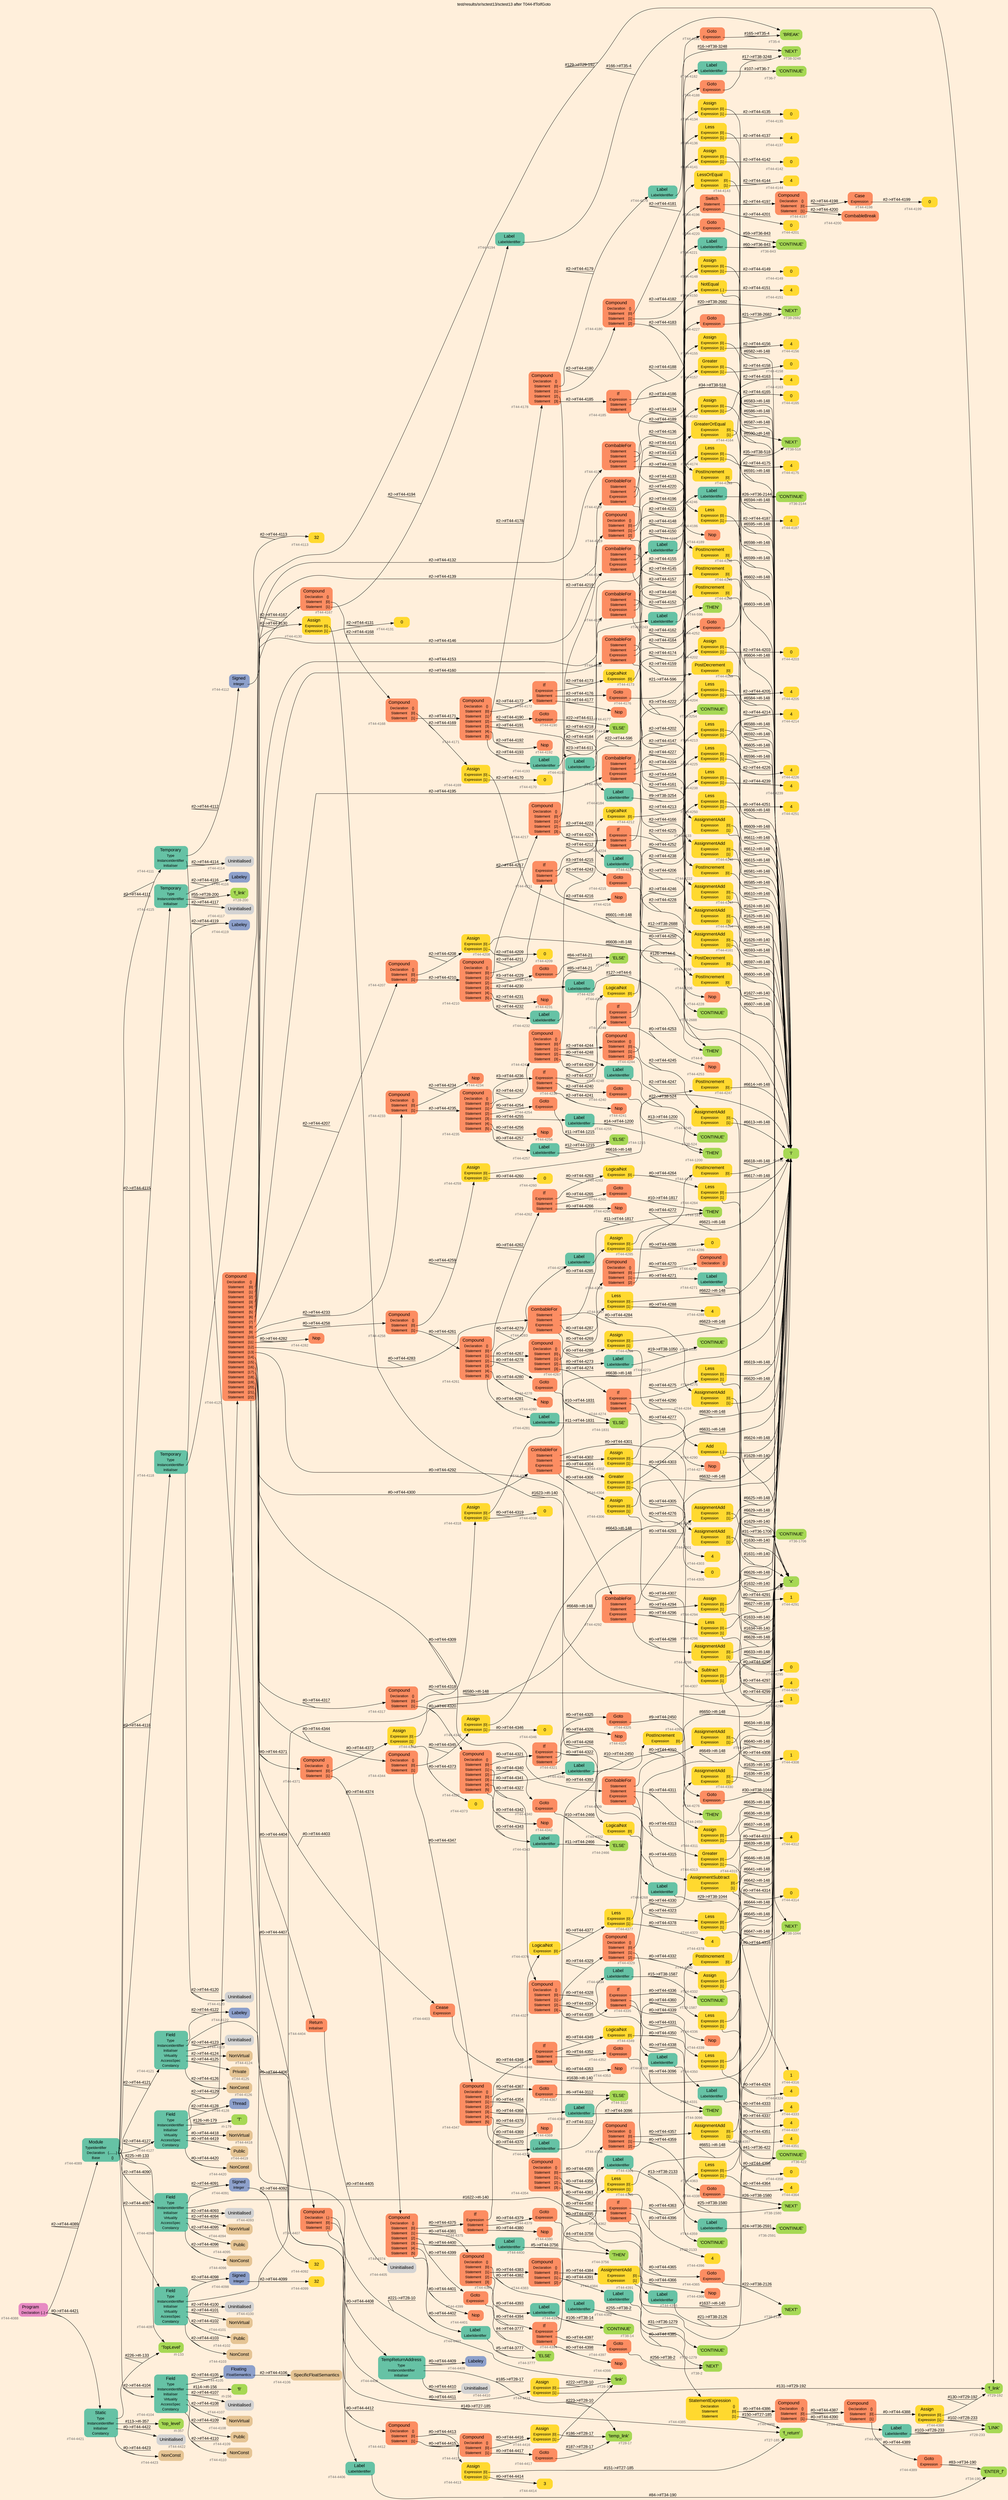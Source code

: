 digraph "test/results/sr/sctest13/sctest13 after T044-IfToIfGoto" {
label = "test/results/sr/sctest13/sctest13 after T044-IfToIfGoto"
labelloc = t
graph [
    rankdir = "LR"
    ranksep = 0.3
    bgcolor = antiquewhite1
    color = black
    fontcolor = black
    fontname = "Arial"
];
node [
    fontname = "Arial"
];
edge [
    fontname = "Arial"
];

// -------------------- node figure --------------------
// -------- block #T44-4088 ----------
"#T44-4088" [
    fillcolor = "/set28/4"
    xlabel = "#T44-4088"
    fontsize = "12"
    fontcolor = grey40
    shape = "plaintext"
    label = <<TABLE BORDER="0" CELLBORDER="0" CELLSPACING="0">
     <TR><TD><FONT COLOR="black" POINT-SIZE="15">Program</FONT></TD></TR>
     <TR><TD><FONT COLOR="black" POINT-SIZE="12">Declaration</FONT></TD><TD PORT="port0"><FONT COLOR="black" POINT-SIZE="12">{..}</FONT></TD></TR>
    </TABLE>>
    style = "rounded,filled"
];

// -------- block #T44-4089 ----------
"#T44-4089" [
    fillcolor = "/set28/1"
    xlabel = "#T44-4089"
    fontsize = "12"
    fontcolor = grey40
    shape = "plaintext"
    label = <<TABLE BORDER="0" CELLBORDER="0" CELLSPACING="0">
     <TR><TD><FONT COLOR="black" POINT-SIZE="15">Module</FONT></TD></TR>
     <TR><TD><FONT COLOR="black" POINT-SIZE="12">TypeIdentifier</FONT></TD><TD PORT="port0"></TD></TR>
     <TR><TD><FONT COLOR="black" POINT-SIZE="12">Declaration</FONT></TD><TD PORT="port1"><FONT COLOR="black" POINT-SIZE="12">{........}</FONT></TD></TR>
     <TR><TD><FONT COLOR="black" POINT-SIZE="12">Base</FONT></TD><TD PORT="port2"><FONT COLOR="black" POINT-SIZE="12">{}</FONT></TD></TR>
    </TABLE>>
    style = "rounded,filled"
];

// -------- block #I-133 ----------
"#I-133" [
    fillcolor = "/set28/5"
    xlabel = "#I-133"
    fontsize = "12"
    fontcolor = grey40
    shape = "plaintext"
    label = <<TABLE BORDER="0" CELLBORDER="0" CELLSPACING="0">
     <TR><TD><FONT COLOR="black" POINT-SIZE="15">'TopLevel'</FONT></TD></TR>
    </TABLE>>
    style = "rounded,filled"
];

// -------- block #T44-4090 ----------
"#T44-4090" [
    fillcolor = "/set28/1"
    xlabel = "#T44-4090"
    fontsize = "12"
    fontcolor = grey40
    shape = "plaintext"
    label = <<TABLE BORDER="0" CELLBORDER="0" CELLSPACING="0">
     <TR><TD><FONT COLOR="black" POINT-SIZE="15">Field</FONT></TD></TR>
     <TR><TD><FONT COLOR="black" POINT-SIZE="12">Type</FONT></TD><TD PORT="port0"></TD></TR>
     <TR><TD><FONT COLOR="black" POINT-SIZE="12">InstanceIdentifier</FONT></TD><TD PORT="port1"></TD></TR>
     <TR><TD><FONT COLOR="black" POINT-SIZE="12">Initialiser</FONT></TD><TD PORT="port2"></TD></TR>
     <TR><TD><FONT COLOR="black" POINT-SIZE="12">Virtuality</FONT></TD><TD PORT="port3"></TD></TR>
     <TR><TD><FONT COLOR="black" POINT-SIZE="12">AccessSpec</FONT></TD><TD PORT="port4"></TD></TR>
     <TR><TD><FONT COLOR="black" POINT-SIZE="12">Constancy</FONT></TD><TD PORT="port5"></TD></TR>
    </TABLE>>
    style = "rounded,filled"
];

// -------- block #T44-4091 ----------
"#T44-4091" [
    fillcolor = "/set28/3"
    xlabel = "#T44-4091"
    fontsize = "12"
    fontcolor = grey40
    shape = "plaintext"
    label = <<TABLE BORDER="0" CELLBORDER="0" CELLSPACING="0">
     <TR><TD><FONT COLOR="black" POINT-SIZE="15">Signed</FONT></TD></TR>
     <TR><TD><FONT COLOR="black" POINT-SIZE="12">Integer</FONT></TD><TD PORT="port0"></TD></TR>
    </TABLE>>
    style = "rounded,filled"
];

// -------- block #T44-4092 ----------
"#T44-4092" [
    fillcolor = "/set28/6"
    xlabel = "#T44-4092"
    fontsize = "12"
    fontcolor = grey40
    shape = "plaintext"
    label = <<TABLE BORDER="0" CELLBORDER="0" CELLSPACING="0">
     <TR><TD><FONT COLOR="black" POINT-SIZE="15">32</FONT></TD></TR>
    </TABLE>>
    style = "rounded,filled"
];

// -------- block #I-140 ----------
"#I-140" [
    fillcolor = "/set28/5"
    xlabel = "#I-140"
    fontsize = "12"
    fontcolor = grey40
    shape = "plaintext"
    label = <<TABLE BORDER="0" CELLBORDER="0" CELLSPACING="0">
     <TR><TD><FONT COLOR="black" POINT-SIZE="15">'x'</FONT></TD></TR>
    </TABLE>>
    style = "rounded,filled"
];

// -------- block #T44-4093 ----------
"#T44-4093" [
    xlabel = "#T44-4093"
    fontsize = "12"
    fontcolor = grey40
    shape = "plaintext"
    label = <<TABLE BORDER="0" CELLBORDER="0" CELLSPACING="0">
     <TR><TD><FONT COLOR="black" POINT-SIZE="15">Uninitialised</FONT></TD></TR>
    </TABLE>>
    style = "rounded,filled"
];

// -------- block #T44-4094 ----------
"#T44-4094" [
    fillcolor = "/set28/7"
    xlabel = "#T44-4094"
    fontsize = "12"
    fontcolor = grey40
    shape = "plaintext"
    label = <<TABLE BORDER="0" CELLBORDER="0" CELLSPACING="0">
     <TR><TD><FONT COLOR="black" POINT-SIZE="15">NonVirtual</FONT></TD></TR>
    </TABLE>>
    style = "rounded,filled"
];

// -------- block #T44-4095 ----------
"#T44-4095" [
    fillcolor = "/set28/7"
    xlabel = "#T44-4095"
    fontsize = "12"
    fontcolor = grey40
    shape = "plaintext"
    label = <<TABLE BORDER="0" CELLBORDER="0" CELLSPACING="0">
     <TR><TD><FONT COLOR="black" POINT-SIZE="15">Public</FONT></TD></TR>
    </TABLE>>
    style = "rounded,filled"
];

// -------- block #T44-4096 ----------
"#T44-4096" [
    fillcolor = "/set28/7"
    xlabel = "#T44-4096"
    fontsize = "12"
    fontcolor = grey40
    shape = "plaintext"
    label = <<TABLE BORDER="0" CELLBORDER="0" CELLSPACING="0">
     <TR><TD><FONT COLOR="black" POINT-SIZE="15">NonConst</FONT></TD></TR>
    </TABLE>>
    style = "rounded,filled"
];

// -------- block #T44-4097 ----------
"#T44-4097" [
    fillcolor = "/set28/1"
    xlabel = "#T44-4097"
    fontsize = "12"
    fontcolor = grey40
    shape = "plaintext"
    label = <<TABLE BORDER="0" CELLBORDER="0" CELLSPACING="0">
     <TR><TD><FONT COLOR="black" POINT-SIZE="15">Field</FONT></TD></TR>
     <TR><TD><FONT COLOR="black" POINT-SIZE="12">Type</FONT></TD><TD PORT="port0"></TD></TR>
     <TR><TD><FONT COLOR="black" POINT-SIZE="12">InstanceIdentifier</FONT></TD><TD PORT="port1"></TD></TR>
     <TR><TD><FONT COLOR="black" POINT-SIZE="12">Initialiser</FONT></TD><TD PORT="port2"></TD></TR>
     <TR><TD><FONT COLOR="black" POINT-SIZE="12">Virtuality</FONT></TD><TD PORT="port3"></TD></TR>
     <TR><TD><FONT COLOR="black" POINT-SIZE="12">AccessSpec</FONT></TD><TD PORT="port4"></TD></TR>
     <TR><TD><FONT COLOR="black" POINT-SIZE="12">Constancy</FONT></TD><TD PORT="port5"></TD></TR>
    </TABLE>>
    style = "rounded,filled"
];

// -------- block #T44-4098 ----------
"#T44-4098" [
    fillcolor = "/set28/3"
    xlabel = "#T44-4098"
    fontsize = "12"
    fontcolor = grey40
    shape = "plaintext"
    label = <<TABLE BORDER="0" CELLBORDER="0" CELLSPACING="0">
     <TR><TD><FONT COLOR="black" POINT-SIZE="15">Signed</FONT></TD></TR>
     <TR><TD><FONT COLOR="black" POINT-SIZE="12">Integer</FONT></TD><TD PORT="port0"></TD></TR>
    </TABLE>>
    style = "rounded,filled"
];

// -------- block #T44-4099 ----------
"#T44-4099" [
    fillcolor = "/set28/6"
    xlabel = "#T44-4099"
    fontsize = "12"
    fontcolor = grey40
    shape = "plaintext"
    label = <<TABLE BORDER="0" CELLBORDER="0" CELLSPACING="0">
     <TR><TD><FONT COLOR="black" POINT-SIZE="15">32</FONT></TD></TR>
    </TABLE>>
    style = "rounded,filled"
];

// -------- block #I-148 ----------
"#I-148" [
    fillcolor = "/set28/5"
    xlabel = "#I-148"
    fontsize = "12"
    fontcolor = grey40
    shape = "plaintext"
    label = <<TABLE BORDER="0" CELLBORDER="0" CELLSPACING="0">
     <TR><TD><FONT COLOR="black" POINT-SIZE="15">'i'</FONT></TD></TR>
    </TABLE>>
    style = "rounded,filled"
];

// -------- block #T44-4100 ----------
"#T44-4100" [
    xlabel = "#T44-4100"
    fontsize = "12"
    fontcolor = grey40
    shape = "plaintext"
    label = <<TABLE BORDER="0" CELLBORDER="0" CELLSPACING="0">
     <TR><TD><FONT COLOR="black" POINT-SIZE="15">Uninitialised</FONT></TD></TR>
    </TABLE>>
    style = "rounded,filled"
];

// -------- block #T44-4101 ----------
"#T44-4101" [
    fillcolor = "/set28/7"
    xlabel = "#T44-4101"
    fontsize = "12"
    fontcolor = grey40
    shape = "plaintext"
    label = <<TABLE BORDER="0" CELLBORDER="0" CELLSPACING="0">
     <TR><TD><FONT COLOR="black" POINT-SIZE="15">NonVirtual</FONT></TD></TR>
    </TABLE>>
    style = "rounded,filled"
];

// -------- block #T44-4102 ----------
"#T44-4102" [
    fillcolor = "/set28/7"
    xlabel = "#T44-4102"
    fontsize = "12"
    fontcolor = grey40
    shape = "plaintext"
    label = <<TABLE BORDER="0" CELLBORDER="0" CELLSPACING="0">
     <TR><TD><FONT COLOR="black" POINT-SIZE="15">Public</FONT></TD></TR>
    </TABLE>>
    style = "rounded,filled"
];

// -------- block #T44-4103 ----------
"#T44-4103" [
    fillcolor = "/set28/7"
    xlabel = "#T44-4103"
    fontsize = "12"
    fontcolor = grey40
    shape = "plaintext"
    label = <<TABLE BORDER="0" CELLBORDER="0" CELLSPACING="0">
     <TR><TD><FONT COLOR="black" POINT-SIZE="15">NonConst</FONT></TD></TR>
    </TABLE>>
    style = "rounded,filled"
];

// -------- block #T44-4104 ----------
"#T44-4104" [
    fillcolor = "/set28/1"
    xlabel = "#T44-4104"
    fontsize = "12"
    fontcolor = grey40
    shape = "plaintext"
    label = <<TABLE BORDER="0" CELLBORDER="0" CELLSPACING="0">
     <TR><TD><FONT COLOR="black" POINT-SIZE="15">Field</FONT></TD></TR>
     <TR><TD><FONT COLOR="black" POINT-SIZE="12">Type</FONT></TD><TD PORT="port0"></TD></TR>
     <TR><TD><FONT COLOR="black" POINT-SIZE="12">InstanceIdentifier</FONT></TD><TD PORT="port1"></TD></TR>
     <TR><TD><FONT COLOR="black" POINT-SIZE="12">Initialiser</FONT></TD><TD PORT="port2"></TD></TR>
     <TR><TD><FONT COLOR="black" POINT-SIZE="12">Virtuality</FONT></TD><TD PORT="port3"></TD></TR>
     <TR><TD><FONT COLOR="black" POINT-SIZE="12">AccessSpec</FONT></TD><TD PORT="port4"></TD></TR>
     <TR><TD><FONT COLOR="black" POINT-SIZE="12">Constancy</FONT></TD><TD PORT="port5"></TD></TR>
    </TABLE>>
    style = "rounded,filled"
];

// -------- block #T44-4105 ----------
"#T44-4105" [
    fillcolor = "/set28/3"
    xlabel = "#T44-4105"
    fontsize = "12"
    fontcolor = grey40
    shape = "plaintext"
    label = <<TABLE BORDER="0" CELLBORDER="0" CELLSPACING="0">
     <TR><TD><FONT COLOR="black" POINT-SIZE="15">Floating</FONT></TD></TR>
     <TR><TD><FONT COLOR="black" POINT-SIZE="12">FloatSemantics</FONT></TD><TD PORT="port0"></TD></TR>
    </TABLE>>
    style = "rounded,filled"
];

// -------- block #T44-4106 ----------
"#T44-4106" [
    fillcolor = "/set28/7"
    xlabel = "#T44-4106"
    fontsize = "12"
    fontcolor = grey40
    shape = "plaintext"
    label = <<TABLE BORDER="0" CELLBORDER="0" CELLSPACING="0">
     <TR><TD><FONT COLOR="black" POINT-SIZE="15">SpecificFloatSemantics</FONT></TD></TR>
    </TABLE>>
    style = "rounded,filled"
];

// -------- block #I-156 ----------
"#I-156" [
    fillcolor = "/set28/5"
    xlabel = "#I-156"
    fontsize = "12"
    fontcolor = grey40
    shape = "plaintext"
    label = <<TABLE BORDER="0" CELLBORDER="0" CELLSPACING="0">
     <TR><TD><FONT COLOR="black" POINT-SIZE="15">'fi'</FONT></TD></TR>
    </TABLE>>
    style = "rounded,filled"
];

// -------- block #T44-4107 ----------
"#T44-4107" [
    xlabel = "#T44-4107"
    fontsize = "12"
    fontcolor = grey40
    shape = "plaintext"
    label = <<TABLE BORDER="0" CELLBORDER="0" CELLSPACING="0">
     <TR><TD><FONT COLOR="black" POINT-SIZE="15">Uninitialised</FONT></TD></TR>
    </TABLE>>
    style = "rounded,filled"
];

// -------- block #T44-4108 ----------
"#T44-4108" [
    fillcolor = "/set28/7"
    xlabel = "#T44-4108"
    fontsize = "12"
    fontcolor = grey40
    shape = "plaintext"
    label = <<TABLE BORDER="0" CELLBORDER="0" CELLSPACING="0">
     <TR><TD><FONT COLOR="black" POINT-SIZE="15">NonVirtual</FONT></TD></TR>
    </TABLE>>
    style = "rounded,filled"
];

// -------- block #T44-4109 ----------
"#T44-4109" [
    fillcolor = "/set28/7"
    xlabel = "#T44-4109"
    fontsize = "12"
    fontcolor = grey40
    shape = "plaintext"
    label = <<TABLE BORDER="0" CELLBORDER="0" CELLSPACING="0">
     <TR><TD><FONT COLOR="black" POINT-SIZE="15">Public</FONT></TD></TR>
    </TABLE>>
    style = "rounded,filled"
];

// -------- block #T44-4110 ----------
"#T44-4110" [
    fillcolor = "/set28/7"
    xlabel = "#T44-4110"
    fontsize = "12"
    fontcolor = grey40
    shape = "plaintext"
    label = <<TABLE BORDER="0" CELLBORDER="0" CELLSPACING="0">
     <TR><TD><FONT COLOR="black" POINT-SIZE="15">NonConst</FONT></TD></TR>
    </TABLE>>
    style = "rounded,filled"
];

// -------- block #T44-4111 ----------
"#T44-4111" [
    fillcolor = "/set28/1"
    xlabel = "#T44-4111"
    fontsize = "12"
    fontcolor = grey40
    shape = "plaintext"
    label = <<TABLE BORDER="0" CELLBORDER="0" CELLSPACING="0">
     <TR><TD><FONT COLOR="black" POINT-SIZE="15">Temporary</FONT></TD></TR>
     <TR><TD><FONT COLOR="black" POINT-SIZE="12">Type</FONT></TD><TD PORT="port0"></TD></TR>
     <TR><TD><FONT COLOR="black" POINT-SIZE="12">InstanceIdentifier</FONT></TD><TD PORT="port1"></TD></TR>
     <TR><TD><FONT COLOR="black" POINT-SIZE="12">Initialiser</FONT></TD><TD PORT="port2"></TD></TR>
    </TABLE>>
    style = "rounded,filled"
];

// -------- block #T44-4112 ----------
"#T44-4112" [
    fillcolor = "/set28/3"
    xlabel = "#T44-4112"
    fontsize = "12"
    fontcolor = grey40
    shape = "plaintext"
    label = <<TABLE BORDER="0" CELLBORDER="0" CELLSPACING="0">
     <TR><TD><FONT COLOR="black" POINT-SIZE="15">Signed</FONT></TD></TR>
     <TR><TD><FONT COLOR="black" POINT-SIZE="12">Integer</FONT></TD><TD PORT="port0"></TD></TR>
    </TABLE>>
    style = "rounded,filled"
];

// -------- block #T44-4113 ----------
"#T44-4113" [
    fillcolor = "/set28/6"
    xlabel = "#T44-4113"
    fontsize = "12"
    fontcolor = grey40
    shape = "plaintext"
    label = <<TABLE BORDER="0" CELLBORDER="0" CELLSPACING="0">
     <TR><TD><FONT COLOR="black" POINT-SIZE="15">32</FONT></TD></TR>
    </TABLE>>
    style = "rounded,filled"
];

// -------- block #T27-185 ----------
"#T27-185" [
    fillcolor = "/set28/5"
    xlabel = "#T27-185"
    fontsize = "12"
    fontcolor = grey40
    shape = "plaintext"
    label = <<TABLE BORDER="0" CELLBORDER="0" CELLSPACING="0">
     <TR><TD><FONT COLOR="black" POINT-SIZE="15">'f_return'</FONT></TD></TR>
    </TABLE>>
    style = "rounded,filled"
];

// -------- block #T44-4114 ----------
"#T44-4114" [
    xlabel = "#T44-4114"
    fontsize = "12"
    fontcolor = grey40
    shape = "plaintext"
    label = <<TABLE BORDER="0" CELLBORDER="0" CELLSPACING="0">
     <TR><TD><FONT COLOR="black" POINT-SIZE="15">Uninitialised</FONT></TD></TR>
    </TABLE>>
    style = "rounded,filled"
];

// -------- block #T44-4115 ----------
"#T44-4115" [
    fillcolor = "/set28/1"
    xlabel = "#T44-4115"
    fontsize = "12"
    fontcolor = grey40
    shape = "plaintext"
    label = <<TABLE BORDER="0" CELLBORDER="0" CELLSPACING="0">
     <TR><TD><FONT COLOR="black" POINT-SIZE="15">Temporary</FONT></TD></TR>
     <TR><TD><FONT COLOR="black" POINT-SIZE="12">Type</FONT></TD><TD PORT="port0"></TD></TR>
     <TR><TD><FONT COLOR="black" POINT-SIZE="12">InstanceIdentifier</FONT></TD><TD PORT="port1"></TD></TR>
     <TR><TD><FONT COLOR="black" POINT-SIZE="12">Initialiser</FONT></TD><TD PORT="port2"></TD></TR>
    </TABLE>>
    style = "rounded,filled"
];

// -------- block #T44-4116 ----------
"#T44-4116" [
    fillcolor = "/set28/3"
    xlabel = "#T44-4116"
    fontsize = "12"
    fontcolor = grey40
    shape = "plaintext"
    label = <<TABLE BORDER="0" CELLBORDER="0" CELLSPACING="0">
     <TR><TD><FONT COLOR="black" POINT-SIZE="15">Labeley</FONT></TD></TR>
    </TABLE>>
    style = "rounded,filled"
];

// -------- block #T28-200 ----------
"#T28-200" [
    fillcolor = "/set28/5"
    xlabel = "#T28-200"
    fontsize = "12"
    fontcolor = grey40
    shape = "plaintext"
    label = <<TABLE BORDER="0" CELLBORDER="0" CELLSPACING="0">
     <TR><TD><FONT COLOR="black" POINT-SIZE="15">'f_link'</FONT></TD></TR>
    </TABLE>>
    style = "rounded,filled"
];

// -------- block #T44-4117 ----------
"#T44-4117" [
    xlabel = "#T44-4117"
    fontsize = "12"
    fontcolor = grey40
    shape = "plaintext"
    label = <<TABLE BORDER="0" CELLBORDER="0" CELLSPACING="0">
     <TR><TD><FONT COLOR="black" POINT-SIZE="15">Uninitialised</FONT></TD></TR>
    </TABLE>>
    style = "rounded,filled"
];

// -------- block #T44-4118 ----------
"#T44-4118" [
    fillcolor = "/set28/1"
    xlabel = "#T44-4118"
    fontsize = "12"
    fontcolor = grey40
    shape = "plaintext"
    label = <<TABLE BORDER="0" CELLBORDER="0" CELLSPACING="0">
     <TR><TD><FONT COLOR="black" POINT-SIZE="15">Temporary</FONT></TD></TR>
     <TR><TD><FONT COLOR="black" POINT-SIZE="12">Type</FONT></TD><TD PORT="port0"></TD></TR>
     <TR><TD><FONT COLOR="black" POINT-SIZE="12">InstanceIdentifier</FONT></TD><TD PORT="port1"></TD></TR>
     <TR><TD><FONT COLOR="black" POINT-SIZE="12">Initialiser</FONT></TD><TD PORT="port2"></TD></TR>
    </TABLE>>
    style = "rounded,filled"
];

// -------- block #T44-4119 ----------
"#T44-4119" [
    fillcolor = "/set28/3"
    xlabel = "#T44-4119"
    fontsize = "12"
    fontcolor = grey40
    shape = "plaintext"
    label = <<TABLE BORDER="0" CELLBORDER="0" CELLSPACING="0">
     <TR><TD><FONT COLOR="black" POINT-SIZE="15">Labeley</FONT></TD></TR>
    </TABLE>>
    style = "rounded,filled"
];

// -------- block #T29-192 ----------
"#T29-192" [
    fillcolor = "/set28/5"
    xlabel = "#T29-192"
    fontsize = "12"
    fontcolor = grey40
    shape = "plaintext"
    label = <<TABLE BORDER="0" CELLBORDER="0" CELLSPACING="0">
     <TR><TD><FONT COLOR="black" POINT-SIZE="15">'f_link'</FONT></TD></TR>
    </TABLE>>
    style = "rounded,filled"
];

// -------- block #T44-4120 ----------
"#T44-4120" [
    xlabel = "#T44-4120"
    fontsize = "12"
    fontcolor = grey40
    shape = "plaintext"
    label = <<TABLE BORDER="0" CELLBORDER="0" CELLSPACING="0">
     <TR><TD><FONT COLOR="black" POINT-SIZE="15">Uninitialised</FONT></TD></TR>
    </TABLE>>
    style = "rounded,filled"
];

// -------- block #T44-4121 ----------
"#T44-4121" [
    fillcolor = "/set28/1"
    xlabel = "#T44-4121"
    fontsize = "12"
    fontcolor = grey40
    shape = "plaintext"
    label = <<TABLE BORDER="0" CELLBORDER="0" CELLSPACING="0">
     <TR><TD><FONT COLOR="black" POINT-SIZE="15">Field</FONT></TD></TR>
     <TR><TD><FONT COLOR="black" POINT-SIZE="12">Type</FONT></TD><TD PORT="port0"></TD></TR>
     <TR><TD><FONT COLOR="black" POINT-SIZE="12">InstanceIdentifier</FONT></TD><TD PORT="port1"></TD></TR>
     <TR><TD><FONT COLOR="black" POINT-SIZE="12">Initialiser</FONT></TD><TD PORT="port2"></TD></TR>
     <TR><TD><FONT COLOR="black" POINT-SIZE="12">Virtuality</FONT></TD><TD PORT="port3"></TD></TR>
     <TR><TD><FONT COLOR="black" POINT-SIZE="12">AccessSpec</FONT></TD><TD PORT="port4"></TD></TR>
     <TR><TD><FONT COLOR="black" POINT-SIZE="12">Constancy</FONT></TD><TD PORT="port5"></TD></TR>
    </TABLE>>
    style = "rounded,filled"
];

// -------- block #T44-4122 ----------
"#T44-4122" [
    fillcolor = "/set28/3"
    xlabel = "#T44-4122"
    fontsize = "12"
    fontcolor = grey40
    shape = "plaintext"
    label = <<TABLE BORDER="0" CELLBORDER="0" CELLSPACING="0">
     <TR><TD><FONT COLOR="black" POINT-SIZE="15">Labeley</FONT></TD></TR>
    </TABLE>>
    style = "rounded,filled"
];

// -------- block #T28-10 ----------
"#T28-10" [
    fillcolor = "/set28/5"
    xlabel = "#T28-10"
    fontsize = "12"
    fontcolor = grey40
    shape = "plaintext"
    label = <<TABLE BORDER="0" CELLBORDER="0" CELLSPACING="0">
     <TR><TD><FONT COLOR="black" POINT-SIZE="15">'link'</FONT></TD></TR>
    </TABLE>>
    style = "rounded,filled"
];

// -------- block #T44-4123 ----------
"#T44-4123" [
    xlabel = "#T44-4123"
    fontsize = "12"
    fontcolor = grey40
    shape = "plaintext"
    label = <<TABLE BORDER="0" CELLBORDER="0" CELLSPACING="0">
     <TR><TD><FONT COLOR="black" POINT-SIZE="15">Uninitialised</FONT></TD></TR>
    </TABLE>>
    style = "rounded,filled"
];

// -------- block #T44-4124 ----------
"#T44-4124" [
    fillcolor = "/set28/7"
    xlabel = "#T44-4124"
    fontsize = "12"
    fontcolor = grey40
    shape = "plaintext"
    label = <<TABLE BORDER="0" CELLBORDER="0" CELLSPACING="0">
     <TR><TD><FONT COLOR="black" POINT-SIZE="15">NonVirtual</FONT></TD></TR>
    </TABLE>>
    style = "rounded,filled"
];

// -------- block #T44-4125 ----------
"#T44-4125" [
    fillcolor = "/set28/7"
    xlabel = "#T44-4125"
    fontsize = "12"
    fontcolor = grey40
    shape = "plaintext"
    label = <<TABLE BORDER="0" CELLBORDER="0" CELLSPACING="0">
     <TR><TD><FONT COLOR="black" POINT-SIZE="15">Private</FONT></TD></TR>
    </TABLE>>
    style = "rounded,filled"
];

// -------- block #T44-4126 ----------
"#T44-4126" [
    fillcolor = "/set28/7"
    xlabel = "#T44-4126"
    fontsize = "12"
    fontcolor = grey40
    shape = "plaintext"
    label = <<TABLE BORDER="0" CELLBORDER="0" CELLSPACING="0">
     <TR><TD><FONT COLOR="black" POINT-SIZE="15">NonConst</FONT></TD></TR>
    </TABLE>>
    style = "rounded,filled"
];

// -------- block #T44-4127 ----------
"#T44-4127" [
    fillcolor = "/set28/1"
    xlabel = "#T44-4127"
    fontsize = "12"
    fontcolor = grey40
    shape = "plaintext"
    label = <<TABLE BORDER="0" CELLBORDER="0" CELLSPACING="0">
     <TR><TD><FONT COLOR="black" POINT-SIZE="15">Field</FONT></TD></TR>
     <TR><TD><FONT COLOR="black" POINT-SIZE="12">Type</FONT></TD><TD PORT="port0"></TD></TR>
     <TR><TD><FONT COLOR="black" POINT-SIZE="12">InstanceIdentifier</FONT></TD><TD PORT="port1"></TD></TR>
     <TR><TD><FONT COLOR="black" POINT-SIZE="12">Initialiser</FONT></TD><TD PORT="port2"></TD></TR>
     <TR><TD><FONT COLOR="black" POINT-SIZE="12">Virtuality</FONT></TD><TD PORT="port3"></TD></TR>
     <TR><TD><FONT COLOR="black" POINT-SIZE="12">AccessSpec</FONT></TD><TD PORT="port4"></TD></TR>
     <TR><TD><FONT COLOR="black" POINT-SIZE="12">Constancy</FONT></TD><TD PORT="port5"></TD></TR>
    </TABLE>>
    style = "rounded,filled"
];

// -------- block #T44-4128 ----------
"#T44-4128" [
    fillcolor = "/set28/3"
    xlabel = "#T44-4128"
    fontsize = "12"
    fontcolor = grey40
    shape = "plaintext"
    label = <<TABLE BORDER="0" CELLBORDER="0" CELLSPACING="0">
     <TR><TD><FONT COLOR="black" POINT-SIZE="15">Thread</FONT></TD></TR>
    </TABLE>>
    style = "rounded,filled"
];

// -------- block #I-179 ----------
"#I-179" [
    fillcolor = "/set28/5"
    xlabel = "#I-179"
    fontsize = "12"
    fontcolor = grey40
    shape = "plaintext"
    label = <<TABLE BORDER="0" CELLBORDER="0" CELLSPACING="0">
     <TR><TD><FONT COLOR="black" POINT-SIZE="15">'T'</FONT></TD></TR>
    </TABLE>>
    style = "rounded,filled"
];

// -------- block #T44-4129 ----------
"#T44-4129" [
    fillcolor = "/set28/2"
    xlabel = "#T44-4129"
    fontsize = "12"
    fontcolor = grey40
    shape = "plaintext"
    label = <<TABLE BORDER="0" CELLBORDER="0" CELLSPACING="0">
     <TR><TD><FONT COLOR="black" POINT-SIZE="15">Compound</FONT></TD></TR>
     <TR><TD><FONT COLOR="black" POINT-SIZE="12">Declaration</FONT></TD><TD PORT="port0"><FONT COLOR="black" POINT-SIZE="12">{}</FONT></TD></TR>
     <TR><TD><FONT COLOR="black" POINT-SIZE="12">Statement</FONT></TD><TD PORT="port1"><FONT COLOR="black" POINT-SIZE="12">[0]</FONT></TD></TR>
     <TR><TD><FONT COLOR="black" POINT-SIZE="12">Statement</FONT></TD><TD PORT="port2"><FONT COLOR="black" POINT-SIZE="12">[1]</FONT></TD></TR>
     <TR><TD><FONT COLOR="black" POINT-SIZE="12">Statement</FONT></TD><TD PORT="port3"><FONT COLOR="black" POINT-SIZE="12">[2]</FONT></TD></TR>
     <TR><TD><FONT COLOR="black" POINT-SIZE="12">Statement</FONT></TD><TD PORT="port4"><FONT COLOR="black" POINT-SIZE="12">[3]</FONT></TD></TR>
     <TR><TD><FONT COLOR="black" POINT-SIZE="12">Statement</FONT></TD><TD PORT="port5"><FONT COLOR="black" POINT-SIZE="12">[4]</FONT></TD></TR>
     <TR><TD><FONT COLOR="black" POINT-SIZE="12">Statement</FONT></TD><TD PORT="port6"><FONT COLOR="black" POINT-SIZE="12">[5]</FONT></TD></TR>
     <TR><TD><FONT COLOR="black" POINT-SIZE="12">Statement</FONT></TD><TD PORT="port7"><FONT COLOR="black" POINT-SIZE="12">[6]</FONT></TD></TR>
     <TR><TD><FONT COLOR="black" POINT-SIZE="12">Statement</FONT></TD><TD PORT="port8"><FONT COLOR="black" POINT-SIZE="12">[7]</FONT></TD></TR>
     <TR><TD><FONT COLOR="black" POINT-SIZE="12">Statement</FONT></TD><TD PORT="port9"><FONT COLOR="black" POINT-SIZE="12">[8]</FONT></TD></TR>
     <TR><TD><FONT COLOR="black" POINT-SIZE="12">Statement</FONT></TD><TD PORT="port10"><FONT COLOR="black" POINT-SIZE="12">[9]</FONT></TD></TR>
     <TR><TD><FONT COLOR="black" POINT-SIZE="12">Statement</FONT></TD><TD PORT="port11"><FONT COLOR="black" POINT-SIZE="12">[10]</FONT></TD></TR>
     <TR><TD><FONT COLOR="black" POINT-SIZE="12">Statement</FONT></TD><TD PORT="port12"><FONT COLOR="black" POINT-SIZE="12">[11]</FONT></TD></TR>
     <TR><TD><FONT COLOR="black" POINT-SIZE="12">Statement</FONT></TD><TD PORT="port13"><FONT COLOR="black" POINT-SIZE="12">[12]</FONT></TD></TR>
     <TR><TD><FONT COLOR="black" POINT-SIZE="12">Statement</FONT></TD><TD PORT="port14"><FONT COLOR="black" POINT-SIZE="12">[13]</FONT></TD></TR>
     <TR><TD><FONT COLOR="black" POINT-SIZE="12">Statement</FONT></TD><TD PORT="port15"><FONT COLOR="black" POINT-SIZE="12">[14]</FONT></TD></TR>
     <TR><TD><FONT COLOR="black" POINT-SIZE="12">Statement</FONT></TD><TD PORT="port16"><FONT COLOR="black" POINT-SIZE="12">[15]</FONT></TD></TR>
     <TR><TD><FONT COLOR="black" POINT-SIZE="12">Statement</FONT></TD><TD PORT="port17"><FONT COLOR="black" POINT-SIZE="12">[16]</FONT></TD></TR>
     <TR><TD><FONT COLOR="black" POINT-SIZE="12">Statement</FONT></TD><TD PORT="port18"><FONT COLOR="black" POINT-SIZE="12">[17]</FONT></TD></TR>
     <TR><TD><FONT COLOR="black" POINT-SIZE="12">Statement</FONT></TD><TD PORT="port19"><FONT COLOR="black" POINT-SIZE="12">[18]</FONT></TD></TR>
     <TR><TD><FONT COLOR="black" POINT-SIZE="12">Statement</FONT></TD><TD PORT="port20"><FONT COLOR="black" POINT-SIZE="12">[19]</FONT></TD></TR>
     <TR><TD><FONT COLOR="black" POINT-SIZE="12">Statement</FONT></TD><TD PORT="port21"><FONT COLOR="black" POINT-SIZE="12">[20]</FONT></TD></TR>
     <TR><TD><FONT COLOR="black" POINT-SIZE="12">Statement</FONT></TD><TD PORT="port22"><FONT COLOR="black" POINT-SIZE="12">[21]</FONT></TD></TR>
     <TR><TD><FONT COLOR="black" POINT-SIZE="12">Statement</FONT></TD><TD PORT="port23"><FONT COLOR="black" POINT-SIZE="12">[22]</FONT></TD></TR>
    </TABLE>>
    style = "rounded,filled"
];

// -------- block #T44-4130 ----------
"#T44-4130" [
    fillcolor = "/set28/6"
    xlabel = "#T44-4130"
    fontsize = "12"
    fontcolor = grey40
    shape = "plaintext"
    label = <<TABLE BORDER="0" CELLBORDER="0" CELLSPACING="0">
     <TR><TD><FONT COLOR="black" POINT-SIZE="15">Assign</FONT></TD></TR>
     <TR><TD><FONT COLOR="black" POINT-SIZE="12">Expression</FONT></TD><TD PORT="port0"><FONT COLOR="black" POINT-SIZE="12">[0]</FONT></TD></TR>
     <TR><TD><FONT COLOR="black" POINT-SIZE="12">Expression</FONT></TD><TD PORT="port1"><FONT COLOR="black" POINT-SIZE="12">[1]</FONT></TD></TR>
    </TABLE>>
    style = "rounded,filled"
];

// -------- block #T44-4131 ----------
"#T44-4131" [
    fillcolor = "/set28/6"
    xlabel = "#T44-4131"
    fontsize = "12"
    fontcolor = grey40
    shape = "plaintext"
    label = <<TABLE BORDER="0" CELLBORDER="0" CELLSPACING="0">
     <TR><TD><FONT COLOR="black" POINT-SIZE="15">0</FONT></TD></TR>
    </TABLE>>
    style = "rounded,filled"
];

// -------- block #T44-4132 ----------
"#T44-4132" [
    fillcolor = "/set28/2"
    xlabel = "#T44-4132"
    fontsize = "12"
    fontcolor = grey40
    shape = "plaintext"
    label = <<TABLE BORDER="0" CELLBORDER="0" CELLSPACING="0">
     <TR><TD><FONT COLOR="black" POINT-SIZE="15">CombableFor</FONT></TD></TR>
     <TR><TD><FONT COLOR="black" POINT-SIZE="12">Statement</FONT></TD><TD PORT="port0"></TD></TR>
     <TR><TD><FONT COLOR="black" POINT-SIZE="12">Statement</FONT></TD><TD PORT="port1"></TD></TR>
     <TR><TD><FONT COLOR="black" POINT-SIZE="12">Expression</FONT></TD><TD PORT="port2"></TD></TR>
     <TR><TD><FONT COLOR="black" POINT-SIZE="12">Statement</FONT></TD><TD PORT="port3"></TD></TR>
    </TABLE>>
    style = "rounded,filled"
];

// -------- block #T44-4133 ----------
"#T44-4133" [
    fillcolor = "/set28/6"
    xlabel = "#T44-4133"
    fontsize = "12"
    fontcolor = grey40
    shape = "plaintext"
    label = <<TABLE BORDER="0" CELLBORDER="0" CELLSPACING="0">
     <TR><TD><FONT COLOR="black" POINT-SIZE="15">AssignmentAdd</FONT></TD></TR>
     <TR><TD><FONT COLOR="black" POINT-SIZE="12">Expression</FONT></TD><TD PORT="port0"><FONT COLOR="black" POINT-SIZE="12">[0]</FONT></TD></TR>
     <TR><TD><FONT COLOR="black" POINT-SIZE="12">Expression</FONT></TD><TD PORT="port1"><FONT COLOR="black" POINT-SIZE="12">[1]</FONT></TD></TR>
    </TABLE>>
    style = "rounded,filled"
];

// -------- block #T44-4134 ----------
"#T44-4134" [
    fillcolor = "/set28/6"
    xlabel = "#T44-4134"
    fontsize = "12"
    fontcolor = grey40
    shape = "plaintext"
    label = <<TABLE BORDER="0" CELLBORDER="0" CELLSPACING="0">
     <TR><TD><FONT COLOR="black" POINT-SIZE="15">Assign</FONT></TD></TR>
     <TR><TD><FONT COLOR="black" POINT-SIZE="12">Expression</FONT></TD><TD PORT="port0"><FONT COLOR="black" POINT-SIZE="12">[0]</FONT></TD></TR>
     <TR><TD><FONT COLOR="black" POINT-SIZE="12">Expression</FONT></TD><TD PORT="port1"><FONT COLOR="black" POINT-SIZE="12">[1]</FONT></TD></TR>
    </TABLE>>
    style = "rounded,filled"
];

// -------- block #T44-4135 ----------
"#T44-4135" [
    fillcolor = "/set28/6"
    xlabel = "#T44-4135"
    fontsize = "12"
    fontcolor = grey40
    shape = "plaintext"
    label = <<TABLE BORDER="0" CELLBORDER="0" CELLSPACING="0">
     <TR><TD><FONT COLOR="black" POINT-SIZE="15">0</FONT></TD></TR>
    </TABLE>>
    style = "rounded,filled"
];

// -------- block #T44-4136 ----------
"#T44-4136" [
    fillcolor = "/set28/6"
    xlabel = "#T44-4136"
    fontsize = "12"
    fontcolor = grey40
    shape = "plaintext"
    label = <<TABLE BORDER="0" CELLBORDER="0" CELLSPACING="0">
     <TR><TD><FONT COLOR="black" POINT-SIZE="15">Less</FONT></TD></TR>
     <TR><TD><FONT COLOR="black" POINT-SIZE="12">Expression</FONT></TD><TD PORT="port0"><FONT COLOR="black" POINT-SIZE="12">[0]</FONT></TD></TR>
     <TR><TD><FONT COLOR="black" POINT-SIZE="12">Expression</FONT></TD><TD PORT="port1"><FONT COLOR="black" POINT-SIZE="12">[1]</FONT></TD></TR>
    </TABLE>>
    style = "rounded,filled"
];

// -------- block #T44-4137 ----------
"#T44-4137" [
    fillcolor = "/set28/6"
    xlabel = "#T44-4137"
    fontsize = "12"
    fontcolor = grey40
    shape = "plaintext"
    label = <<TABLE BORDER="0" CELLBORDER="0" CELLSPACING="0">
     <TR><TD><FONT COLOR="black" POINT-SIZE="15">4</FONT></TD></TR>
    </TABLE>>
    style = "rounded,filled"
];

// -------- block #T44-4138 ----------
"#T44-4138" [
    fillcolor = "/set28/6"
    xlabel = "#T44-4138"
    fontsize = "12"
    fontcolor = grey40
    shape = "plaintext"
    label = <<TABLE BORDER="0" CELLBORDER="0" CELLSPACING="0">
     <TR><TD><FONT COLOR="black" POINT-SIZE="15">PostIncrement</FONT></TD></TR>
     <TR><TD><FONT COLOR="black" POINT-SIZE="12">Expression</FONT></TD><TD PORT="port0"><FONT COLOR="black" POINT-SIZE="12">[0]</FONT></TD></TR>
    </TABLE>>
    style = "rounded,filled"
];

// -------- block #T44-4139 ----------
"#T44-4139" [
    fillcolor = "/set28/2"
    xlabel = "#T44-4139"
    fontsize = "12"
    fontcolor = grey40
    shape = "plaintext"
    label = <<TABLE BORDER="0" CELLBORDER="0" CELLSPACING="0">
     <TR><TD><FONT COLOR="black" POINT-SIZE="15">CombableFor</FONT></TD></TR>
     <TR><TD><FONT COLOR="black" POINT-SIZE="12">Statement</FONT></TD><TD PORT="port0"></TD></TR>
     <TR><TD><FONT COLOR="black" POINT-SIZE="12">Statement</FONT></TD><TD PORT="port1"></TD></TR>
     <TR><TD><FONT COLOR="black" POINT-SIZE="12">Expression</FONT></TD><TD PORT="port2"></TD></TR>
     <TR><TD><FONT COLOR="black" POINT-SIZE="12">Statement</FONT></TD><TD PORT="port3"></TD></TR>
    </TABLE>>
    style = "rounded,filled"
];

// -------- block #T44-4140 ----------
"#T44-4140" [
    fillcolor = "/set28/6"
    xlabel = "#T44-4140"
    fontsize = "12"
    fontcolor = grey40
    shape = "plaintext"
    label = <<TABLE BORDER="0" CELLBORDER="0" CELLSPACING="0">
     <TR><TD><FONT COLOR="black" POINT-SIZE="15">AssignmentAdd</FONT></TD></TR>
     <TR><TD><FONT COLOR="black" POINT-SIZE="12">Expression</FONT></TD><TD PORT="port0"><FONT COLOR="black" POINT-SIZE="12">[0]</FONT></TD></TR>
     <TR><TD><FONT COLOR="black" POINT-SIZE="12">Expression</FONT></TD><TD PORT="port1"><FONT COLOR="black" POINT-SIZE="12">[1]</FONT></TD></TR>
    </TABLE>>
    style = "rounded,filled"
];

// -------- block #T44-4141 ----------
"#T44-4141" [
    fillcolor = "/set28/6"
    xlabel = "#T44-4141"
    fontsize = "12"
    fontcolor = grey40
    shape = "plaintext"
    label = <<TABLE BORDER="0" CELLBORDER="0" CELLSPACING="0">
     <TR><TD><FONT COLOR="black" POINT-SIZE="15">Assign</FONT></TD></TR>
     <TR><TD><FONT COLOR="black" POINT-SIZE="12">Expression</FONT></TD><TD PORT="port0"><FONT COLOR="black" POINT-SIZE="12">[0]</FONT></TD></TR>
     <TR><TD><FONT COLOR="black" POINT-SIZE="12">Expression</FONT></TD><TD PORT="port1"><FONT COLOR="black" POINT-SIZE="12">[1]</FONT></TD></TR>
    </TABLE>>
    style = "rounded,filled"
];

// -------- block #T44-4142 ----------
"#T44-4142" [
    fillcolor = "/set28/6"
    xlabel = "#T44-4142"
    fontsize = "12"
    fontcolor = grey40
    shape = "plaintext"
    label = <<TABLE BORDER="0" CELLBORDER="0" CELLSPACING="0">
     <TR><TD><FONT COLOR="black" POINT-SIZE="15">0</FONT></TD></TR>
    </TABLE>>
    style = "rounded,filled"
];

// -------- block #T44-4143 ----------
"#T44-4143" [
    fillcolor = "/set28/6"
    xlabel = "#T44-4143"
    fontsize = "12"
    fontcolor = grey40
    shape = "plaintext"
    label = <<TABLE BORDER="0" CELLBORDER="0" CELLSPACING="0">
     <TR><TD><FONT COLOR="black" POINT-SIZE="15">LessOrEqual</FONT></TD></TR>
     <TR><TD><FONT COLOR="black" POINT-SIZE="12">Expression</FONT></TD><TD PORT="port0"><FONT COLOR="black" POINT-SIZE="12">[0]</FONT></TD></TR>
     <TR><TD><FONT COLOR="black" POINT-SIZE="12">Expression</FONT></TD><TD PORT="port1"><FONT COLOR="black" POINT-SIZE="12">[1]</FONT></TD></TR>
    </TABLE>>
    style = "rounded,filled"
];

// -------- block #T44-4144 ----------
"#T44-4144" [
    fillcolor = "/set28/6"
    xlabel = "#T44-4144"
    fontsize = "12"
    fontcolor = grey40
    shape = "plaintext"
    label = <<TABLE BORDER="0" CELLBORDER="0" CELLSPACING="0">
     <TR><TD><FONT COLOR="black" POINT-SIZE="15">4</FONT></TD></TR>
    </TABLE>>
    style = "rounded,filled"
];

// -------- block #T44-4145 ----------
"#T44-4145" [
    fillcolor = "/set28/6"
    xlabel = "#T44-4145"
    fontsize = "12"
    fontcolor = grey40
    shape = "plaintext"
    label = <<TABLE BORDER="0" CELLBORDER="0" CELLSPACING="0">
     <TR><TD><FONT COLOR="black" POINT-SIZE="15">PostIncrement</FONT></TD></TR>
     <TR><TD><FONT COLOR="black" POINT-SIZE="12">Expression</FONT></TD><TD PORT="port0"><FONT COLOR="black" POINT-SIZE="12">[0]</FONT></TD></TR>
    </TABLE>>
    style = "rounded,filled"
];

// -------- block #T44-4146 ----------
"#T44-4146" [
    fillcolor = "/set28/2"
    xlabel = "#T44-4146"
    fontsize = "12"
    fontcolor = grey40
    shape = "plaintext"
    label = <<TABLE BORDER="0" CELLBORDER="0" CELLSPACING="0">
     <TR><TD><FONT COLOR="black" POINT-SIZE="15">CombableFor</FONT></TD></TR>
     <TR><TD><FONT COLOR="black" POINT-SIZE="12">Statement</FONT></TD><TD PORT="port0"></TD></TR>
     <TR><TD><FONT COLOR="black" POINT-SIZE="12">Statement</FONT></TD><TD PORT="port1"></TD></TR>
     <TR><TD><FONT COLOR="black" POINT-SIZE="12">Expression</FONT></TD><TD PORT="port2"></TD></TR>
     <TR><TD><FONT COLOR="black" POINT-SIZE="12">Statement</FONT></TD><TD PORT="port3"></TD></TR>
    </TABLE>>
    style = "rounded,filled"
];

// -------- block #T44-4147 ----------
"#T44-4147" [
    fillcolor = "/set28/6"
    xlabel = "#T44-4147"
    fontsize = "12"
    fontcolor = grey40
    shape = "plaintext"
    label = <<TABLE BORDER="0" CELLBORDER="0" CELLSPACING="0">
     <TR><TD><FONT COLOR="black" POINT-SIZE="15">AssignmentAdd</FONT></TD></TR>
     <TR><TD><FONT COLOR="black" POINT-SIZE="12">Expression</FONT></TD><TD PORT="port0"><FONT COLOR="black" POINT-SIZE="12">[0]</FONT></TD></TR>
     <TR><TD><FONT COLOR="black" POINT-SIZE="12">Expression</FONT></TD><TD PORT="port1"><FONT COLOR="black" POINT-SIZE="12">[1]</FONT></TD></TR>
    </TABLE>>
    style = "rounded,filled"
];

// -------- block #T44-4148 ----------
"#T44-4148" [
    fillcolor = "/set28/6"
    xlabel = "#T44-4148"
    fontsize = "12"
    fontcolor = grey40
    shape = "plaintext"
    label = <<TABLE BORDER="0" CELLBORDER="0" CELLSPACING="0">
     <TR><TD><FONT COLOR="black" POINT-SIZE="15">Assign</FONT></TD></TR>
     <TR><TD><FONT COLOR="black" POINT-SIZE="12">Expression</FONT></TD><TD PORT="port0"><FONT COLOR="black" POINT-SIZE="12">[0]</FONT></TD></TR>
     <TR><TD><FONT COLOR="black" POINT-SIZE="12">Expression</FONT></TD><TD PORT="port1"><FONT COLOR="black" POINT-SIZE="12">[1]</FONT></TD></TR>
    </TABLE>>
    style = "rounded,filled"
];

// -------- block #T44-4149 ----------
"#T44-4149" [
    fillcolor = "/set28/6"
    xlabel = "#T44-4149"
    fontsize = "12"
    fontcolor = grey40
    shape = "plaintext"
    label = <<TABLE BORDER="0" CELLBORDER="0" CELLSPACING="0">
     <TR><TD><FONT COLOR="black" POINT-SIZE="15">0</FONT></TD></TR>
    </TABLE>>
    style = "rounded,filled"
];

// -------- block #T44-4150 ----------
"#T44-4150" [
    fillcolor = "/set28/6"
    xlabel = "#T44-4150"
    fontsize = "12"
    fontcolor = grey40
    shape = "plaintext"
    label = <<TABLE BORDER="0" CELLBORDER="0" CELLSPACING="0">
     <TR><TD><FONT COLOR="black" POINT-SIZE="15">NotEqual</FONT></TD></TR>
     <TR><TD><FONT COLOR="black" POINT-SIZE="12">Expression</FONT></TD><TD PORT="port0"><FONT COLOR="black" POINT-SIZE="12">{..}</FONT></TD></TR>
    </TABLE>>
    style = "rounded,filled"
];

// -------- block #T44-4151 ----------
"#T44-4151" [
    fillcolor = "/set28/6"
    xlabel = "#T44-4151"
    fontsize = "12"
    fontcolor = grey40
    shape = "plaintext"
    label = <<TABLE BORDER="0" CELLBORDER="0" CELLSPACING="0">
     <TR><TD><FONT COLOR="black" POINT-SIZE="15">4</FONT></TD></TR>
    </TABLE>>
    style = "rounded,filled"
];

// -------- block #T44-4152 ----------
"#T44-4152" [
    fillcolor = "/set28/6"
    xlabel = "#T44-4152"
    fontsize = "12"
    fontcolor = grey40
    shape = "plaintext"
    label = <<TABLE BORDER="0" CELLBORDER="0" CELLSPACING="0">
     <TR><TD><FONT COLOR="black" POINT-SIZE="15">PostIncrement</FONT></TD></TR>
     <TR><TD><FONT COLOR="black" POINT-SIZE="12">Expression</FONT></TD><TD PORT="port0"><FONT COLOR="black" POINT-SIZE="12">[0]</FONT></TD></TR>
    </TABLE>>
    style = "rounded,filled"
];

// -------- block #T44-4153 ----------
"#T44-4153" [
    fillcolor = "/set28/2"
    xlabel = "#T44-4153"
    fontsize = "12"
    fontcolor = grey40
    shape = "plaintext"
    label = <<TABLE BORDER="0" CELLBORDER="0" CELLSPACING="0">
     <TR><TD><FONT COLOR="black" POINT-SIZE="15">CombableFor</FONT></TD></TR>
     <TR><TD><FONT COLOR="black" POINT-SIZE="12">Statement</FONT></TD><TD PORT="port0"></TD></TR>
     <TR><TD><FONT COLOR="black" POINT-SIZE="12">Statement</FONT></TD><TD PORT="port1"></TD></TR>
     <TR><TD><FONT COLOR="black" POINT-SIZE="12">Expression</FONT></TD><TD PORT="port2"></TD></TR>
     <TR><TD><FONT COLOR="black" POINT-SIZE="12">Statement</FONT></TD><TD PORT="port3"></TD></TR>
    </TABLE>>
    style = "rounded,filled"
];

// -------- block #T44-4154 ----------
"#T44-4154" [
    fillcolor = "/set28/6"
    xlabel = "#T44-4154"
    fontsize = "12"
    fontcolor = grey40
    shape = "plaintext"
    label = <<TABLE BORDER="0" CELLBORDER="0" CELLSPACING="0">
     <TR><TD><FONT COLOR="black" POINT-SIZE="15">AssignmentAdd</FONT></TD></TR>
     <TR><TD><FONT COLOR="black" POINT-SIZE="12">Expression</FONT></TD><TD PORT="port0"><FONT COLOR="black" POINT-SIZE="12">[0]</FONT></TD></TR>
     <TR><TD><FONT COLOR="black" POINT-SIZE="12">Expression</FONT></TD><TD PORT="port1"><FONT COLOR="black" POINT-SIZE="12">[1]</FONT></TD></TR>
    </TABLE>>
    style = "rounded,filled"
];

// -------- block #T44-4155 ----------
"#T44-4155" [
    fillcolor = "/set28/6"
    xlabel = "#T44-4155"
    fontsize = "12"
    fontcolor = grey40
    shape = "plaintext"
    label = <<TABLE BORDER="0" CELLBORDER="0" CELLSPACING="0">
     <TR><TD><FONT COLOR="black" POINT-SIZE="15">Assign</FONT></TD></TR>
     <TR><TD><FONT COLOR="black" POINT-SIZE="12">Expression</FONT></TD><TD PORT="port0"><FONT COLOR="black" POINT-SIZE="12">[0]</FONT></TD></TR>
     <TR><TD><FONT COLOR="black" POINT-SIZE="12">Expression</FONT></TD><TD PORT="port1"><FONT COLOR="black" POINT-SIZE="12">[1]</FONT></TD></TR>
    </TABLE>>
    style = "rounded,filled"
];

// -------- block #T44-4156 ----------
"#T44-4156" [
    fillcolor = "/set28/6"
    xlabel = "#T44-4156"
    fontsize = "12"
    fontcolor = grey40
    shape = "plaintext"
    label = <<TABLE BORDER="0" CELLBORDER="0" CELLSPACING="0">
     <TR><TD><FONT COLOR="black" POINT-SIZE="15">4</FONT></TD></TR>
    </TABLE>>
    style = "rounded,filled"
];

// -------- block #T44-4157 ----------
"#T44-4157" [
    fillcolor = "/set28/6"
    xlabel = "#T44-4157"
    fontsize = "12"
    fontcolor = grey40
    shape = "plaintext"
    label = <<TABLE BORDER="0" CELLBORDER="0" CELLSPACING="0">
     <TR><TD><FONT COLOR="black" POINT-SIZE="15">Greater</FONT></TD></TR>
     <TR><TD><FONT COLOR="black" POINT-SIZE="12">Expression</FONT></TD><TD PORT="port0"><FONT COLOR="black" POINT-SIZE="12">[0]</FONT></TD></TR>
     <TR><TD><FONT COLOR="black" POINT-SIZE="12">Expression</FONT></TD><TD PORT="port1"><FONT COLOR="black" POINT-SIZE="12">[1]</FONT></TD></TR>
    </TABLE>>
    style = "rounded,filled"
];

// -------- block #T44-4158 ----------
"#T44-4158" [
    fillcolor = "/set28/6"
    xlabel = "#T44-4158"
    fontsize = "12"
    fontcolor = grey40
    shape = "plaintext"
    label = <<TABLE BORDER="0" CELLBORDER="0" CELLSPACING="0">
     <TR><TD><FONT COLOR="black" POINT-SIZE="15">0</FONT></TD></TR>
    </TABLE>>
    style = "rounded,filled"
];

// -------- block #T44-4159 ----------
"#T44-4159" [
    fillcolor = "/set28/6"
    xlabel = "#T44-4159"
    fontsize = "12"
    fontcolor = grey40
    shape = "plaintext"
    label = <<TABLE BORDER="0" CELLBORDER="0" CELLSPACING="0">
     <TR><TD><FONT COLOR="black" POINT-SIZE="15">PostDecrement</FONT></TD></TR>
     <TR><TD><FONT COLOR="black" POINT-SIZE="12">Expression</FONT></TD><TD PORT="port0"><FONT COLOR="black" POINT-SIZE="12">[0]</FONT></TD></TR>
    </TABLE>>
    style = "rounded,filled"
];

// -------- block #T44-4160 ----------
"#T44-4160" [
    fillcolor = "/set28/2"
    xlabel = "#T44-4160"
    fontsize = "12"
    fontcolor = grey40
    shape = "plaintext"
    label = <<TABLE BORDER="0" CELLBORDER="0" CELLSPACING="0">
     <TR><TD><FONT COLOR="black" POINT-SIZE="15">CombableFor</FONT></TD></TR>
     <TR><TD><FONT COLOR="black" POINT-SIZE="12">Statement</FONT></TD><TD PORT="port0"></TD></TR>
     <TR><TD><FONT COLOR="black" POINT-SIZE="12">Statement</FONT></TD><TD PORT="port1"></TD></TR>
     <TR><TD><FONT COLOR="black" POINT-SIZE="12">Expression</FONT></TD><TD PORT="port2"></TD></TR>
     <TR><TD><FONT COLOR="black" POINT-SIZE="12">Statement</FONT></TD><TD PORT="port3"></TD></TR>
    </TABLE>>
    style = "rounded,filled"
];

// -------- block #T44-4161 ----------
"#T44-4161" [
    fillcolor = "/set28/6"
    xlabel = "#T44-4161"
    fontsize = "12"
    fontcolor = grey40
    shape = "plaintext"
    label = <<TABLE BORDER="0" CELLBORDER="0" CELLSPACING="0">
     <TR><TD><FONT COLOR="black" POINT-SIZE="15">AssignmentAdd</FONT></TD></TR>
     <TR><TD><FONT COLOR="black" POINT-SIZE="12">Expression</FONT></TD><TD PORT="port0"><FONT COLOR="black" POINT-SIZE="12">[0]</FONT></TD></TR>
     <TR><TD><FONT COLOR="black" POINT-SIZE="12">Expression</FONT></TD><TD PORT="port1"><FONT COLOR="black" POINT-SIZE="12">[1]</FONT></TD></TR>
    </TABLE>>
    style = "rounded,filled"
];

// -------- block #T44-4162 ----------
"#T44-4162" [
    fillcolor = "/set28/6"
    xlabel = "#T44-4162"
    fontsize = "12"
    fontcolor = grey40
    shape = "plaintext"
    label = <<TABLE BORDER="0" CELLBORDER="0" CELLSPACING="0">
     <TR><TD><FONT COLOR="black" POINT-SIZE="15">Assign</FONT></TD></TR>
     <TR><TD><FONT COLOR="black" POINT-SIZE="12">Expression</FONT></TD><TD PORT="port0"><FONT COLOR="black" POINT-SIZE="12">[0]</FONT></TD></TR>
     <TR><TD><FONT COLOR="black" POINT-SIZE="12">Expression</FONT></TD><TD PORT="port1"><FONT COLOR="black" POINT-SIZE="12">[1]</FONT></TD></TR>
    </TABLE>>
    style = "rounded,filled"
];

// -------- block #T44-4163 ----------
"#T44-4163" [
    fillcolor = "/set28/6"
    xlabel = "#T44-4163"
    fontsize = "12"
    fontcolor = grey40
    shape = "plaintext"
    label = <<TABLE BORDER="0" CELLBORDER="0" CELLSPACING="0">
     <TR><TD><FONT COLOR="black" POINT-SIZE="15">4</FONT></TD></TR>
    </TABLE>>
    style = "rounded,filled"
];

// -------- block #T44-4164 ----------
"#T44-4164" [
    fillcolor = "/set28/6"
    xlabel = "#T44-4164"
    fontsize = "12"
    fontcolor = grey40
    shape = "plaintext"
    label = <<TABLE BORDER="0" CELLBORDER="0" CELLSPACING="0">
     <TR><TD><FONT COLOR="black" POINT-SIZE="15">GreaterOrEqual</FONT></TD></TR>
     <TR><TD><FONT COLOR="black" POINT-SIZE="12">Expression</FONT></TD><TD PORT="port0"><FONT COLOR="black" POINT-SIZE="12">[0]</FONT></TD></TR>
     <TR><TD><FONT COLOR="black" POINT-SIZE="12">Expression</FONT></TD><TD PORT="port1"><FONT COLOR="black" POINT-SIZE="12">[1]</FONT></TD></TR>
    </TABLE>>
    style = "rounded,filled"
];

// -------- block #T44-4165 ----------
"#T44-4165" [
    fillcolor = "/set28/6"
    xlabel = "#T44-4165"
    fontsize = "12"
    fontcolor = grey40
    shape = "plaintext"
    label = <<TABLE BORDER="0" CELLBORDER="0" CELLSPACING="0">
     <TR><TD><FONT COLOR="black" POINT-SIZE="15">0</FONT></TD></TR>
    </TABLE>>
    style = "rounded,filled"
];

// -------- block #T44-4166 ----------
"#T44-4166" [
    fillcolor = "/set28/6"
    xlabel = "#T44-4166"
    fontsize = "12"
    fontcolor = grey40
    shape = "plaintext"
    label = <<TABLE BORDER="0" CELLBORDER="0" CELLSPACING="0">
     <TR><TD><FONT COLOR="black" POINT-SIZE="15">PostDecrement</FONT></TD></TR>
     <TR><TD><FONT COLOR="black" POINT-SIZE="12">Expression</FONT></TD><TD PORT="port0"><FONT COLOR="black" POINT-SIZE="12">[0]</FONT></TD></TR>
    </TABLE>>
    style = "rounded,filled"
];

// -------- block #T44-4167 ----------
"#T44-4167" [
    fillcolor = "/set28/2"
    xlabel = "#T44-4167"
    fontsize = "12"
    fontcolor = grey40
    shape = "plaintext"
    label = <<TABLE BORDER="0" CELLBORDER="0" CELLSPACING="0">
     <TR><TD><FONT COLOR="black" POINT-SIZE="15">Compound</FONT></TD></TR>
     <TR><TD><FONT COLOR="black" POINT-SIZE="12">Declaration</FONT></TD><TD PORT="port0"><FONT COLOR="black" POINT-SIZE="12">{}</FONT></TD></TR>
     <TR><TD><FONT COLOR="black" POINT-SIZE="12">Statement</FONT></TD><TD PORT="port1"><FONT COLOR="black" POINT-SIZE="12">[0]</FONT></TD></TR>
     <TR><TD><FONT COLOR="black" POINT-SIZE="12">Statement</FONT></TD><TD PORT="port2"><FONT COLOR="black" POINT-SIZE="12">[1]</FONT></TD></TR>
    </TABLE>>
    style = "rounded,filled"
];

// -------- block #T44-4168 ----------
"#T44-4168" [
    fillcolor = "/set28/2"
    xlabel = "#T44-4168"
    fontsize = "12"
    fontcolor = grey40
    shape = "plaintext"
    label = <<TABLE BORDER="0" CELLBORDER="0" CELLSPACING="0">
     <TR><TD><FONT COLOR="black" POINT-SIZE="15">Compound</FONT></TD></TR>
     <TR><TD><FONT COLOR="black" POINT-SIZE="12">Declaration</FONT></TD><TD PORT="port0"><FONT COLOR="black" POINT-SIZE="12">{}</FONT></TD></TR>
     <TR><TD><FONT COLOR="black" POINT-SIZE="12">Statement</FONT></TD><TD PORT="port1"><FONT COLOR="black" POINT-SIZE="12">[0]</FONT></TD></TR>
     <TR><TD><FONT COLOR="black" POINT-SIZE="12">Statement</FONT></TD><TD PORT="port2"><FONT COLOR="black" POINT-SIZE="12">[1]</FONT></TD></TR>
    </TABLE>>
    style = "rounded,filled"
];

// -------- block #T44-4169 ----------
"#T44-4169" [
    fillcolor = "/set28/6"
    xlabel = "#T44-4169"
    fontsize = "12"
    fontcolor = grey40
    shape = "plaintext"
    label = <<TABLE BORDER="0" CELLBORDER="0" CELLSPACING="0">
     <TR><TD><FONT COLOR="black" POINT-SIZE="15">Assign</FONT></TD></TR>
     <TR><TD><FONT COLOR="black" POINT-SIZE="12">Expression</FONT></TD><TD PORT="port0"><FONT COLOR="black" POINT-SIZE="12">[0]</FONT></TD></TR>
     <TR><TD><FONT COLOR="black" POINT-SIZE="12">Expression</FONT></TD><TD PORT="port1"><FONT COLOR="black" POINT-SIZE="12">[1]</FONT></TD></TR>
    </TABLE>>
    style = "rounded,filled"
];

// -------- block #T44-4170 ----------
"#T44-4170" [
    fillcolor = "/set28/6"
    xlabel = "#T44-4170"
    fontsize = "12"
    fontcolor = grey40
    shape = "plaintext"
    label = <<TABLE BORDER="0" CELLBORDER="0" CELLSPACING="0">
     <TR><TD><FONT COLOR="black" POINT-SIZE="15">0</FONT></TD></TR>
    </TABLE>>
    style = "rounded,filled"
];

// -------- block #T44-4171 ----------
"#T44-4171" [
    fillcolor = "/set28/2"
    xlabel = "#T44-4171"
    fontsize = "12"
    fontcolor = grey40
    shape = "plaintext"
    label = <<TABLE BORDER="0" CELLBORDER="0" CELLSPACING="0">
     <TR><TD><FONT COLOR="black" POINT-SIZE="15">Compound</FONT></TD></TR>
     <TR><TD><FONT COLOR="black" POINT-SIZE="12">Declaration</FONT></TD><TD PORT="port0"><FONT COLOR="black" POINT-SIZE="12">{}</FONT></TD></TR>
     <TR><TD><FONT COLOR="black" POINT-SIZE="12">Statement</FONT></TD><TD PORT="port1"><FONT COLOR="black" POINT-SIZE="12">[0]</FONT></TD></TR>
     <TR><TD><FONT COLOR="black" POINT-SIZE="12">Statement</FONT></TD><TD PORT="port2"><FONT COLOR="black" POINT-SIZE="12">[1]</FONT></TD></TR>
     <TR><TD><FONT COLOR="black" POINT-SIZE="12">Statement</FONT></TD><TD PORT="port3"><FONT COLOR="black" POINT-SIZE="12">[2]</FONT></TD></TR>
     <TR><TD><FONT COLOR="black" POINT-SIZE="12">Statement</FONT></TD><TD PORT="port4"><FONT COLOR="black" POINT-SIZE="12">[3]</FONT></TD></TR>
     <TR><TD><FONT COLOR="black" POINT-SIZE="12">Statement</FONT></TD><TD PORT="port5"><FONT COLOR="black" POINT-SIZE="12">[4]</FONT></TD></TR>
     <TR><TD><FONT COLOR="black" POINT-SIZE="12">Statement</FONT></TD><TD PORT="port6"><FONT COLOR="black" POINT-SIZE="12">[5]</FONT></TD></TR>
    </TABLE>>
    style = "rounded,filled"
];

// -------- block #T44-4172 ----------
"#T44-4172" [
    fillcolor = "/set28/2"
    xlabel = "#T44-4172"
    fontsize = "12"
    fontcolor = grey40
    shape = "plaintext"
    label = <<TABLE BORDER="0" CELLBORDER="0" CELLSPACING="0">
     <TR><TD><FONT COLOR="black" POINT-SIZE="15">If</FONT></TD></TR>
     <TR><TD><FONT COLOR="black" POINT-SIZE="12">Expression</FONT></TD><TD PORT="port0"></TD></TR>
     <TR><TD><FONT COLOR="black" POINT-SIZE="12">Statement</FONT></TD><TD PORT="port1"></TD></TR>
     <TR><TD><FONT COLOR="black" POINT-SIZE="12">Statement</FONT></TD><TD PORT="port2"></TD></TR>
    </TABLE>>
    style = "rounded,filled"
];

// -------- block #T44-4173 ----------
"#T44-4173" [
    fillcolor = "/set28/6"
    xlabel = "#T44-4173"
    fontsize = "12"
    fontcolor = grey40
    shape = "plaintext"
    label = <<TABLE BORDER="0" CELLBORDER="0" CELLSPACING="0">
     <TR><TD><FONT COLOR="black" POINT-SIZE="15">LogicalNot</FONT></TD></TR>
     <TR><TD><FONT COLOR="black" POINT-SIZE="12">Expression</FONT></TD><TD PORT="port0"><FONT COLOR="black" POINT-SIZE="12">[0]</FONT></TD></TR>
    </TABLE>>
    style = "rounded,filled"
];

// -------- block #T44-4174 ----------
"#T44-4174" [
    fillcolor = "/set28/6"
    xlabel = "#T44-4174"
    fontsize = "12"
    fontcolor = grey40
    shape = "plaintext"
    label = <<TABLE BORDER="0" CELLBORDER="0" CELLSPACING="0">
     <TR><TD><FONT COLOR="black" POINT-SIZE="15">Less</FONT></TD></TR>
     <TR><TD><FONT COLOR="black" POINT-SIZE="12">Expression</FONT></TD><TD PORT="port0"><FONT COLOR="black" POINT-SIZE="12">[0]</FONT></TD></TR>
     <TR><TD><FONT COLOR="black" POINT-SIZE="12">Expression</FONT></TD><TD PORT="port1"><FONT COLOR="black" POINT-SIZE="12">[1]</FONT></TD></TR>
    </TABLE>>
    style = "rounded,filled"
];

// -------- block #T44-4175 ----------
"#T44-4175" [
    fillcolor = "/set28/6"
    xlabel = "#T44-4175"
    fontsize = "12"
    fontcolor = grey40
    shape = "plaintext"
    label = <<TABLE BORDER="0" CELLBORDER="0" CELLSPACING="0">
     <TR><TD><FONT COLOR="black" POINT-SIZE="15">4</FONT></TD></TR>
    </TABLE>>
    style = "rounded,filled"
];

// -------- block #T44-4176 ----------
"#T44-4176" [
    fillcolor = "/set28/2"
    xlabel = "#T44-4176"
    fontsize = "12"
    fontcolor = grey40
    shape = "plaintext"
    label = <<TABLE BORDER="0" CELLBORDER="0" CELLSPACING="0">
     <TR><TD><FONT COLOR="black" POINT-SIZE="15">Goto</FONT></TD></TR>
     <TR><TD><FONT COLOR="black" POINT-SIZE="12">Expression</FONT></TD><TD PORT="port0"></TD></TR>
    </TABLE>>
    style = "rounded,filled"
];

// -------- block #T44-596 ----------
"#T44-596" [
    fillcolor = "/set28/5"
    xlabel = "#T44-596"
    fontsize = "12"
    fontcolor = grey40
    shape = "plaintext"
    label = <<TABLE BORDER="0" CELLBORDER="0" CELLSPACING="0">
     <TR><TD><FONT COLOR="black" POINT-SIZE="15">'THEN'</FONT></TD></TR>
    </TABLE>>
    style = "rounded,filled"
];

// -------- block #T44-4177 ----------
"#T44-4177" [
    fillcolor = "/set28/2"
    xlabel = "#T44-4177"
    fontsize = "12"
    fontcolor = grey40
    shape = "plaintext"
    label = <<TABLE BORDER="0" CELLBORDER="0" CELLSPACING="0">
     <TR><TD><FONT COLOR="black" POINT-SIZE="15">Nop</FONT></TD></TR>
    </TABLE>>
    style = "rounded,filled"
];

// -------- block #T44-4178 ----------
"#T44-4178" [
    fillcolor = "/set28/2"
    xlabel = "#T44-4178"
    fontsize = "12"
    fontcolor = grey40
    shape = "plaintext"
    label = <<TABLE BORDER="0" CELLBORDER="0" CELLSPACING="0">
     <TR><TD><FONT COLOR="black" POINT-SIZE="15">Compound</FONT></TD></TR>
     <TR><TD><FONT COLOR="black" POINT-SIZE="12">Declaration</FONT></TD><TD PORT="port0"><FONT COLOR="black" POINT-SIZE="12">{}</FONT></TD></TR>
     <TR><TD><FONT COLOR="black" POINT-SIZE="12">Statement</FONT></TD><TD PORT="port1"><FONT COLOR="black" POINT-SIZE="12">[0]</FONT></TD></TR>
     <TR><TD><FONT COLOR="black" POINT-SIZE="12">Statement</FONT></TD><TD PORT="port2"><FONT COLOR="black" POINT-SIZE="12">[1]</FONT></TD></TR>
     <TR><TD><FONT COLOR="black" POINT-SIZE="12">Statement</FONT></TD><TD PORT="port3"><FONT COLOR="black" POINT-SIZE="12">[2]</FONT></TD></TR>
     <TR><TD><FONT COLOR="black" POINT-SIZE="12">Statement</FONT></TD><TD PORT="port4"><FONT COLOR="black" POINT-SIZE="12">[3]</FONT></TD></TR>
    </TABLE>>
    style = "rounded,filled"
];

// -------- block #T44-4179 ----------
"#T44-4179" [
    fillcolor = "/set28/1"
    xlabel = "#T44-4179"
    fontsize = "12"
    fontcolor = grey40
    shape = "plaintext"
    label = <<TABLE BORDER="0" CELLBORDER="0" CELLSPACING="0">
     <TR><TD><FONT COLOR="black" POINT-SIZE="15">Label</FONT></TD></TR>
     <TR><TD><FONT COLOR="black" POINT-SIZE="12">LabelIdentifier</FONT></TD><TD PORT="port0"></TD></TR>
    </TABLE>>
    style = "rounded,filled"
];

// -------- block #T38-3248 ----------
"#T38-3248" [
    fillcolor = "/set28/5"
    xlabel = "#T38-3248"
    fontsize = "12"
    fontcolor = grey40
    shape = "plaintext"
    label = <<TABLE BORDER="0" CELLBORDER="0" CELLSPACING="0">
     <TR><TD><FONT COLOR="black" POINT-SIZE="15">'NEXT'</FONT></TD></TR>
    </TABLE>>
    style = "rounded,filled"
];

// -------- block #T44-4180 ----------
"#T44-4180" [
    fillcolor = "/set28/2"
    xlabel = "#T44-4180"
    fontsize = "12"
    fontcolor = grey40
    shape = "plaintext"
    label = <<TABLE BORDER="0" CELLBORDER="0" CELLSPACING="0">
     <TR><TD><FONT COLOR="black" POINT-SIZE="15">Compound</FONT></TD></TR>
     <TR><TD><FONT COLOR="black" POINT-SIZE="12">Declaration</FONT></TD><TD PORT="port0"><FONT COLOR="black" POINT-SIZE="12">{}</FONT></TD></TR>
     <TR><TD><FONT COLOR="black" POINT-SIZE="12">Statement</FONT></TD><TD PORT="port1"><FONT COLOR="black" POINT-SIZE="12">[0]</FONT></TD></TR>
     <TR><TD><FONT COLOR="black" POINT-SIZE="12">Statement</FONT></TD><TD PORT="port2"><FONT COLOR="black" POINT-SIZE="12">[1]</FONT></TD></TR>
     <TR><TD><FONT COLOR="black" POINT-SIZE="12">Statement</FONT></TD><TD PORT="port3"><FONT COLOR="black" POINT-SIZE="12">[2]</FONT></TD></TR>
    </TABLE>>
    style = "rounded,filled"
];

// -------- block #T44-4181 ----------
"#T44-4181" [
    fillcolor = "/set28/2"
    xlabel = "#T44-4181"
    fontsize = "12"
    fontcolor = grey40
    shape = "plaintext"
    label = <<TABLE BORDER="0" CELLBORDER="0" CELLSPACING="0">
     <TR><TD><FONT COLOR="black" POINT-SIZE="15">Goto</FONT></TD></TR>
     <TR><TD><FONT COLOR="black" POINT-SIZE="12">Expression</FONT></TD><TD PORT="port0"></TD></TR>
    </TABLE>>
    style = "rounded,filled"
];

// -------- block #T35-4 ----------
"#T35-4" [
    fillcolor = "/set28/5"
    xlabel = "#T35-4"
    fontsize = "12"
    fontcolor = grey40
    shape = "plaintext"
    label = <<TABLE BORDER="0" CELLBORDER="0" CELLSPACING="0">
     <TR><TD><FONT COLOR="black" POINT-SIZE="15">'BREAK'</FONT></TD></TR>
    </TABLE>>
    style = "rounded,filled"
];

// -------- block #T44-4182 ----------
"#T44-4182" [
    fillcolor = "/set28/1"
    xlabel = "#T44-4182"
    fontsize = "12"
    fontcolor = grey40
    shape = "plaintext"
    label = <<TABLE BORDER="0" CELLBORDER="0" CELLSPACING="0">
     <TR><TD><FONT COLOR="black" POINT-SIZE="15">Label</FONT></TD></TR>
     <TR><TD><FONT COLOR="black" POINT-SIZE="12">LabelIdentifier</FONT></TD><TD PORT="port0"></TD></TR>
    </TABLE>>
    style = "rounded,filled"
];

// -------- block #T36-7 ----------
"#T36-7" [
    fillcolor = "/set28/5"
    xlabel = "#T36-7"
    fontsize = "12"
    fontcolor = grey40
    shape = "plaintext"
    label = <<TABLE BORDER="0" CELLBORDER="0" CELLSPACING="0">
     <TR><TD><FONT COLOR="black" POINT-SIZE="15">'CONTINUE'</FONT></TD></TR>
    </TABLE>>
    style = "rounded,filled"
];

// -------- block #T44-4183 ----------
"#T44-4183" [
    fillcolor = "/set28/6"
    xlabel = "#T44-4183"
    fontsize = "12"
    fontcolor = grey40
    shape = "plaintext"
    label = <<TABLE BORDER="0" CELLBORDER="0" CELLSPACING="0">
     <TR><TD><FONT COLOR="black" POINT-SIZE="15">PostIncrement</FONT></TD></TR>
     <TR><TD><FONT COLOR="black" POINT-SIZE="12">Expression</FONT></TD><TD PORT="port0"><FONT COLOR="black" POINT-SIZE="12">[0]</FONT></TD></TR>
    </TABLE>>
    style = "rounded,filled"
];

// -------- block #T44-4184 ----------
"#T44-4184" [
    fillcolor = "/set28/1"
    xlabel = "#T44-4184"
    fontsize = "12"
    fontcolor = grey40
    shape = "plaintext"
    label = <<TABLE BORDER="0" CELLBORDER="0" CELLSPACING="0">
     <TR><TD><FONT COLOR="black" POINT-SIZE="15">Label</FONT></TD></TR>
     <TR><TD><FONT COLOR="black" POINT-SIZE="12">LabelIdentifier</FONT></TD><TD PORT="port0"></TD></TR>
    </TABLE>>
    style = "rounded,filled"
];

// -------- block #T38-3254 ----------
"#T38-3254" [
    fillcolor = "/set28/5"
    xlabel = "#T38-3254"
    fontsize = "12"
    fontcolor = grey40
    shape = "plaintext"
    label = <<TABLE BORDER="0" CELLBORDER="0" CELLSPACING="0">
     <TR><TD><FONT COLOR="black" POINT-SIZE="15">'CONTINUE'</FONT></TD></TR>
    </TABLE>>
    style = "rounded,filled"
];

// -------- block #T44-4185 ----------
"#T44-4185" [
    fillcolor = "/set28/2"
    xlabel = "#T44-4185"
    fontsize = "12"
    fontcolor = grey40
    shape = "plaintext"
    label = <<TABLE BORDER="0" CELLBORDER="0" CELLSPACING="0">
     <TR><TD><FONT COLOR="black" POINT-SIZE="15">If</FONT></TD></TR>
     <TR><TD><FONT COLOR="black" POINT-SIZE="12">Expression</FONT></TD><TD PORT="port0"></TD></TR>
     <TR><TD><FONT COLOR="black" POINT-SIZE="12">Statement</FONT></TD><TD PORT="port1"></TD></TR>
     <TR><TD><FONT COLOR="black" POINT-SIZE="12">Statement</FONT></TD><TD PORT="port2"></TD></TR>
    </TABLE>>
    style = "rounded,filled"
];

// -------- block #T44-4186 ----------
"#T44-4186" [
    fillcolor = "/set28/6"
    xlabel = "#T44-4186"
    fontsize = "12"
    fontcolor = grey40
    shape = "plaintext"
    label = <<TABLE BORDER="0" CELLBORDER="0" CELLSPACING="0">
     <TR><TD><FONT COLOR="black" POINT-SIZE="15">Less</FONT></TD></TR>
     <TR><TD><FONT COLOR="black" POINT-SIZE="12">Expression</FONT></TD><TD PORT="port0"><FONT COLOR="black" POINT-SIZE="12">[0]</FONT></TD></TR>
     <TR><TD><FONT COLOR="black" POINT-SIZE="12">Expression</FONT></TD><TD PORT="port1"><FONT COLOR="black" POINT-SIZE="12">[1]</FONT></TD></TR>
    </TABLE>>
    style = "rounded,filled"
];

// -------- block #T44-4187 ----------
"#T44-4187" [
    fillcolor = "/set28/6"
    xlabel = "#T44-4187"
    fontsize = "12"
    fontcolor = grey40
    shape = "plaintext"
    label = <<TABLE BORDER="0" CELLBORDER="0" CELLSPACING="0">
     <TR><TD><FONT COLOR="black" POINT-SIZE="15">4</FONT></TD></TR>
    </TABLE>>
    style = "rounded,filled"
];

// -------- block #T44-4188 ----------
"#T44-4188" [
    fillcolor = "/set28/2"
    xlabel = "#T44-4188"
    fontsize = "12"
    fontcolor = grey40
    shape = "plaintext"
    label = <<TABLE BORDER="0" CELLBORDER="0" CELLSPACING="0">
     <TR><TD><FONT COLOR="black" POINT-SIZE="15">Goto</FONT></TD></TR>
     <TR><TD><FONT COLOR="black" POINT-SIZE="12">Expression</FONT></TD><TD PORT="port0"></TD></TR>
    </TABLE>>
    style = "rounded,filled"
];

// -------- block #T44-4189 ----------
"#T44-4189" [
    fillcolor = "/set28/2"
    xlabel = "#T44-4189"
    fontsize = "12"
    fontcolor = grey40
    shape = "plaintext"
    label = <<TABLE BORDER="0" CELLBORDER="0" CELLSPACING="0">
     <TR><TD><FONT COLOR="black" POINT-SIZE="15">Nop</FONT></TD></TR>
    </TABLE>>
    style = "rounded,filled"
];

// -------- block #T44-4190 ----------
"#T44-4190" [
    fillcolor = "/set28/2"
    xlabel = "#T44-4190"
    fontsize = "12"
    fontcolor = grey40
    shape = "plaintext"
    label = <<TABLE BORDER="0" CELLBORDER="0" CELLSPACING="0">
     <TR><TD><FONT COLOR="black" POINT-SIZE="15">Goto</FONT></TD></TR>
     <TR><TD><FONT COLOR="black" POINT-SIZE="12">Expression</FONT></TD><TD PORT="port0"></TD></TR>
    </TABLE>>
    style = "rounded,filled"
];

// -------- block #T44-611 ----------
"#T44-611" [
    fillcolor = "/set28/5"
    xlabel = "#T44-611"
    fontsize = "12"
    fontcolor = grey40
    shape = "plaintext"
    label = <<TABLE BORDER="0" CELLBORDER="0" CELLSPACING="0">
     <TR><TD><FONT COLOR="black" POINT-SIZE="15">'ELSE'</FONT></TD></TR>
    </TABLE>>
    style = "rounded,filled"
];

// -------- block #T44-4191 ----------
"#T44-4191" [
    fillcolor = "/set28/1"
    xlabel = "#T44-4191"
    fontsize = "12"
    fontcolor = grey40
    shape = "plaintext"
    label = <<TABLE BORDER="0" CELLBORDER="0" CELLSPACING="0">
     <TR><TD><FONT COLOR="black" POINT-SIZE="15">Label</FONT></TD></TR>
     <TR><TD><FONT COLOR="black" POINT-SIZE="12">LabelIdentifier</FONT></TD><TD PORT="port0"></TD></TR>
    </TABLE>>
    style = "rounded,filled"
];

// -------- block #T44-4192 ----------
"#T44-4192" [
    fillcolor = "/set28/2"
    xlabel = "#T44-4192"
    fontsize = "12"
    fontcolor = grey40
    shape = "plaintext"
    label = <<TABLE BORDER="0" CELLBORDER="0" CELLSPACING="0">
     <TR><TD><FONT COLOR="black" POINT-SIZE="15">Nop</FONT></TD></TR>
    </TABLE>>
    style = "rounded,filled"
];

// -------- block #T44-4193 ----------
"#T44-4193" [
    fillcolor = "/set28/1"
    xlabel = "#T44-4193"
    fontsize = "12"
    fontcolor = grey40
    shape = "plaintext"
    label = <<TABLE BORDER="0" CELLBORDER="0" CELLSPACING="0">
     <TR><TD><FONT COLOR="black" POINT-SIZE="15">Label</FONT></TD></TR>
     <TR><TD><FONT COLOR="black" POINT-SIZE="12">LabelIdentifier</FONT></TD><TD PORT="port0"></TD></TR>
    </TABLE>>
    style = "rounded,filled"
];

// -------- block #T44-4194 ----------
"#T44-4194" [
    fillcolor = "/set28/1"
    xlabel = "#T44-4194"
    fontsize = "12"
    fontcolor = grey40
    shape = "plaintext"
    label = <<TABLE BORDER="0" CELLBORDER="0" CELLSPACING="0">
     <TR><TD><FONT COLOR="black" POINT-SIZE="15">Label</FONT></TD></TR>
     <TR><TD><FONT COLOR="black" POINT-SIZE="12">LabelIdentifier</FONT></TD><TD PORT="port0"></TD></TR>
    </TABLE>>
    style = "rounded,filled"
];

// -------- block #T44-4195 ----------
"#T44-4195" [
    fillcolor = "/set28/2"
    xlabel = "#T44-4195"
    fontsize = "12"
    fontcolor = grey40
    shape = "plaintext"
    label = <<TABLE BORDER="0" CELLBORDER="0" CELLSPACING="0">
     <TR><TD><FONT COLOR="black" POINT-SIZE="15">CombableFor</FONT></TD></TR>
     <TR><TD><FONT COLOR="black" POINT-SIZE="12">Statement</FONT></TD><TD PORT="port0"></TD></TR>
     <TR><TD><FONT COLOR="black" POINT-SIZE="12">Statement</FONT></TD><TD PORT="port1"></TD></TR>
     <TR><TD><FONT COLOR="black" POINT-SIZE="12">Expression</FONT></TD><TD PORT="port2"></TD></TR>
     <TR><TD><FONT COLOR="black" POINT-SIZE="12">Statement</FONT></TD><TD PORT="port3"></TD></TR>
    </TABLE>>
    style = "rounded,filled"
];

// -------- block #T44-4196 ----------
"#T44-4196" [
    fillcolor = "/set28/2"
    xlabel = "#T44-4196"
    fontsize = "12"
    fontcolor = grey40
    shape = "plaintext"
    label = <<TABLE BORDER="0" CELLBORDER="0" CELLSPACING="0">
     <TR><TD><FONT COLOR="black" POINT-SIZE="15">Switch</FONT></TD></TR>
     <TR><TD><FONT COLOR="black" POINT-SIZE="12">Statement</FONT></TD><TD PORT="port0"></TD></TR>
     <TR><TD><FONT COLOR="black" POINT-SIZE="12">Expression</FONT></TD><TD PORT="port1"></TD></TR>
    </TABLE>>
    style = "rounded,filled"
];

// -------- block #T44-4197 ----------
"#T44-4197" [
    fillcolor = "/set28/2"
    xlabel = "#T44-4197"
    fontsize = "12"
    fontcolor = grey40
    shape = "plaintext"
    label = <<TABLE BORDER="0" CELLBORDER="0" CELLSPACING="0">
     <TR><TD><FONT COLOR="black" POINT-SIZE="15">Compound</FONT></TD></TR>
     <TR><TD><FONT COLOR="black" POINT-SIZE="12">Declaration</FONT></TD><TD PORT="port0"><FONT COLOR="black" POINT-SIZE="12">{}</FONT></TD></TR>
     <TR><TD><FONT COLOR="black" POINT-SIZE="12">Statement</FONT></TD><TD PORT="port1"><FONT COLOR="black" POINT-SIZE="12">[0]</FONT></TD></TR>
     <TR><TD><FONT COLOR="black" POINT-SIZE="12">Statement</FONT></TD><TD PORT="port2"><FONT COLOR="black" POINT-SIZE="12">[1]</FONT></TD></TR>
    </TABLE>>
    style = "rounded,filled"
];

// -------- block #T44-4198 ----------
"#T44-4198" [
    fillcolor = "/set28/2"
    xlabel = "#T44-4198"
    fontsize = "12"
    fontcolor = grey40
    shape = "plaintext"
    label = <<TABLE BORDER="0" CELLBORDER="0" CELLSPACING="0">
     <TR><TD><FONT COLOR="black" POINT-SIZE="15">Case</FONT></TD></TR>
     <TR><TD><FONT COLOR="black" POINT-SIZE="12">Expression</FONT></TD><TD PORT="port0"></TD></TR>
    </TABLE>>
    style = "rounded,filled"
];

// -------- block #T44-4199 ----------
"#T44-4199" [
    fillcolor = "/set28/6"
    xlabel = "#T44-4199"
    fontsize = "12"
    fontcolor = grey40
    shape = "plaintext"
    label = <<TABLE BORDER="0" CELLBORDER="0" CELLSPACING="0">
     <TR><TD><FONT COLOR="black" POINT-SIZE="15">0</FONT></TD></TR>
    </TABLE>>
    style = "rounded,filled"
];

// -------- block #T44-4200 ----------
"#T44-4200" [
    fillcolor = "/set28/2"
    xlabel = "#T44-4200"
    fontsize = "12"
    fontcolor = grey40
    shape = "plaintext"
    label = <<TABLE BORDER="0" CELLBORDER="0" CELLSPACING="0">
     <TR><TD><FONT COLOR="black" POINT-SIZE="15">CombableBreak</FONT></TD></TR>
    </TABLE>>
    style = "rounded,filled"
];

// -------- block #T44-4201 ----------
"#T44-4201" [
    fillcolor = "/set28/6"
    xlabel = "#T44-4201"
    fontsize = "12"
    fontcolor = grey40
    shape = "plaintext"
    label = <<TABLE BORDER="0" CELLBORDER="0" CELLSPACING="0">
     <TR><TD><FONT COLOR="black" POINT-SIZE="15">0</FONT></TD></TR>
    </TABLE>>
    style = "rounded,filled"
];

// -------- block #T44-4202 ----------
"#T44-4202" [
    fillcolor = "/set28/6"
    xlabel = "#T44-4202"
    fontsize = "12"
    fontcolor = grey40
    shape = "plaintext"
    label = <<TABLE BORDER="0" CELLBORDER="0" CELLSPACING="0">
     <TR><TD><FONT COLOR="black" POINT-SIZE="15">Assign</FONT></TD></TR>
     <TR><TD><FONT COLOR="black" POINT-SIZE="12">Expression</FONT></TD><TD PORT="port0"><FONT COLOR="black" POINT-SIZE="12">[0]</FONT></TD></TR>
     <TR><TD><FONT COLOR="black" POINT-SIZE="12">Expression</FONT></TD><TD PORT="port1"><FONT COLOR="black" POINT-SIZE="12">[1]</FONT></TD></TR>
    </TABLE>>
    style = "rounded,filled"
];

// -------- block #T44-4203 ----------
"#T44-4203" [
    fillcolor = "/set28/6"
    xlabel = "#T44-4203"
    fontsize = "12"
    fontcolor = grey40
    shape = "plaintext"
    label = <<TABLE BORDER="0" CELLBORDER="0" CELLSPACING="0">
     <TR><TD><FONT COLOR="black" POINT-SIZE="15">0</FONT></TD></TR>
    </TABLE>>
    style = "rounded,filled"
];

// -------- block #T44-4204 ----------
"#T44-4204" [
    fillcolor = "/set28/6"
    xlabel = "#T44-4204"
    fontsize = "12"
    fontcolor = grey40
    shape = "plaintext"
    label = <<TABLE BORDER="0" CELLBORDER="0" CELLSPACING="0">
     <TR><TD><FONT COLOR="black" POINT-SIZE="15">Less</FONT></TD></TR>
     <TR><TD><FONT COLOR="black" POINT-SIZE="12">Expression</FONT></TD><TD PORT="port0"><FONT COLOR="black" POINT-SIZE="12">[0]</FONT></TD></TR>
     <TR><TD><FONT COLOR="black" POINT-SIZE="12">Expression</FONT></TD><TD PORT="port1"><FONT COLOR="black" POINT-SIZE="12">[1]</FONT></TD></TR>
    </TABLE>>
    style = "rounded,filled"
];

// -------- block #T44-4205 ----------
"#T44-4205" [
    fillcolor = "/set28/6"
    xlabel = "#T44-4205"
    fontsize = "12"
    fontcolor = grey40
    shape = "plaintext"
    label = <<TABLE BORDER="0" CELLBORDER="0" CELLSPACING="0">
     <TR><TD><FONT COLOR="black" POINT-SIZE="15">4</FONT></TD></TR>
    </TABLE>>
    style = "rounded,filled"
];

// -------- block #T44-4206 ----------
"#T44-4206" [
    fillcolor = "/set28/6"
    xlabel = "#T44-4206"
    fontsize = "12"
    fontcolor = grey40
    shape = "plaintext"
    label = <<TABLE BORDER="0" CELLBORDER="0" CELLSPACING="0">
     <TR><TD><FONT COLOR="black" POINT-SIZE="15">PostIncrement</FONT></TD></TR>
     <TR><TD><FONT COLOR="black" POINT-SIZE="12">Expression</FONT></TD><TD PORT="port0"><FONT COLOR="black" POINT-SIZE="12">[0]</FONT></TD></TR>
    </TABLE>>
    style = "rounded,filled"
];

// -------- block #T44-4207 ----------
"#T44-4207" [
    fillcolor = "/set28/2"
    xlabel = "#T44-4207"
    fontsize = "12"
    fontcolor = grey40
    shape = "plaintext"
    label = <<TABLE BORDER="0" CELLBORDER="0" CELLSPACING="0">
     <TR><TD><FONT COLOR="black" POINT-SIZE="15">Compound</FONT></TD></TR>
     <TR><TD><FONT COLOR="black" POINT-SIZE="12">Declaration</FONT></TD><TD PORT="port0"><FONT COLOR="black" POINT-SIZE="12">{}</FONT></TD></TR>
     <TR><TD><FONT COLOR="black" POINT-SIZE="12">Statement</FONT></TD><TD PORT="port1"><FONT COLOR="black" POINT-SIZE="12">[0]</FONT></TD></TR>
     <TR><TD><FONT COLOR="black" POINT-SIZE="12">Statement</FONT></TD><TD PORT="port2"><FONT COLOR="black" POINT-SIZE="12">[1]</FONT></TD></TR>
    </TABLE>>
    style = "rounded,filled"
];

// -------- block #T44-4208 ----------
"#T44-4208" [
    fillcolor = "/set28/6"
    xlabel = "#T44-4208"
    fontsize = "12"
    fontcolor = grey40
    shape = "plaintext"
    label = <<TABLE BORDER="0" CELLBORDER="0" CELLSPACING="0">
     <TR><TD><FONT COLOR="black" POINT-SIZE="15">Assign</FONT></TD></TR>
     <TR><TD><FONT COLOR="black" POINT-SIZE="12">Expression</FONT></TD><TD PORT="port0"><FONT COLOR="black" POINT-SIZE="12">[0]</FONT></TD></TR>
     <TR><TD><FONT COLOR="black" POINT-SIZE="12">Expression</FONT></TD><TD PORT="port1"><FONT COLOR="black" POINT-SIZE="12">[1]</FONT></TD></TR>
    </TABLE>>
    style = "rounded,filled"
];

// -------- block #T44-4209 ----------
"#T44-4209" [
    fillcolor = "/set28/6"
    xlabel = "#T44-4209"
    fontsize = "12"
    fontcolor = grey40
    shape = "plaintext"
    label = <<TABLE BORDER="0" CELLBORDER="0" CELLSPACING="0">
     <TR><TD><FONT COLOR="black" POINT-SIZE="15">0</FONT></TD></TR>
    </TABLE>>
    style = "rounded,filled"
];

// -------- block #T44-4210 ----------
"#T44-4210" [
    fillcolor = "/set28/2"
    xlabel = "#T44-4210"
    fontsize = "12"
    fontcolor = grey40
    shape = "plaintext"
    label = <<TABLE BORDER="0" CELLBORDER="0" CELLSPACING="0">
     <TR><TD><FONT COLOR="black" POINT-SIZE="15">Compound</FONT></TD></TR>
     <TR><TD><FONT COLOR="black" POINT-SIZE="12">Declaration</FONT></TD><TD PORT="port0"><FONT COLOR="black" POINT-SIZE="12">{}</FONT></TD></TR>
     <TR><TD><FONT COLOR="black" POINT-SIZE="12">Statement</FONT></TD><TD PORT="port1"><FONT COLOR="black" POINT-SIZE="12">[0]</FONT></TD></TR>
     <TR><TD><FONT COLOR="black" POINT-SIZE="12">Statement</FONT></TD><TD PORT="port2"><FONT COLOR="black" POINT-SIZE="12">[1]</FONT></TD></TR>
     <TR><TD><FONT COLOR="black" POINT-SIZE="12">Statement</FONT></TD><TD PORT="port3"><FONT COLOR="black" POINT-SIZE="12">[2]</FONT></TD></TR>
     <TR><TD><FONT COLOR="black" POINT-SIZE="12">Statement</FONT></TD><TD PORT="port4"><FONT COLOR="black" POINT-SIZE="12">[3]</FONT></TD></TR>
     <TR><TD><FONT COLOR="black" POINT-SIZE="12">Statement</FONT></TD><TD PORT="port5"><FONT COLOR="black" POINT-SIZE="12">[4]</FONT></TD></TR>
     <TR><TD><FONT COLOR="black" POINT-SIZE="12">Statement</FONT></TD><TD PORT="port6"><FONT COLOR="black" POINT-SIZE="12">[5]</FONT></TD></TR>
    </TABLE>>
    style = "rounded,filled"
];

// -------- block #T44-4211 ----------
"#T44-4211" [
    fillcolor = "/set28/2"
    xlabel = "#T44-4211"
    fontsize = "12"
    fontcolor = grey40
    shape = "plaintext"
    label = <<TABLE BORDER="0" CELLBORDER="0" CELLSPACING="0">
     <TR><TD><FONT COLOR="black" POINT-SIZE="15">If</FONT></TD></TR>
     <TR><TD><FONT COLOR="black" POINT-SIZE="12">Expression</FONT></TD><TD PORT="port0"></TD></TR>
     <TR><TD><FONT COLOR="black" POINT-SIZE="12">Statement</FONT></TD><TD PORT="port1"></TD></TR>
     <TR><TD><FONT COLOR="black" POINT-SIZE="12">Statement</FONT></TD><TD PORT="port2"></TD></TR>
    </TABLE>>
    style = "rounded,filled"
];

// -------- block #T44-4212 ----------
"#T44-4212" [
    fillcolor = "/set28/6"
    xlabel = "#T44-4212"
    fontsize = "12"
    fontcolor = grey40
    shape = "plaintext"
    label = <<TABLE BORDER="0" CELLBORDER="0" CELLSPACING="0">
     <TR><TD><FONT COLOR="black" POINT-SIZE="15">LogicalNot</FONT></TD></TR>
     <TR><TD><FONT COLOR="black" POINT-SIZE="12">Expression</FONT></TD><TD PORT="port0"><FONT COLOR="black" POINT-SIZE="12">[0]</FONT></TD></TR>
    </TABLE>>
    style = "rounded,filled"
];

// -------- block #T44-4213 ----------
"#T44-4213" [
    fillcolor = "/set28/6"
    xlabel = "#T44-4213"
    fontsize = "12"
    fontcolor = grey40
    shape = "plaintext"
    label = <<TABLE BORDER="0" CELLBORDER="0" CELLSPACING="0">
     <TR><TD><FONT COLOR="black" POINT-SIZE="15">Less</FONT></TD></TR>
     <TR><TD><FONT COLOR="black" POINT-SIZE="12">Expression</FONT></TD><TD PORT="port0"><FONT COLOR="black" POINT-SIZE="12">[0]</FONT></TD></TR>
     <TR><TD><FONT COLOR="black" POINT-SIZE="12">Expression</FONT></TD><TD PORT="port1"><FONT COLOR="black" POINT-SIZE="12">[1]</FONT></TD></TR>
    </TABLE>>
    style = "rounded,filled"
];

// -------- block #T44-4214 ----------
"#T44-4214" [
    fillcolor = "/set28/6"
    xlabel = "#T44-4214"
    fontsize = "12"
    fontcolor = grey40
    shape = "plaintext"
    label = <<TABLE BORDER="0" CELLBORDER="0" CELLSPACING="0">
     <TR><TD><FONT COLOR="black" POINT-SIZE="15">4</FONT></TD></TR>
    </TABLE>>
    style = "rounded,filled"
];

// -------- block #T44-4215 ----------
"#T44-4215" [
    fillcolor = "/set28/2"
    xlabel = "#T44-4215"
    fontsize = "12"
    fontcolor = grey40
    shape = "plaintext"
    label = <<TABLE BORDER="0" CELLBORDER="0" CELLSPACING="0">
     <TR><TD><FONT COLOR="black" POINT-SIZE="15">Goto</FONT></TD></TR>
     <TR><TD><FONT COLOR="black" POINT-SIZE="12">Expression</FONT></TD><TD PORT="port0"></TD></TR>
    </TABLE>>
    style = "rounded,filled"
];

// -------- block #T44-6 ----------
"#T44-6" [
    fillcolor = "/set28/5"
    xlabel = "#T44-6"
    fontsize = "12"
    fontcolor = grey40
    shape = "plaintext"
    label = <<TABLE BORDER="0" CELLBORDER="0" CELLSPACING="0">
     <TR><TD><FONT COLOR="black" POINT-SIZE="15">'THEN'</FONT></TD></TR>
    </TABLE>>
    style = "rounded,filled"
];

// -------- block #T44-4216 ----------
"#T44-4216" [
    fillcolor = "/set28/2"
    xlabel = "#T44-4216"
    fontsize = "12"
    fontcolor = grey40
    shape = "plaintext"
    label = <<TABLE BORDER="0" CELLBORDER="0" CELLSPACING="0">
     <TR><TD><FONT COLOR="black" POINT-SIZE="15">Nop</FONT></TD></TR>
    </TABLE>>
    style = "rounded,filled"
];

// -------- block #T44-4217 ----------
"#T44-4217" [
    fillcolor = "/set28/2"
    xlabel = "#T44-4217"
    fontsize = "12"
    fontcolor = grey40
    shape = "plaintext"
    label = <<TABLE BORDER="0" CELLBORDER="0" CELLSPACING="0">
     <TR><TD><FONT COLOR="black" POINT-SIZE="15">Compound</FONT></TD></TR>
     <TR><TD><FONT COLOR="black" POINT-SIZE="12">Declaration</FONT></TD><TD PORT="port0"><FONT COLOR="black" POINT-SIZE="12">{}</FONT></TD></TR>
     <TR><TD><FONT COLOR="black" POINT-SIZE="12">Statement</FONT></TD><TD PORT="port1"><FONT COLOR="black" POINT-SIZE="12">[0]</FONT></TD></TR>
     <TR><TD><FONT COLOR="black" POINT-SIZE="12">Statement</FONT></TD><TD PORT="port2"><FONT COLOR="black" POINT-SIZE="12">[1]</FONT></TD></TR>
     <TR><TD><FONT COLOR="black" POINT-SIZE="12">Statement</FONT></TD><TD PORT="port3"><FONT COLOR="black" POINT-SIZE="12">[2]</FONT></TD></TR>
     <TR><TD><FONT COLOR="black" POINT-SIZE="12">Statement</FONT></TD><TD PORT="port4"><FONT COLOR="black" POINT-SIZE="12">[3]</FONT></TD></TR>
    </TABLE>>
    style = "rounded,filled"
];

// -------- block #T44-4218 ----------
"#T44-4218" [
    fillcolor = "/set28/1"
    xlabel = "#T44-4218"
    fontsize = "12"
    fontcolor = grey40
    shape = "plaintext"
    label = <<TABLE BORDER="0" CELLBORDER="0" CELLSPACING="0">
     <TR><TD><FONT COLOR="black" POINT-SIZE="15">Label</FONT></TD></TR>
     <TR><TD><FONT COLOR="black" POINT-SIZE="12">LabelIdentifier</FONT></TD><TD PORT="port0"></TD></TR>
    </TABLE>>
    style = "rounded,filled"
];

// -------- block #T38-2682 ----------
"#T38-2682" [
    fillcolor = "/set28/5"
    xlabel = "#T38-2682"
    fontsize = "12"
    fontcolor = grey40
    shape = "plaintext"
    label = <<TABLE BORDER="0" CELLBORDER="0" CELLSPACING="0">
     <TR><TD><FONT COLOR="black" POINT-SIZE="15">'NEXT'</FONT></TD></TR>
    </TABLE>>
    style = "rounded,filled"
];

// -------- block #T44-4219 ----------
"#T44-4219" [
    fillcolor = "/set28/2"
    xlabel = "#T44-4219"
    fontsize = "12"
    fontcolor = grey40
    shape = "plaintext"
    label = <<TABLE BORDER="0" CELLBORDER="0" CELLSPACING="0">
     <TR><TD><FONT COLOR="black" POINT-SIZE="15">Compound</FONT></TD></TR>
     <TR><TD><FONT COLOR="black" POINT-SIZE="12">Declaration</FONT></TD><TD PORT="port0"><FONT COLOR="black" POINT-SIZE="12">{}</FONT></TD></TR>
     <TR><TD><FONT COLOR="black" POINT-SIZE="12">Statement</FONT></TD><TD PORT="port1"><FONT COLOR="black" POINT-SIZE="12">[0]</FONT></TD></TR>
     <TR><TD><FONT COLOR="black" POINT-SIZE="12">Statement</FONT></TD><TD PORT="port2"><FONT COLOR="black" POINT-SIZE="12">[1]</FONT></TD></TR>
     <TR><TD><FONT COLOR="black" POINT-SIZE="12">Statement</FONT></TD><TD PORT="port3"><FONT COLOR="black" POINT-SIZE="12">[2]</FONT></TD></TR>
    </TABLE>>
    style = "rounded,filled"
];

// -------- block #T44-4220 ----------
"#T44-4220" [
    fillcolor = "/set28/2"
    xlabel = "#T44-4220"
    fontsize = "12"
    fontcolor = grey40
    shape = "plaintext"
    label = <<TABLE BORDER="0" CELLBORDER="0" CELLSPACING="0">
     <TR><TD><FONT COLOR="black" POINT-SIZE="15">Goto</FONT></TD></TR>
     <TR><TD><FONT COLOR="black" POINT-SIZE="12">Expression</FONT></TD><TD PORT="port0"></TD></TR>
    </TABLE>>
    style = "rounded,filled"
];

// -------- block #T36-843 ----------
"#T36-843" [
    fillcolor = "/set28/5"
    xlabel = "#T36-843"
    fontsize = "12"
    fontcolor = grey40
    shape = "plaintext"
    label = <<TABLE BORDER="0" CELLBORDER="0" CELLSPACING="0">
     <TR><TD><FONT COLOR="black" POINT-SIZE="15">'CONTINUE'</FONT></TD></TR>
    </TABLE>>
    style = "rounded,filled"
];

// -------- block #T44-4221 ----------
"#T44-4221" [
    fillcolor = "/set28/1"
    xlabel = "#T44-4221"
    fontsize = "12"
    fontcolor = grey40
    shape = "plaintext"
    label = <<TABLE BORDER="0" CELLBORDER="0" CELLSPACING="0">
     <TR><TD><FONT COLOR="black" POINT-SIZE="15">Label</FONT></TD></TR>
     <TR><TD><FONT COLOR="black" POINT-SIZE="12">LabelIdentifier</FONT></TD><TD PORT="port0"></TD></TR>
    </TABLE>>
    style = "rounded,filled"
];

// -------- block #T44-4222 ----------
"#T44-4222" [
    fillcolor = "/set28/6"
    xlabel = "#T44-4222"
    fontsize = "12"
    fontcolor = grey40
    shape = "plaintext"
    label = <<TABLE BORDER="0" CELLBORDER="0" CELLSPACING="0">
     <TR><TD><FONT COLOR="black" POINT-SIZE="15">PostIncrement</FONT></TD></TR>
     <TR><TD><FONT COLOR="black" POINT-SIZE="12">Expression</FONT></TD><TD PORT="port0"><FONT COLOR="black" POINT-SIZE="12">[0]</FONT></TD></TR>
    </TABLE>>
    style = "rounded,filled"
];

// -------- block #T44-4223 ----------
"#T44-4223" [
    fillcolor = "/set28/1"
    xlabel = "#T44-4223"
    fontsize = "12"
    fontcolor = grey40
    shape = "plaintext"
    label = <<TABLE BORDER="0" CELLBORDER="0" CELLSPACING="0">
     <TR><TD><FONT COLOR="black" POINT-SIZE="15">Label</FONT></TD></TR>
     <TR><TD><FONT COLOR="black" POINT-SIZE="12">LabelIdentifier</FONT></TD><TD PORT="port0"></TD></TR>
    </TABLE>>
    style = "rounded,filled"
];

// -------- block #T38-2688 ----------
"#T38-2688" [
    fillcolor = "/set28/5"
    xlabel = "#T38-2688"
    fontsize = "12"
    fontcolor = grey40
    shape = "plaintext"
    label = <<TABLE BORDER="0" CELLBORDER="0" CELLSPACING="0">
     <TR><TD><FONT COLOR="black" POINT-SIZE="15">'CONTINUE'</FONT></TD></TR>
    </TABLE>>
    style = "rounded,filled"
];

// -------- block #T44-4224 ----------
"#T44-4224" [
    fillcolor = "/set28/2"
    xlabel = "#T44-4224"
    fontsize = "12"
    fontcolor = grey40
    shape = "plaintext"
    label = <<TABLE BORDER="0" CELLBORDER="0" CELLSPACING="0">
     <TR><TD><FONT COLOR="black" POINT-SIZE="15">If</FONT></TD></TR>
     <TR><TD><FONT COLOR="black" POINT-SIZE="12">Expression</FONT></TD><TD PORT="port0"></TD></TR>
     <TR><TD><FONT COLOR="black" POINT-SIZE="12">Statement</FONT></TD><TD PORT="port1"></TD></TR>
     <TR><TD><FONT COLOR="black" POINT-SIZE="12">Statement</FONT></TD><TD PORT="port2"></TD></TR>
    </TABLE>>
    style = "rounded,filled"
];

// -------- block #T44-4225 ----------
"#T44-4225" [
    fillcolor = "/set28/6"
    xlabel = "#T44-4225"
    fontsize = "12"
    fontcolor = grey40
    shape = "plaintext"
    label = <<TABLE BORDER="0" CELLBORDER="0" CELLSPACING="0">
     <TR><TD><FONT COLOR="black" POINT-SIZE="15">Less</FONT></TD></TR>
     <TR><TD><FONT COLOR="black" POINT-SIZE="12">Expression</FONT></TD><TD PORT="port0"><FONT COLOR="black" POINT-SIZE="12">[0]</FONT></TD></TR>
     <TR><TD><FONT COLOR="black" POINT-SIZE="12">Expression</FONT></TD><TD PORT="port1"><FONT COLOR="black" POINT-SIZE="12">[1]</FONT></TD></TR>
    </TABLE>>
    style = "rounded,filled"
];

// -------- block #T44-4226 ----------
"#T44-4226" [
    fillcolor = "/set28/6"
    xlabel = "#T44-4226"
    fontsize = "12"
    fontcolor = grey40
    shape = "plaintext"
    label = <<TABLE BORDER="0" CELLBORDER="0" CELLSPACING="0">
     <TR><TD><FONT COLOR="black" POINT-SIZE="15">4</FONT></TD></TR>
    </TABLE>>
    style = "rounded,filled"
];

// -------- block #T44-4227 ----------
"#T44-4227" [
    fillcolor = "/set28/2"
    xlabel = "#T44-4227"
    fontsize = "12"
    fontcolor = grey40
    shape = "plaintext"
    label = <<TABLE BORDER="0" CELLBORDER="0" CELLSPACING="0">
     <TR><TD><FONT COLOR="black" POINT-SIZE="15">Goto</FONT></TD></TR>
     <TR><TD><FONT COLOR="black" POINT-SIZE="12">Expression</FONT></TD><TD PORT="port0"></TD></TR>
    </TABLE>>
    style = "rounded,filled"
];

// -------- block #T44-4228 ----------
"#T44-4228" [
    fillcolor = "/set28/2"
    xlabel = "#T44-4228"
    fontsize = "12"
    fontcolor = grey40
    shape = "plaintext"
    label = <<TABLE BORDER="0" CELLBORDER="0" CELLSPACING="0">
     <TR><TD><FONT COLOR="black" POINT-SIZE="15">Nop</FONT></TD></TR>
    </TABLE>>
    style = "rounded,filled"
];

// -------- block #T44-4229 ----------
"#T44-4229" [
    fillcolor = "/set28/2"
    xlabel = "#T44-4229"
    fontsize = "12"
    fontcolor = grey40
    shape = "plaintext"
    label = <<TABLE BORDER="0" CELLBORDER="0" CELLSPACING="0">
     <TR><TD><FONT COLOR="black" POINT-SIZE="15">Goto</FONT></TD></TR>
     <TR><TD><FONT COLOR="black" POINT-SIZE="12">Expression</FONT></TD><TD PORT="port0"></TD></TR>
    </TABLE>>
    style = "rounded,filled"
];

// -------- block #T44-21 ----------
"#T44-21" [
    fillcolor = "/set28/5"
    xlabel = "#T44-21"
    fontsize = "12"
    fontcolor = grey40
    shape = "plaintext"
    label = <<TABLE BORDER="0" CELLBORDER="0" CELLSPACING="0">
     <TR><TD><FONT COLOR="black" POINT-SIZE="15">'ELSE'</FONT></TD></TR>
    </TABLE>>
    style = "rounded,filled"
];

// -------- block #T44-4230 ----------
"#T44-4230" [
    fillcolor = "/set28/1"
    xlabel = "#T44-4230"
    fontsize = "12"
    fontcolor = grey40
    shape = "plaintext"
    label = <<TABLE BORDER="0" CELLBORDER="0" CELLSPACING="0">
     <TR><TD><FONT COLOR="black" POINT-SIZE="15">Label</FONT></TD></TR>
     <TR><TD><FONT COLOR="black" POINT-SIZE="12">LabelIdentifier</FONT></TD><TD PORT="port0"></TD></TR>
    </TABLE>>
    style = "rounded,filled"
];

// -------- block #T44-4231 ----------
"#T44-4231" [
    fillcolor = "/set28/2"
    xlabel = "#T44-4231"
    fontsize = "12"
    fontcolor = grey40
    shape = "plaintext"
    label = <<TABLE BORDER="0" CELLBORDER="0" CELLSPACING="0">
     <TR><TD><FONT COLOR="black" POINT-SIZE="15">Nop</FONT></TD></TR>
    </TABLE>>
    style = "rounded,filled"
];

// -------- block #T44-4232 ----------
"#T44-4232" [
    fillcolor = "/set28/1"
    xlabel = "#T44-4232"
    fontsize = "12"
    fontcolor = grey40
    shape = "plaintext"
    label = <<TABLE BORDER="0" CELLBORDER="0" CELLSPACING="0">
     <TR><TD><FONT COLOR="black" POINT-SIZE="15">Label</FONT></TD></TR>
     <TR><TD><FONT COLOR="black" POINT-SIZE="12">LabelIdentifier</FONT></TD><TD PORT="port0"></TD></TR>
    </TABLE>>
    style = "rounded,filled"
];

// -------- block #T44-4233 ----------
"#T44-4233" [
    fillcolor = "/set28/2"
    xlabel = "#T44-4233"
    fontsize = "12"
    fontcolor = grey40
    shape = "plaintext"
    label = <<TABLE BORDER="0" CELLBORDER="0" CELLSPACING="0">
     <TR><TD><FONT COLOR="black" POINT-SIZE="15">Compound</FONT></TD></TR>
     <TR><TD><FONT COLOR="black" POINT-SIZE="12">Declaration</FONT></TD><TD PORT="port0"><FONT COLOR="black" POINT-SIZE="12">{}</FONT></TD></TR>
     <TR><TD><FONT COLOR="black" POINT-SIZE="12">Statement</FONT></TD><TD PORT="port1"><FONT COLOR="black" POINT-SIZE="12">[0]</FONT></TD></TR>
     <TR><TD><FONT COLOR="black" POINT-SIZE="12">Statement</FONT></TD><TD PORT="port2"><FONT COLOR="black" POINT-SIZE="12">[1]</FONT></TD></TR>
    </TABLE>>
    style = "rounded,filled"
];

// -------- block #T44-4234 ----------
"#T44-4234" [
    fillcolor = "/set28/2"
    xlabel = "#T44-4234"
    fontsize = "12"
    fontcolor = grey40
    shape = "plaintext"
    label = <<TABLE BORDER="0" CELLBORDER="0" CELLSPACING="0">
     <TR><TD><FONT COLOR="black" POINT-SIZE="15">Nop</FONT></TD></TR>
    </TABLE>>
    style = "rounded,filled"
];

// -------- block #T44-4235 ----------
"#T44-4235" [
    fillcolor = "/set28/2"
    xlabel = "#T44-4235"
    fontsize = "12"
    fontcolor = grey40
    shape = "plaintext"
    label = <<TABLE BORDER="0" CELLBORDER="0" CELLSPACING="0">
     <TR><TD><FONT COLOR="black" POINT-SIZE="15">Compound</FONT></TD></TR>
     <TR><TD><FONT COLOR="black" POINT-SIZE="12">Declaration</FONT></TD><TD PORT="port0"><FONT COLOR="black" POINT-SIZE="12">{}</FONT></TD></TR>
     <TR><TD><FONT COLOR="black" POINT-SIZE="12">Statement</FONT></TD><TD PORT="port1"><FONT COLOR="black" POINT-SIZE="12">[0]</FONT></TD></TR>
     <TR><TD><FONT COLOR="black" POINT-SIZE="12">Statement</FONT></TD><TD PORT="port2"><FONT COLOR="black" POINT-SIZE="12">[1]</FONT></TD></TR>
     <TR><TD><FONT COLOR="black" POINT-SIZE="12">Statement</FONT></TD><TD PORT="port3"><FONT COLOR="black" POINT-SIZE="12">[2]</FONT></TD></TR>
     <TR><TD><FONT COLOR="black" POINT-SIZE="12">Statement</FONT></TD><TD PORT="port4"><FONT COLOR="black" POINT-SIZE="12">[3]</FONT></TD></TR>
     <TR><TD><FONT COLOR="black" POINT-SIZE="12">Statement</FONT></TD><TD PORT="port5"><FONT COLOR="black" POINT-SIZE="12">[4]</FONT></TD></TR>
     <TR><TD><FONT COLOR="black" POINT-SIZE="12">Statement</FONT></TD><TD PORT="port6"><FONT COLOR="black" POINT-SIZE="12">[5]</FONT></TD></TR>
    </TABLE>>
    style = "rounded,filled"
];

// -------- block #T44-4236 ----------
"#T44-4236" [
    fillcolor = "/set28/2"
    xlabel = "#T44-4236"
    fontsize = "12"
    fontcolor = grey40
    shape = "plaintext"
    label = <<TABLE BORDER="0" CELLBORDER="0" CELLSPACING="0">
     <TR><TD><FONT COLOR="black" POINT-SIZE="15">If</FONT></TD></TR>
     <TR><TD><FONT COLOR="black" POINT-SIZE="12">Expression</FONT></TD><TD PORT="port0"></TD></TR>
     <TR><TD><FONT COLOR="black" POINT-SIZE="12">Statement</FONT></TD><TD PORT="port1"></TD></TR>
     <TR><TD><FONT COLOR="black" POINT-SIZE="12">Statement</FONT></TD><TD PORT="port2"></TD></TR>
    </TABLE>>
    style = "rounded,filled"
];

// -------- block #T44-4237 ----------
"#T44-4237" [
    fillcolor = "/set28/6"
    xlabel = "#T44-4237"
    fontsize = "12"
    fontcolor = grey40
    shape = "plaintext"
    label = <<TABLE BORDER="0" CELLBORDER="0" CELLSPACING="0">
     <TR><TD><FONT COLOR="black" POINT-SIZE="15">LogicalNot</FONT></TD></TR>
     <TR><TD><FONT COLOR="black" POINT-SIZE="12">Expression</FONT></TD><TD PORT="port0"><FONT COLOR="black" POINT-SIZE="12">[0]</FONT></TD></TR>
    </TABLE>>
    style = "rounded,filled"
];

// -------- block #T44-4238 ----------
"#T44-4238" [
    fillcolor = "/set28/6"
    xlabel = "#T44-4238"
    fontsize = "12"
    fontcolor = grey40
    shape = "plaintext"
    label = <<TABLE BORDER="0" CELLBORDER="0" CELLSPACING="0">
     <TR><TD><FONT COLOR="black" POINT-SIZE="15">Less</FONT></TD></TR>
     <TR><TD><FONT COLOR="black" POINT-SIZE="12">Expression</FONT></TD><TD PORT="port0"><FONT COLOR="black" POINT-SIZE="12">[0]</FONT></TD></TR>
     <TR><TD><FONT COLOR="black" POINT-SIZE="12">Expression</FONT></TD><TD PORT="port1"><FONT COLOR="black" POINT-SIZE="12">[1]</FONT></TD></TR>
    </TABLE>>
    style = "rounded,filled"
];

// -------- block #T44-4239 ----------
"#T44-4239" [
    fillcolor = "/set28/6"
    xlabel = "#T44-4239"
    fontsize = "12"
    fontcolor = grey40
    shape = "plaintext"
    label = <<TABLE BORDER="0" CELLBORDER="0" CELLSPACING="0">
     <TR><TD><FONT COLOR="black" POINT-SIZE="15">4</FONT></TD></TR>
    </TABLE>>
    style = "rounded,filled"
];

// -------- block #T44-4240 ----------
"#T44-4240" [
    fillcolor = "/set28/2"
    xlabel = "#T44-4240"
    fontsize = "12"
    fontcolor = grey40
    shape = "plaintext"
    label = <<TABLE BORDER="0" CELLBORDER="0" CELLSPACING="0">
     <TR><TD><FONT COLOR="black" POINT-SIZE="15">Goto</FONT></TD></TR>
     <TR><TD><FONT COLOR="black" POINT-SIZE="12">Expression</FONT></TD><TD PORT="port0"></TD></TR>
    </TABLE>>
    style = "rounded,filled"
];

// -------- block #T44-1200 ----------
"#T44-1200" [
    fillcolor = "/set28/5"
    xlabel = "#T44-1200"
    fontsize = "12"
    fontcolor = grey40
    shape = "plaintext"
    label = <<TABLE BORDER="0" CELLBORDER="0" CELLSPACING="0">
     <TR><TD><FONT COLOR="black" POINT-SIZE="15">'THEN'</FONT></TD></TR>
    </TABLE>>
    style = "rounded,filled"
];

// -------- block #T44-4241 ----------
"#T44-4241" [
    fillcolor = "/set28/2"
    xlabel = "#T44-4241"
    fontsize = "12"
    fontcolor = grey40
    shape = "plaintext"
    label = <<TABLE BORDER="0" CELLBORDER="0" CELLSPACING="0">
     <TR><TD><FONT COLOR="black" POINT-SIZE="15">Nop</FONT></TD></TR>
    </TABLE>>
    style = "rounded,filled"
];

// -------- block #T44-4242 ----------
"#T44-4242" [
    fillcolor = "/set28/2"
    xlabel = "#T44-4242"
    fontsize = "12"
    fontcolor = grey40
    shape = "plaintext"
    label = <<TABLE BORDER="0" CELLBORDER="0" CELLSPACING="0">
     <TR><TD><FONT COLOR="black" POINT-SIZE="15">Compound</FONT></TD></TR>
     <TR><TD><FONT COLOR="black" POINT-SIZE="12">Declaration</FONT></TD><TD PORT="port0"><FONT COLOR="black" POINT-SIZE="12">{}</FONT></TD></TR>
     <TR><TD><FONT COLOR="black" POINT-SIZE="12">Statement</FONT></TD><TD PORT="port1"><FONT COLOR="black" POINT-SIZE="12">[0]</FONT></TD></TR>
     <TR><TD><FONT COLOR="black" POINT-SIZE="12">Statement</FONT></TD><TD PORT="port2"><FONT COLOR="black" POINT-SIZE="12">[1]</FONT></TD></TR>
     <TR><TD><FONT COLOR="black" POINT-SIZE="12">Statement</FONT></TD><TD PORT="port3"><FONT COLOR="black" POINT-SIZE="12">[2]</FONT></TD></TR>
     <TR><TD><FONT COLOR="black" POINT-SIZE="12">Statement</FONT></TD><TD PORT="port4"><FONT COLOR="black" POINT-SIZE="12">[3]</FONT></TD></TR>
    </TABLE>>
    style = "rounded,filled"
];

// -------- block #T44-4243 ----------
"#T44-4243" [
    fillcolor = "/set28/1"
    xlabel = "#T44-4243"
    fontsize = "12"
    fontcolor = grey40
    shape = "plaintext"
    label = <<TABLE BORDER="0" CELLBORDER="0" CELLSPACING="0">
     <TR><TD><FONT COLOR="black" POINT-SIZE="15">Label</FONT></TD></TR>
     <TR><TD><FONT COLOR="black" POINT-SIZE="12">LabelIdentifier</FONT></TD><TD PORT="port0"></TD></TR>
    </TABLE>>
    style = "rounded,filled"
];

// -------- block #T38-518 ----------
"#T38-518" [
    fillcolor = "/set28/5"
    xlabel = "#T38-518"
    fontsize = "12"
    fontcolor = grey40
    shape = "plaintext"
    label = <<TABLE BORDER="0" CELLBORDER="0" CELLSPACING="0">
     <TR><TD><FONT COLOR="black" POINT-SIZE="15">'NEXT'</FONT></TD></TR>
    </TABLE>>
    style = "rounded,filled"
];

// -------- block #T44-4244 ----------
"#T44-4244" [
    fillcolor = "/set28/2"
    xlabel = "#T44-4244"
    fontsize = "12"
    fontcolor = grey40
    shape = "plaintext"
    label = <<TABLE BORDER="0" CELLBORDER="0" CELLSPACING="0">
     <TR><TD><FONT COLOR="black" POINT-SIZE="15">Compound</FONT></TD></TR>
     <TR><TD><FONT COLOR="black" POINT-SIZE="12">Declaration</FONT></TD><TD PORT="port0"><FONT COLOR="black" POINT-SIZE="12">{}</FONT></TD></TR>
     <TR><TD><FONT COLOR="black" POINT-SIZE="12">Statement</FONT></TD><TD PORT="port1"><FONT COLOR="black" POINT-SIZE="12">[0]</FONT></TD></TR>
     <TR><TD><FONT COLOR="black" POINT-SIZE="12">Statement</FONT></TD><TD PORT="port2"><FONT COLOR="black" POINT-SIZE="12">[1]</FONT></TD></TR>
     <TR><TD><FONT COLOR="black" POINT-SIZE="12">Statement</FONT></TD><TD PORT="port3"><FONT COLOR="black" POINT-SIZE="12">[2]</FONT></TD></TR>
    </TABLE>>
    style = "rounded,filled"
];

// -------- block #T44-4245 ----------
"#T44-4245" [
    fillcolor = "/set28/6"
    xlabel = "#T44-4245"
    fontsize = "12"
    fontcolor = grey40
    shape = "plaintext"
    label = <<TABLE BORDER="0" CELLBORDER="0" CELLSPACING="0">
     <TR><TD><FONT COLOR="black" POINT-SIZE="15">AssignmentAdd</FONT></TD></TR>
     <TR><TD><FONT COLOR="black" POINT-SIZE="12">Expression</FONT></TD><TD PORT="port0"><FONT COLOR="black" POINT-SIZE="12">[0]</FONT></TD></TR>
     <TR><TD><FONT COLOR="black" POINT-SIZE="12">Expression</FONT></TD><TD PORT="port1"><FONT COLOR="black" POINT-SIZE="12">[1]</FONT></TD></TR>
    </TABLE>>
    style = "rounded,filled"
];

// -------- block #T44-4246 ----------
"#T44-4246" [
    fillcolor = "/set28/1"
    xlabel = "#T44-4246"
    fontsize = "12"
    fontcolor = grey40
    shape = "plaintext"
    label = <<TABLE BORDER="0" CELLBORDER="0" CELLSPACING="0">
     <TR><TD><FONT COLOR="black" POINT-SIZE="15">Label</FONT></TD></TR>
     <TR><TD><FONT COLOR="black" POINT-SIZE="12">LabelIdentifier</FONT></TD><TD PORT="port0"></TD></TR>
    </TABLE>>
    style = "rounded,filled"
];

// -------- block #T36-2144 ----------
"#T36-2144" [
    fillcolor = "/set28/5"
    xlabel = "#T36-2144"
    fontsize = "12"
    fontcolor = grey40
    shape = "plaintext"
    label = <<TABLE BORDER="0" CELLBORDER="0" CELLSPACING="0">
     <TR><TD><FONT COLOR="black" POINT-SIZE="15">'CONTINUE'</FONT></TD></TR>
    </TABLE>>
    style = "rounded,filled"
];

// -------- block #T44-4247 ----------
"#T44-4247" [
    fillcolor = "/set28/6"
    xlabel = "#T44-4247"
    fontsize = "12"
    fontcolor = grey40
    shape = "plaintext"
    label = <<TABLE BORDER="0" CELLBORDER="0" CELLSPACING="0">
     <TR><TD><FONT COLOR="black" POINT-SIZE="15">PostIncrement</FONT></TD></TR>
     <TR><TD><FONT COLOR="black" POINT-SIZE="12">Expression</FONT></TD><TD PORT="port0"><FONT COLOR="black" POINT-SIZE="12">[0]</FONT></TD></TR>
    </TABLE>>
    style = "rounded,filled"
];

// -------- block #T44-4248 ----------
"#T44-4248" [
    fillcolor = "/set28/1"
    xlabel = "#T44-4248"
    fontsize = "12"
    fontcolor = grey40
    shape = "plaintext"
    label = <<TABLE BORDER="0" CELLBORDER="0" CELLSPACING="0">
     <TR><TD><FONT COLOR="black" POINT-SIZE="15">Label</FONT></TD></TR>
     <TR><TD><FONT COLOR="black" POINT-SIZE="12">LabelIdentifier</FONT></TD><TD PORT="port0"></TD></TR>
    </TABLE>>
    style = "rounded,filled"
];

// -------- block #T38-524 ----------
"#T38-524" [
    fillcolor = "/set28/5"
    xlabel = "#T38-524"
    fontsize = "12"
    fontcolor = grey40
    shape = "plaintext"
    label = <<TABLE BORDER="0" CELLBORDER="0" CELLSPACING="0">
     <TR><TD><FONT COLOR="black" POINT-SIZE="15">'CONTINUE'</FONT></TD></TR>
    </TABLE>>
    style = "rounded,filled"
];

// -------- block #T44-4249 ----------
"#T44-4249" [
    fillcolor = "/set28/2"
    xlabel = "#T44-4249"
    fontsize = "12"
    fontcolor = grey40
    shape = "plaintext"
    label = <<TABLE BORDER="0" CELLBORDER="0" CELLSPACING="0">
     <TR><TD><FONT COLOR="black" POINT-SIZE="15">If</FONT></TD></TR>
     <TR><TD><FONT COLOR="black" POINT-SIZE="12">Expression</FONT></TD><TD PORT="port0"></TD></TR>
     <TR><TD><FONT COLOR="black" POINT-SIZE="12">Statement</FONT></TD><TD PORT="port1"></TD></TR>
     <TR><TD><FONT COLOR="black" POINT-SIZE="12">Statement</FONT></TD><TD PORT="port2"></TD></TR>
    </TABLE>>
    style = "rounded,filled"
];

// -------- block #T44-4250 ----------
"#T44-4250" [
    fillcolor = "/set28/6"
    xlabel = "#T44-4250"
    fontsize = "12"
    fontcolor = grey40
    shape = "plaintext"
    label = <<TABLE BORDER="0" CELLBORDER="0" CELLSPACING="0">
     <TR><TD><FONT COLOR="black" POINT-SIZE="15">Less</FONT></TD></TR>
     <TR><TD><FONT COLOR="black" POINT-SIZE="12">Expression</FONT></TD><TD PORT="port0"><FONT COLOR="black" POINT-SIZE="12">[0]</FONT></TD></TR>
     <TR><TD><FONT COLOR="black" POINT-SIZE="12">Expression</FONT></TD><TD PORT="port1"><FONT COLOR="black" POINT-SIZE="12">[1]</FONT></TD></TR>
    </TABLE>>
    style = "rounded,filled"
];

// -------- block #T44-4251 ----------
"#T44-4251" [
    fillcolor = "/set28/6"
    xlabel = "#T44-4251"
    fontsize = "12"
    fontcolor = grey40
    shape = "plaintext"
    label = <<TABLE BORDER="0" CELLBORDER="0" CELLSPACING="0">
     <TR><TD><FONT COLOR="black" POINT-SIZE="15">4</FONT></TD></TR>
    </TABLE>>
    style = "rounded,filled"
];

// -------- block #T44-4252 ----------
"#T44-4252" [
    fillcolor = "/set28/2"
    xlabel = "#T44-4252"
    fontsize = "12"
    fontcolor = grey40
    shape = "plaintext"
    label = <<TABLE BORDER="0" CELLBORDER="0" CELLSPACING="0">
     <TR><TD><FONT COLOR="black" POINT-SIZE="15">Goto</FONT></TD></TR>
     <TR><TD><FONT COLOR="black" POINT-SIZE="12">Expression</FONT></TD><TD PORT="port0"></TD></TR>
    </TABLE>>
    style = "rounded,filled"
];

// -------- block #T44-4253 ----------
"#T44-4253" [
    fillcolor = "/set28/2"
    xlabel = "#T44-4253"
    fontsize = "12"
    fontcolor = grey40
    shape = "plaintext"
    label = <<TABLE BORDER="0" CELLBORDER="0" CELLSPACING="0">
     <TR><TD><FONT COLOR="black" POINT-SIZE="15">Nop</FONT></TD></TR>
    </TABLE>>
    style = "rounded,filled"
];

// -------- block #T44-4254 ----------
"#T44-4254" [
    fillcolor = "/set28/2"
    xlabel = "#T44-4254"
    fontsize = "12"
    fontcolor = grey40
    shape = "plaintext"
    label = <<TABLE BORDER="0" CELLBORDER="0" CELLSPACING="0">
     <TR><TD><FONT COLOR="black" POINT-SIZE="15">Goto</FONT></TD></TR>
     <TR><TD><FONT COLOR="black" POINT-SIZE="12">Expression</FONT></TD><TD PORT="port0"></TD></TR>
    </TABLE>>
    style = "rounded,filled"
];

// -------- block #T44-1215 ----------
"#T44-1215" [
    fillcolor = "/set28/5"
    xlabel = "#T44-1215"
    fontsize = "12"
    fontcolor = grey40
    shape = "plaintext"
    label = <<TABLE BORDER="0" CELLBORDER="0" CELLSPACING="0">
     <TR><TD><FONT COLOR="black" POINT-SIZE="15">'ELSE'</FONT></TD></TR>
    </TABLE>>
    style = "rounded,filled"
];

// -------- block #T44-4255 ----------
"#T44-4255" [
    fillcolor = "/set28/1"
    xlabel = "#T44-4255"
    fontsize = "12"
    fontcolor = grey40
    shape = "plaintext"
    label = <<TABLE BORDER="0" CELLBORDER="0" CELLSPACING="0">
     <TR><TD><FONT COLOR="black" POINT-SIZE="15">Label</FONT></TD></TR>
     <TR><TD><FONT COLOR="black" POINT-SIZE="12">LabelIdentifier</FONT></TD><TD PORT="port0"></TD></TR>
    </TABLE>>
    style = "rounded,filled"
];

// -------- block #T44-4256 ----------
"#T44-4256" [
    fillcolor = "/set28/2"
    xlabel = "#T44-4256"
    fontsize = "12"
    fontcolor = grey40
    shape = "plaintext"
    label = <<TABLE BORDER="0" CELLBORDER="0" CELLSPACING="0">
     <TR><TD><FONT COLOR="black" POINT-SIZE="15">Nop</FONT></TD></TR>
    </TABLE>>
    style = "rounded,filled"
];

// -------- block #T44-4257 ----------
"#T44-4257" [
    fillcolor = "/set28/1"
    xlabel = "#T44-4257"
    fontsize = "12"
    fontcolor = grey40
    shape = "plaintext"
    label = <<TABLE BORDER="0" CELLBORDER="0" CELLSPACING="0">
     <TR><TD><FONT COLOR="black" POINT-SIZE="15">Label</FONT></TD></TR>
     <TR><TD><FONT COLOR="black" POINT-SIZE="12">LabelIdentifier</FONT></TD><TD PORT="port0"></TD></TR>
    </TABLE>>
    style = "rounded,filled"
];

// -------- block #T44-4258 ----------
"#T44-4258" [
    fillcolor = "/set28/2"
    xlabel = "#T44-4258"
    fontsize = "12"
    fontcolor = grey40
    shape = "plaintext"
    label = <<TABLE BORDER="0" CELLBORDER="0" CELLSPACING="0">
     <TR><TD><FONT COLOR="black" POINT-SIZE="15">Compound</FONT></TD></TR>
     <TR><TD><FONT COLOR="black" POINT-SIZE="12">Declaration</FONT></TD><TD PORT="port0"><FONT COLOR="black" POINT-SIZE="12">{}</FONT></TD></TR>
     <TR><TD><FONT COLOR="black" POINT-SIZE="12">Statement</FONT></TD><TD PORT="port1"><FONT COLOR="black" POINT-SIZE="12">[0]</FONT></TD></TR>
     <TR><TD><FONT COLOR="black" POINT-SIZE="12">Statement</FONT></TD><TD PORT="port2"><FONT COLOR="black" POINT-SIZE="12">[1]</FONT></TD></TR>
    </TABLE>>
    style = "rounded,filled"
];

// -------- block #T44-4259 ----------
"#T44-4259" [
    fillcolor = "/set28/6"
    xlabel = "#T44-4259"
    fontsize = "12"
    fontcolor = grey40
    shape = "plaintext"
    label = <<TABLE BORDER="0" CELLBORDER="0" CELLSPACING="0">
     <TR><TD><FONT COLOR="black" POINT-SIZE="15">Assign</FONT></TD></TR>
     <TR><TD><FONT COLOR="black" POINT-SIZE="12">Expression</FONT></TD><TD PORT="port0"><FONT COLOR="black" POINT-SIZE="12">[0]</FONT></TD></TR>
     <TR><TD><FONT COLOR="black" POINT-SIZE="12">Expression</FONT></TD><TD PORT="port1"><FONT COLOR="black" POINT-SIZE="12">[1]</FONT></TD></TR>
    </TABLE>>
    style = "rounded,filled"
];

// -------- block #T44-4260 ----------
"#T44-4260" [
    fillcolor = "/set28/6"
    xlabel = "#T44-4260"
    fontsize = "12"
    fontcolor = grey40
    shape = "plaintext"
    label = <<TABLE BORDER="0" CELLBORDER="0" CELLSPACING="0">
     <TR><TD><FONT COLOR="black" POINT-SIZE="15">0</FONT></TD></TR>
    </TABLE>>
    style = "rounded,filled"
];

// -------- block #T44-4261 ----------
"#T44-4261" [
    fillcolor = "/set28/2"
    xlabel = "#T44-4261"
    fontsize = "12"
    fontcolor = grey40
    shape = "plaintext"
    label = <<TABLE BORDER="0" CELLBORDER="0" CELLSPACING="0">
     <TR><TD><FONT COLOR="black" POINT-SIZE="15">Compound</FONT></TD></TR>
     <TR><TD><FONT COLOR="black" POINT-SIZE="12">Declaration</FONT></TD><TD PORT="port0"><FONT COLOR="black" POINT-SIZE="12">{}</FONT></TD></TR>
     <TR><TD><FONT COLOR="black" POINT-SIZE="12">Statement</FONT></TD><TD PORT="port1"><FONT COLOR="black" POINT-SIZE="12">[0]</FONT></TD></TR>
     <TR><TD><FONT COLOR="black" POINT-SIZE="12">Statement</FONT></TD><TD PORT="port2"><FONT COLOR="black" POINT-SIZE="12">[1]</FONT></TD></TR>
     <TR><TD><FONT COLOR="black" POINT-SIZE="12">Statement</FONT></TD><TD PORT="port3"><FONT COLOR="black" POINT-SIZE="12">[2]</FONT></TD></TR>
     <TR><TD><FONT COLOR="black" POINT-SIZE="12">Statement</FONT></TD><TD PORT="port4"><FONT COLOR="black" POINT-SIZE="12">[3]</FONT></TD></TR>
     <TR><TD><FONT COLOR="black" POINT-SIZE="12">Statement</FONT></TD><TD PORT="port5"><FONT COLOR="black" POINT-SIZE="12">[4]</FONT></TD></TR>
     <TR><TD><FONT COLOR="black" POINT-SIZE="12">Statement</FONT></TD><TD PORT="port6"><FONT COLOR="black" POINT-SIZE="12">[5]</FONT></TD></TR>
    </TABLE>>
    style = "rounded,filled"
];

// -------- block #T44-4262 ----------
"#T44-4262" [
    fillcolor = "/set28/2"
    xlabel = "#T44-4262"
    fontsize = "12"
    fontcolor = grey40
    shape = "plaintext"
    label = <<TABLE BORDER="0" CELLBORDER="0" CELLSPACING="0">
     <TR><TD><FONT COLOR="black" POINT-SIZE="15">If</FONT></TD></TR>
     <TR><TD><FONT COLOR="black" POINT-SIZE="12">Expression</FONT></TD><TD PORT="port0"></TD></TR>
     <TR><TD><FONT COLOR="black" POINT-SIZE="12">Statement</FONT></TD><TD PORT="port1"></TD></TR>
     <TR><TD><FONT COLOR="black" POINT-SIZE="12">Statement</FONT></TD><TD PORT="port2"></TD></TR>
    </TABLE>>
    style = "rounded,filled"
];

// -------- block #T44-4263 ----------
"#T44-4263" [
    fillcolor = "/set28/6"
    xlabel = "#T44-4263"
    fontsize = "12"
    fontcolor = grey40
    shape = "plaintext"
    label = <<TABLE BORDER="0" CELLBORDER="0" CELLSPACING="0">
     <TR><TD><FONT COLOR="black" POINT-SIZE="15">LogicalNot</FONT></TD></TR>
     <TR><TD><FONT COLOR="black" POINT-SIZE="12">Expression</FONT></TD><TD PORT="port0"><FONT COLOR="black" POINT-SIZE="12">[0]</FONT></TD></TR>
    </TABLE>>
    style = "rounded,filled"
];

// -------- block #T44-4264 ----------
"#T44-4264" [
    fillcolor = "/set28/6"
    xlabel = "#T44-4264"
    fontsize = "12"
    fontcolor = grey40
    shape = "plaintext"
    label = <<TABLE BORDER="0" CELLBORDER="0" CELLSPACING="0">
     <TR><TD><FONT COLOR="black" POINT-SIZE="15">Less</FONT></TD></TR>
     <TR><TD><FONT COLOR="black" POINT-SIZE="12">Expression</FONT></TD><TD PORT="port0"><FONT COLOR="black" POINT-SIZE="12">[0]</FONT></TD></TR>
     <TR><TD><FONT COLOR="black" POINT-SIZE="12">Expression</FONT></TD><TD PORT="port1"><FONT COLOR="black" POINT-SIZE="12">[1]</FONT></TD></TR>
    </TABLE>>
    style = "rounded,filled"
];

// -------- block #T44-4265 ----------
"#T44-4265" [
    fillcolor = "/set28/2"
    xlabel = "#T44-4265"
    fontsize = "12"
    fontcolor = grey40
    shape = "plaintext"
    label = <<TABLE BORDER="0" CELLBORDER="0" CELLSPACING="0">
     <TR><TD><FONT COLOR="black" POINT-SIZE="15">Goto</FONT></TD></TR>
     <TR><TD><FONT COLOR="black" POINT-SIZE="12">Expression</FONT></TD><TD PORT="port0"></TD></TR>
    </TABLE>>
    style = "rounded,filled"
];

// -------- block #T44-1817 ----------
"#T44-1817" [
    fillcolor = "/set28/5"
    xlabel = "#T44-1817"
    fontsize = "12"
    fontcolor = grey40
    shape = "plaintext"
    label = <<TABLE BORDER="0" CELLBORDER="0" CELLSPACING="0">
     <TR><TD><FONT COLOR="black" POINT-SIZE="15">'THEN'</FONT></TD></TR>
    </TABLE>>
    style = "rounded,filled"
];

// -------- block #T44-4266 ----------
"#T44-4266" [
    fillcolor = "/set28/2"
    xlabel = "#T44-4266"
    fontsize = "12"
    fontcolor = grey40
    shape = "plaintext"
    label = <<TABLE BORDER="0" CELLBORDER="0" CELLSPACING="0">
     <TR><TD><FONT COLOR="black" POINT-SIZE="15">Nop</FONT></TD></TR>
    </TABLE>>
    style = "rounded,filled"
];

// -------- block #T44-4267 ----------
"#T44-4267" [
    fillcolor = "/set28/2"
    xlabel = "#T44-4267"
    fontsize = "12"
    fontcolor = grey40
    shape = "plaintext"
    label = <<TABLE BORDER="0" CELLBORDER="0" CELLSPACING="0">
     <TR><TD><FONT COLOR="black" POINT-SIZE="15">Compound</FONT></TD></TR>
     <TR><TD><FONT COLOR="black" POINT-SIZE="12">Declaration</FONT></TD><TD PORT="port0"><FONT COLOR="black" POINT-SIZE="12">{}</FONT></TD></TR>
     <TR><TD><FONT COLOR="black" POINT-SIZE="12">Statement</FONT></TD><TD PORT="port1"><FONT COLOR="black" POINT-SIZE="12">[0]</FONT></TD></TR>
     <TR><TD><FONT COLOR="black" POINT-SIZE="12">Statement</FONT></TD><TD PORT="port2"><FONT COLOR="black" POINT-SIZE="12">[1]</FONT></TD></TR>
     <TR><TD><FONT COLOR="black" POINT-SIZE="12">Statement</FONT></TD><TD PORT="port3"><FONT COLOR="black" POINT-SIZE="12">[2]</FONT></TD></TR>
     <TR><TD><FONT COLOR="black" POINT-SIZE="12">Statement</FONT></TD><TD PORT="port4"><FONT COLOR="black" POINT-SIZE="12">[3]</FONT></TD></TR>
    </TABLE>>
    style = "rounded,filled"
];

// -------- block #T44-4268 ----------
"#T44-4268" [
    fillcolor = "/set28/1"
    xlabel = "#T44-4268"
    fontsize = "12"
    fontcolor = grey40
    shape = "plaintext"
    label = <<TABLE BORDER="0" CELLBORDER="0" CELLSPACING="0">
     <TR><TD><FONT COLOR="black" POINT-SIZE="15">Label</FONT></TD></TR>
     <TR><TD><FONT COLOR="black" POINT-SIZE="12">LabelIdentifier</FONT></TD><TD PORT="port0"></TD></TR>
    </TABLE>>
    style = "rounded,filled"
];

// -------- block #T38-1044 ----------
"#T38-1044" [
    fillcolor = "/set28/5"
    xlabel = "#T38-1044"
    fontsize = "12"
    fontcolor = grey40
    shape = "plaintext"
    label = <<TABLE BORDER="0" CELLBORDER="0" CELLSPACING="0">
     <TR><TD><FONT COLOR="black" POINT-SIZE="15">'NEXT'</FONT></TD></TR>
    </TABLE>>
    style = "rounded,filled"
];

// -------- block #T44-4269 ----------
"#T44-4269" [
    fillcolor = "/set28/2"
    xlabel = "#T44-4269"
    fontsize = "12"
    fontcolor = grey40
    shape = "plaintext"
    label = <<TABLE BORDER="0" CELLBORDER="0" CELLSPACING="0">
     <TR><TD><FONT COLOR="black" POINT-SIZE="15">Compound</FONT></TD></TR>
     <TR><TD><FONT COLOR="black" POINT-SIZE="12">Declaration</FONT></TD><TD PORT="port0"><FONT COLOR="black" POINT-SIZE="12">{}</FONT></TD></TR>
     <TR><TD><FONT COLOR="black" POINT-SIZE="12">Statement</FONT></TD><TD PORT="port1"><FONT COLOR="black" POINT-SIZE="12">[0]</FONT></TD></TR>
     <TR><TD><FONT COLOR="black" POINT-SIZE="12">Statement</FONT></TD><TD PORT="port2"><FONT COLOR="black" POINT-SIZE="12">[1]</FONT></TD></TR>
     <TR><TD><FONT COLOR="black" POINT-SIZE="12">Statement</FONT></TD><TD PORT="port3"><FONT COLOR="black" POINT-SIZE="12">[2]</FONT></TD></TR>
    </TABLE>>
    style = "rounded,filled"
];

// -------- block #T44-4270 ----------
"#T44-4270" [
    fillcolor = "/set28/2"
    xlabel = "#T44-4270"
    fontsize = "12"
    fontcolor = grey40
    shape = "plaintext"
    label = <<TABLE BORDER="0" CELLBORDER="0" CELLSPACING="0">
     <TR><TD><FONT COLOR="black" POINT-SIZE="15">Compound</FONT></TD></TR>
     <TR><TD><FONT COLOR="black" POINT-SIZE="12">Declaration</FONT></TD><TD PORT="port0"><FONT COLOR="black" POINT-SIZE="12">{}</FONT></TD></TR>
    </TABLE>>
    style = "rounded,filled"
];

// -------- block #T44-4271 ----------
"#T44-4271" [
    fillcolor = "/set28/1"
    xlabel = "#T44-4271"
    fontsize = "12"
    fontcolor = grey40
    shape = "plaintext"
    label = <<TABLE BORDER="0" CELLBORDER="0" CELLSPACING="0">
     <TR><TD><FONT COLOR="black" POINT-SIZE="15">Label</FONT></TD></TR>
     <TR><TD><FONT COLOR="black" POINT-SIZE="12">LabelIdentifier</FONT></TD><TD PORT="port0"></TD></TR>
    </TABLE>>
    style = "rounded,filled"
];

// -------- block #T36-1706 ----------
"#T36-1706" [
    fillcolor = "/set28/5"
    xlabel = "#T36-1706"
    fontsize = "12"
    fontcolor = grey40
    shape = "plaintext"
    label = <<TABLE BORDER="0" CELLBORDER="0" CELLSPACING="0">
     <TR><TD><FONT COLOR="black" POINT-SIZE="15">'CONTINUE'</FONT></TD></TR>
    </TABLE>>
    style = "rounded,filled"
];

// -------- block #T44-4272 ----------
"#T44-4272" [
    fillcolor = "/set28/6"
    xlabel = "#T44-4272"
    fontsize = "12"
    fontcolor = grey40
    shape = "plaintext"
    label = <<TABLE BORDER="0" CELLBORDER="0" CELLSPACING="0">
     <TR><TD><FONT COLOR="black" POINT-SIZE="15">PostIncrement</FONT></TD></TR>
     <TR><TD><FONT COLOR="black" POINT-SIZE="12">Expression</FONT></TD><TD PORT="port0"><FONT COLOR="black" POINT-SIZE="12">[0]</FONT></TD></TR>
    </TABLE>>
    style = "rounded,filled"
];

// -------- block #T44-4273 ----------
"#T44-4273" [
    fillcolor = "/set28/1"
    xlabel = "#T44-4273"
    fontsize = "12"
    fontcolor = grey40
    shape = "plaintext"
    label = <<TABLE BORDER="0" CELLBORDER="0" CELLSPACING="0">
     <TR><TD><FONT COLOR="black" POINT-SIZE="15">Label</FONT></TD></TR>
     <TR><TD><FONT COLOR="black" POINT-SIZE="12">LabelIdentifier</FONT></TD><TD PORT="port0"></TD></TR>
    </TABLE>>
    style = "rounded,filled"
];

// -------- block #T38-1050 ----------
"#T38-1050" [
    fillcolor = "/set28/5"
    xlabel = "#T38-1050"
    fontsize = "12"
    fontcolor = grey40
    shape = "plaintext"
    label = <<TABLE BORDER="0" CELLBORDER="0" CELLSPACING="0">
     <TR><TD><FONT COLOR="black" POINT-SIZE="15">'CONTINUE'</FONT></TD></TR>
    </TABLE>>
    style = "rounded,filled"
];

// -------- block #T44-4274 ----------
"#T44-4274" [
    fillcolor = "/set28/2"
    xlabel = "#T44-4274"
    fontsize = "12"
    fontcolor = grey40
    shape = "plaintext"
    label = <<TABLE BORDER="0" CELLBORDER="0" CELLSPACING="0">
     <TR><TD><FONT COLOR="black" POINT-SIZE="15">If</FONT></TD></TR>
     <TR><TD><FONT COLOR="black" POINT-SIZE="12">Expression</FONT></TD><TD PORT="port0"></TD></TR>
     <TR><TD><FONT COLOR="black" POINT-SIZE="12">Statement</FONT></TD><TD PORT="port1"></TD></TR>
     <TR><TD><FONT COLOR="black" POINT-SIZE="12">Statement</FONT></TD><TD PORT="port2"></TD></TR>
    </TABLE>>
    style = "rounded,filled"
];

// -------- block #T44-4275 ----------
"#T44-4275" [
    fillcolor = "/set28/6"
    xlabel = "#T44-4275"
    fontsize = "12"
    fontcolor = grey40
    shape = "plaintext"
    label = <<TABLE BORDER="0" CELLBORDER="0" CELLSPACING="0">
     <TR><TD><FONT COLOR="black" POINT-SIZE="15">Less</FONT></TD></TR>
     <TR><TD><FONT COLOR="black" POINT-SIZE="12">Expression</FONT></TD><TD PORT="port0"><FONT COLOR="black" POINT-SIZE="12">[0]</FONT></TD></TR>
     <TR><TD><FONT COLOR="black" POINT-SIZE="12">Expression</FONT></TD><TD PORT="port1"><FONT COLOR="black" POINT-SIZE="12">[1]</FONT></TD></TR>
    </TABLE>>
    style = "rounded,filled"
];

// -------- block #T44-4276 ----------
"#T44-4276" [
    fillcolor = "/set28/2"
    xlabel = "#T44-4276"
    fontsize = "12"
    fontcolor = grey40
    shape = "plaintext"
    label = <<TABLE BORDER="0" CELLBORDER="0" CELLSPACING="0">
     <TR><TD><FONT COLOR="black" POINT-SIZE="15">Goto</FONT></TD></TR>
     <TR><TD><FONT COLOR="black" POINT-SIZE="12">Expression</FONT></TD><TD PORT="port0"></TD></TR>
    </TABLE>>
    style = "rounded,filled"
];

// -------- block #T44-4277 ----------
"#T44-4277" [
    fillcolor = "/set28/2"
    xlabel = "#T44-4277"
    fontsize = "12"
    fontcolor = grey40
    shape = "plaintext"
    label = <<TABLE BORDER="0" CELLBORDER="0" CELLSPACING="0">
     <TR><TD><FONT COLOR="black" POINT-SIZE="15">Nop</FONT></TD></TR>
    </TABLE>>
    style = "rounded,filled"
];

// -------- block #T44-4278 ----------
"#T44-4278" [
    fillcolor = "/set28/2"
    xlabel = "#T44-4278"
    fontsize = "12"
    fontcolor = grey40
    shape = "plaintext"
    label = <<TABLE BORDER="0" CELLBORDER="0" CELLSPACING="0">
     <TR><TD><FONT COLOR="black" POINT-SIZE="15">Goto</FONT></TD></TR>
     <TR><TD><FONT COLOR="black" POINT-SIZE="12">Expression</FONT></TD><TD PORT="port0"></TD></TR>
    </TABLE>>
    style = "rounded,filled"
];

// -------- block #T44-1831 ----------
"#T44-1831" [
    fillcolor = "/set28/5"
    xlabel = "#T44-1831"
    fontsize = "12"
    fontcolor = grey40
    shape = "plaintext"
    label = <<TABLE BORDER="0" CELLBORDER="0" CELLSPACING="0">
     <TR><TD><FONT COLOR="black" POINT-SIZE="15">'ELSE'</FONT></TD></TR>
    </TABLE>>
    style = "rounded,filled"
];

// -------- block #T44-4279 ----------
"#T44-4279" [
    fillcolor = "/set28/1"
    xlabel = "#T44-4279"
    fontsize = "12"
    fontcolor = grey40
    shape = "plaintext"
    label = <<TABLE BORDER="0" CELLBORDER="0" CELLSPACING="0">
     <TR><TD><FONT COLOR="black" POINT-SIZE="15">Label</FONT></TD></TR>
     <TR><TD><FONT COLOR="black" POINT-SIZE="12">LabelIdentifier</FONT></TD><TD PORT="port0"></TD></TR>
    </TABLE>>
    style = "rounded,filled"
];

// -------- block #T44-4280 ----------
"#T44-4280" [
    fillcolor = "/set28/2"
    xlabel = "#T44-4280"
    fontsize = "12"
    fontcolor = grey40
    shape = "plaintext"
    label = <<TABLE BORDER="0" CELLBORDER="0" CELLSPACING="0">
     <TR><TD><FONT COLOR="black" POINT-SIZE="15">Nop</FONT></TD></TR>
    </TABLE>>
    style = "rounded,filled"
];

// -------- block #T44-4281 ----------
"#T44-4281" [
    fillcolor = "/set28/1"
    xlabel = "#T44-4281"
    fontsize = "12"
    fontcolor = grey40
    shape = "plaintext"
    label = <<TABLE BORDER="0" CELLBORDER="0" CELLSPACING="0">
     <TR><TD><FONT COLOR="black" POINT-SIZE="15">Label</FONT></TD></TR>
     <TR><TD><FONT COLOR="black" POINT-SIZE="12">LabelIdentifier</FONT></TD><TD PORT="port0"></TD></TR>
    </TABLE>>
    style = "rounded,filled"
];

// -------- block #T44-4282 ----------
"#T44-4282" [
    fillcolor = "/set28/2"
    xlabel = "#T44-4282"
    fontsize = "12"
    fontcolor = grey40
    shape = "plaintext"
    label = <<TABLE BORDER="0" CELLBORDER="0" CELLSPACING="0">
     <TR><TD><FONT COLOR="black" POINT-SIZE="15">Nop</FONT></TD></TR>
    </TABLE>>
    style = "rounded,filled"
];

// -------- block #T44-4283 ----------
"#T44-4283" [
    fillcolor = "/set28/2"
    xlabel = "#T44-4283"
    fontsize = "12"
    fontcolor = grey40
    shape = "plaintext"
    label = <<TABLE BORDER="0" CELLBORDER="0" CELLSPACING="0">
     <TR><TD><FONT COLOR="black" POINT-SIZE="15">CombableFor</FONT></TD></TR>
     <TR><TD><FONT COLOR="black" POINT-SIZE="12">Statement</FONT></TD><TD PORT="port0"></TD></TR>
     <TR><TD><FONT COLOR="black" POINT-SIZE="12">Statement</FONT></TD><TD PORT="port1"></TD></TR>
     <TR><TD><FONT COLOR="black" POINT-SIZE="12">Expression</FONT></TD><TD PORT="port2"></TD></TR>
     <TR><TD><FONT COLOR="black" POINT-SIZE="12">Statement</FONT></TD><TD PORT="port3"></TD></TR>
    </TABLE>>
    style = "rounded,filled"
];

// -------- block #T44-4284 ----------
"#T44-4284" [
    fillcolor = "/set28/6"
    xlabel = "#T44-4284"
    fontsize = "12"
    fontcolor = grey40
    shape = "plaintext"
    label = <<TABLE BORDER="0" CELLBORDER="0" CELLSPACING="0">
     <TR><TD><FONT COLOR="black" POINT-SIZE="15">AssignmentAdd</FONT></TD></TR>
     <TR><TD><FONT COLOR="black" POINT-SIZE="12">Expression</FONT></TD><TD PORT="port0"><FONT COLOR="black" POINT-SIZE="12">[0]</FONT></TD></TR>
     <TR><TD><FONT COLOR="black" POINT-SIZE="12">Expression</FONT></TD><TD PORT="port1"><FONT COLOR="black" POINT-SIZE="12">[1]</FONT></TD></TR>
    </TABLE>>
    style = "rounded,filled"
];

// -------- block #T44-4285 ----------
"#T44-4285" [
    fillcolor = "/set28/6"
    xlabel = "#T44-4285"
    fontsize = "12"
    fontcolor = grey40
    shape = "plaintext"
    label = <<TABLE BORDER="0" CELLBORDER="0" CELLSPACING="0">
     <TR><TD><FONT COLOR="black" POINT-SIZE="15">Assign</FONT></TD></TR>
     <TR><TD><FONT COLOR="black" POINT-SIZE="12">Expression</FONT></TD><TD PORT="port0"><FONT COLOR="black" POINT-SIZE="12">[0]</FONT></TD></TR>
     <TR><TD><FONT COLOR="black" POINT-SIZE="12">Expression</FONT></TD><TD PORT="port1"><FONT COLOR="black" POINT-SIZE="12">[1]</FONT></TD></TR>
    </TABLE>>
    style = "rounded,filled"
];

// -------- block #T44-4286 ----------
"#T44-4286" [
    fillcolor = "/set28/6"
    xlabel = "#T44-4286"
    fontsize = "12"
    fontcolor = grey40
    shape = "plaintext"
    label = <<TABLE BORDER="0" CELLBORDER="0" CELLSPACING="0">
     <TR><TD><FONT COLOR="black" POINT-SIZE="15">0</FONT></TD></TR>
    </TABLE>>
    style = "rounded,filled"
];

// -------- block #T44-4287 ----------
"#T44-4287" [
    fillcolor = "/set28/6"
    xlabel = "#T44-4287"
    fontsize = "12"
    fontcolor = grey40
    shape = "plaintext"
    label = <<TABLE BORDER="0" CELLBORDER="0" CELLSPACING="0">
     <TR><TD><FONT COLOR="black" POINT-SIZE="15">Less</FONT></TD></TR>
     <TR><TD><FONT COLOR="black" POINT-SIZE="12">Expression</FONT></TD><TD PORT="port0"><FONT COLOR="black" POINT-SIZE="12">[0]</FONT></TD></TR>
     <TR><TD><FONT COLOR="black" POINT-SIZE="12">Expression</FONT></TD><TD PORT="port1"><FONT COLOR="black" POINT-SIZE="12">[1]</FONT></TD></TR>
    </TABLE>>
    style = "rounded,filled"
];

// -------- block #T44-4288 ----------
"#T44-4288" [
    fillcolor = "/set28/6"
    xlabel = "#T44-4288"
    fontsize = "12"
    fontcolor = grey40
    shape = "plaintext"
    label = <<TABLE BORDER="0" CELLBORDER="0" CELLSPACING="0">
     <TR><TD><FONT COLOR="black" POINT-SIZE="15">4</FONT></TD></TR>
    </TABLE>>
    style = "rounded,filled"
];

// -------- block #T44-4289 ----------
"#T44-4289" [
    fillcolor = "/set28/6"
    xlabel = "#T44-4289"
    fontsize = "12"
    fontcolor = grey40
    shape = "plaintext"
    label = <<TABLE BORDER="0" CELLBORDER="0" CELLSPACING="0">
     <TR><TD><FONT COLOR="black" POINT-SIZE="15">Assign</FONT></TD></TR>
     <TR><TD><FONT COLOR="black" POINT-SIZE="12">Expression</FONT></TD><TD PORT="port0"><FONT COLOR="black" POINT-SIZE="12">[0]</FONT></TD></TR>
     <TR><TD><FONT COLOR="black" POINT-SIZE="12">Expression</FONT></TD><TD PORT="port1"><FONT COLOR="black" POINT-SIZE="12">[1]</FONT></TD></TR>
    </TABLE>>
    style = "rounded,filled"
];

// -------- block #T44-4290 ----------
"#T44-4290" [
    fillcolor = "/set28/6"
    xlabel = "#T44-4290"
    fontsize = "12"
    fontcolor = grey40
    shape = "plaintext"
    label = <<TABLE BORDER="0" CELLBORDER="0" CELLSPACING="0">
     <TR><TD><FONT COLOR="black" POINT-SIZE="15">Add</FONT></TD></TR>
     <TR><TD><FONT COLOR="black" POINT-SIZE="12">Expression</FONT></TD><TD PORT="port0"><FONT COLOR="black" POINT-SIZE="12">{..}</FONT></TD></TR>
    </TABLE>>
    style = "rounded,filled"
];

// -------- block #T44-4291 ----------
"#T44-4291" [
    fillcolor = "/set28/6"
    xlabel = "#T44-4291"
    fontsize = "12"
    fontcolor = grey40
    shape = "plaintext"
    label = <<TABLE BORDER="0" CELLBORDER="0" CELLSPACING="0">
     <TR><TD><FONT COLOR="black" POINT-SIZE="15">1</FONT></TD></TR>
    </TABLE>>
    style = "rounded,filled"
];

// -------- block #T44-4292 ----------
"#T44-4292" [
    fillcolor = "/set28/2"
    xlabel = "#T44-4292"
    fontsize = "12"
    fontcolor = grey40
    shape = "plaintext"
    label = <<TABLE BORDER="0" CELLBORDER="0" CELLSPACING="0">
     <TR><TD><FONT COLOR="black" POINT-SIZE="15">CombableFor</FONT></TD></TR>
     <TR><TD><FONT COLOR="black" POINT-SIZE="12">Statement</FONT></TD><TD PORT="port0"></TD></TR>
     <TR><TD><FONT COLOR="black" POINT-SIZE="12">Statement</FONT></TD><TD PORT="port1"></TD></TR>
     <TR><TD><FONT COLOR="black" POINT-SIZE="12">Expression</FONT></TD><TD PORT="port2"></TD></TR>
     <TR><TD><FONT COLOR="black" POINT-SIZE="12">Statement</FONT></TD><TD PORT="port3"></TD></TR>
    </TABLE>>
    style = "rounded,filled"
];

// -------- block #T44-4293 ----------
"#T44-4293" [
    fillcolor = "/set28/6"
    xlabel = "#T44-4293"
    fontsize = "12"
    fontcolor = grey40
    shape = "plaintext"
    label = <<TABLE BORDER="0" CELLBORDER="0" CELLSPACING="0">
     <TR><TD><FONT COLOR="black" POINT-SIZE="15">AssignmentAdd</FONT></TD></TR>
     <TR><TD><FONT COLOR="black" POINT-SIZE="12">Expression</FONT></TD><TD PORT="port0"><FONT COLOR="black" POINT-SIZE="12">[0]</FONT></TD></TR>
     <TR><TD><FONT COLOR="black" POINT-SIZE="12">Expression</FONT></TD><TD PORT="port1"><FONT COLOR="black" POINT-SIZE="12">[1]</FONT></TD></TR>
    </TABLE>>
    style = "rounded,filled"
];

// -------- block #T44-4294 ----------
"#T44-4294" [
    fillcolor = "/set28/6"
    xlabel = "#T44-4294"
    fontsize = "12"
    fontcolor = grey40
    shape = "plaintext"
    label = <<TABLE BORDER="0" CELLBORDER="0" CELLSPACING="0">
     <TR><TD><FONT COLOR="black" POINT-SIZE="15">Assign</FONT></TD></TR>
     <TR><TD><FONT COLOR="black" POINT-SIZE="12">Expression</FONT></TD><TD PORT="port0"><FONT COLOR="black" POINT-SIZE="12">[0]</FONT></TD></TR>
     <TR><TD><FONT COLOR="black" POINT-SIZE="12">Expression</FONT></TD><TD PORT="port1"><FONT COLOR="black" POINT-SIZE="12">[1]</FONT></TD></TR>
    </TABLE>>
    style = "rounded,filled"
];

// -------- block #T44-4295 ----------
"#T44-4295" [
    fillcolor = "/set28/6"
    xlabel = "#T44-4295"
    fontsize = "12"
    fontcolor = grey40
    shape = "plaintext"
    label = <<TABLE BORDER="0" CELLBORDER="0" CELLSPACING="0">
     <TR><TD><FONT COLOR="black" POINT-SIZE="15">0</FONT></TD></TR>
    </TABLE>>
    style = "rounded,filled"
];

// -------- block #T44-4296 ----------
"#T44-4296" [
    fillcolor = "/set28/6"
    xlabel = "#T44-4296"
    fontsize = "12"
    fontcolor = grey40
    shape = "plaintext"
    label = <<TABLE BORDER="0" CELLBORDER="0" CELLSPACING="0">
     <TR><TD><FONT COLOR="black" POINT-SIZE="15">Less</FONT></TD></TR>
     <TR><TD><FONT COLOR="black" POINT-SIZE="12">Expression</FONT></TD><TD PORT="port0"><FONT COLOR="black" POINT-SIZE="12">[0]</FONT></TD></TR>
     <TR><TD><FONT COLOR="black" POINT-SIZE="12">Expression</FONT></TD><TD PORT="port1"><FONT COLOR="black" POINT-SIZE="12">[1]</FONT></TD></TR>
    </TABLE>>
    style = "rounded,filled"
];

// -------- block #T44-4297 ----------
"#T44-4297" [
    fillcolor = "/set28/6"
    xlabel = "#T44-4297"
    fontsize = "12"
    fontcolor = grey40
    shape = "plaintext"
    label = <<TABLE BORDER="0" CELLBORDER="0" CELLSPACING="0">
     <TR><TD><FONT COLOR="black" POINT-SIZE="15">4</FONT></TD></TR>
    </TABLE>>
    style = "rounded,filled"
];

// -------- block #T44-4298 ----------
"#T44-4298" [
    fillcolor = "/set28/6"
    xlabel = "#T44-4298"
    fontsize = "12"
    fontcolor = grey40
    shape = "plaintext"
    label = <<TABLE BORDER="0" CELLBORDER="0" CELLSPACING="0">
     <TR><TD><FONT COLOR="black" POINT-SIZE="15">AssignmentAdd</FONT></TD></TR>
     <TR><TD><FONT COLOR="black" POINT-SIZE="12">Expression</FONT></TD><TD PORT="port0"><FONT COLOR="black" POINT-SIZE="12">[0]</FONT></TD></TR>
     <TR><TD><FONT COLOR="black" POINT-SIZE="12">Expression</FONT></TD><TD PORT="port1"><FONT COLOR="black" POINT-SIZE="12">[1]</FONT></TD></TR>
    </TABLE>>
    style = "rounded,filled"
];

// -------- block #T44-4299 ----------
"#T44-4299" [
    fillcolor = "/set28/6"
    xlabel = "#T44-4299"
    fontsize = "12"
    fontcolor = grey40
    shape = "plaintext"
    label = <<TABLE BORDER="0" CELLBORDER="0" CELLSPACING="0">
     <TR><TD><FONT COLOR="black" POINT-SIZE="15">1</FONT></TD></TR>
    </TABLE>>
    style = "rounded,filled"
];

// -------- block #T44-4300 ----------
"#T44-4300" [
    fillcolor = "/set28/2"
    xlabel = "#T44-4300"
    fontsize = "12"
    fontcolor = grey40
    shape = "plaintext"
    label = <<TABLE BORDER="0" CELLBORDER="0" CELLSPACING="0">
     <TR><TD><FONT COLOR="black" POINT-SIZE="15">CombableFor</FONT></TD></TR>
     <TR><TD><FONT COLOR="black" POINT-SIZE="12">Statement</FONT></TD><TD PORT="port0"></TD></TR>
     <TR><TD><FONT COLOR="black" POINT-SIZE="12">Statement</FONT></TD><TD PORT="port1"></TD></TR>
     <TR><TD><FONT COLOR="black" POINT-SIZE="12">Expression</FONT></TD><TD PORT="port2"></TD></TR>
     <TR><TD><FONT COLOR="black" POINT-SIZE="12">Statement</FONT></TD><TD PORT="port3"></TD></TR>
    </TABLE>>
    style = "rounded,filled"
];

// -------- block #T44-4301 ----------
"#T44-4301" [
    fillcolor = "/set28/6"
    xlabel = "#T44-4301"
    fontsize = "12"
    fontcolor = grey40
    shape = "plaintext"
    label = <<TABLE BORDER="0" CELLBORDER="0" CELLSPACING="0">
     <TR><TD><FONT COLOR="black" POINT-SIZE="15">AssignmentAdd</FONT></TD></TR>
     <TR><TD><FONT COLOR="black" POINT-SIZE="12">Expression</FONT></TD><TD PORT="port0"><FONT COLOR="black" POINT-SIZE="12">[0]</FONT></TD></TR>
     <TR><TD><FONT COLOR="black" POINT-SIZE="12">Expression</FONT></TD><TD PORT="port1"><FONT COLOR="black" POINT-SIZE="12">[1]</FONT></TD></TR>
    </TABLE>>
    style = "rounded,filled"
];

// -------- block #T44-4302 ----------
"#T44-4302" [
    fillcolor = "/set28/6"
    xlabel = "#T44-4302"
    fontsize = "12"
    fontcolor = grey40
    shape = "plaintext"
    label = <<TABLE BORDER="0" CELLBORDER="0" CELLSPACING="0">
     <TR><TD><FONT COLOR="black" POINT-SIZE="15">Assign</FONT></TD></TR>
     <TR><TD><FONT COLOR="black" POINT-SIZE="12">Expression</FONT></TD><TD PORT="port0"><FONT COLOR="black" POINT-SIZE="12">[0]</FONT></TD></TR>
     <TR><TD><FONT COLOR="black" POINT-SIZE="12">Expression</FONT></TD><TD PORT="port1"><FONT COLOR="black" POINT-SIZE="12">[1]</FONT></TD></TR>
    </TABLE>>
    style = "rounded,filled"
];

// -------- block #T44-4303 ----------
"#T44-4303" [
    fillcolor = "/set28/6"
    xlabel = "#T44-4303"
    fontsize = "12"
    fontcolor = grey40
    shape = "plaintext"
    label = <<TABLE BORDER="0" CELLBORDER="0" CELLSPACING="0">
     <TR><TD><FONT COLOR="black" POINT-SIZE="15">4</FONT></TD></TR>
    </TABLE>>
    style = "rounded,filled"
];

// -------- block #T44-4304 ----------
"#T44-4304" [
    fillcolor = "/set28/6"
    xlabel = "#T44-4304"
    fontsize = "12"
    fontcolor = grey40
    shape = "plaintext"
    label = <<TABLE BORDER="0" CELLBORDER="0" CELLSPACING="0">
     <TR><TD><FONT COLOR="black" POINT-SIZE="15">Greater</FONT></TD></TR>
     <TR><TD><FONT COLOR="black" POINT-SIZE="12">Expression</FONT></TD><TD PORT="port0"><FONT COLOR="black" POINT-SIZE="12">[0]</FONT></TD></TR>
     <TR><TD><FONT COLOR="black" POINT-SIZE="12">Expression</FONT></TD><TD PORT="port1"><FONT COLOR="black" POINT-SIZE="12">[1]</FONT></TD></TR>
    </TABLE>>
    style = "rounded,filled"
];

// -------- block #T44-4305 ----------
"#T44-4305" [
    fillcolor = "/set28/6"
    xlabel = "#T44-4305"
    fontsize = "12"
    fontcolor = grey40
    shape = "plaintext"
    label = <<TABLE BORDER="0" CELLBORDER="0" CELLSPACING="0">
     <TR><TD><FONT COLOR="black" POINT-SIZE="15">0</FONT></TD></TR>
    </TABLE>>
    style = "rounded,filled"
];

// -------- block #T44-4306 ----------
"#T44-4306" [
    fillcolor = "/set28/6"
    xlabel = "#T44-4306"
    fontsize = "12"
    fontcolor = grey40
    shape = "plaintext"
    label = <<TABLE BORDER="0" CELLBORDER="0" CELLSPACING="0">
     <TR><TD><FONT COLOR="black" POINT-SIZE="15">Assign</FONT></TD></TR>
     <TR><TD><FONT COLOR="black" POINT-SIZE="12">Expression</FONT></TD><TD PORT="port0"><FONT COLOR="black" POINT-SIZE="12">[0]</FONT></TD></TR>
     <TR><TD><FONT COLOR="black" POINT-SIZE="12">Expression</FONT></TD><TD PORT="port1"><FONT COLOR="black" POINT-SIZE="12">[1]</FONT></TD></TR>
    </TABLE>>
    style = "rounded,filled"
];

// -------- block #T44-4307 ----------
"#T44-4307" [
    fillcolor = "/set28/6"
    xlabel = "#T44-4307"
    fontsize = "12"
    fontcolor = grey40
    shape = "plaintext"
    label = <<TABLE BORDER="0" CELLBORDER="0" CELLSPACING="0">
     <TR><TD><FONT COLOR="black" POINT-SIZE="15">Subtract</FONT></TD></TR>
     <TR><TD><FONT COLOR="black" POINT-SIZE="12">Expression</FONT></TD><TD PORT="port0"><FONT COLOR="black" POINT-SIZE="12">[0]</FONT></TD></TR>
     <TR><TD><FONT COLOR="black" POINT-SIZE="12">Expression</FONT></TD><TD PORT="port1"><FONT COLOR="black" POINT-SIZE="12">[1]</FONT></TD></TR>
    </TABLE>>
    style = "rounded,filled"
];

// -------- block #T44-4308 ----------
"#T44-4308" [
    fillcolor = "/set28/6"
    xlabel = "#T44-4308"
    fontsize = "12"
    fontcolor = grey40
    shape = "plaintext"
    label = <<TABLE BORDER="0" CELLBORDER="0" CELLSPACING="0">
     <TR><TD><FONT COLOR="black" POINT-SIZE="15">1</FONT></TD></TR>
    </TABLE>>
    style = "rounded,filled"
];

// -------- block #T44-4309 ----------
"#T44-4309" [
    fillcolor = "/set28/2"
    xlabel = "#T44-4309"
    fontsize = "12"
    fontcolor = grey40
    shape = "plaintext"
    label = <<TABLE BORDER="0" CELLBORDER="0" CELLSPACING="0">
     <TR><TD><FONT COLOR="black" POINT-SIZE="15">CombableFor</FONT></TD></TR>
     <TR><TD><FONT COLOR="black" POINT-SIZE="12">Statement</FONT></TD><TD PORT="port0"></TD></TR>
     <TR><TD><FONT COLOR="black" POINT-SIZE="12">Statement</FONT></TD><TD PORT="port1"></TD></TR>
     <TR><TD><FONT COLOR="black" POINT-SIZE="12">Expression</FONT></TD><TD PORT="port2"></TD></TR>
     <TR><TD><FONT COLOR="black" POINT-SIZE="12">Statement</FONT></TD><TD PORT="port3"></TD></TR>
    </TABLE>>
    style = "rounded,filled"
];

// -------- block #T44-4310 ----------
"#T44-4310" [
    fillcolor = "/set28/6"
    xlabel = "#T44-4310"
    fontsize = "12"
    fontcolor = grey40
    shape = "plaintext"
    label = <<TABLE BORDER="0" CELLBORDER="0" CELLSPACING="0">
     <TR><TD><FONT COLOR="black" POINT-SIZE="15">AssignmentAdd</FONT></TD></TR>
     <TR><TD><FONT COLOR="black" POINT-SIZE="12">Expression</FONT></TD><TD PORT="port0"><FONT COLOR="black" POINT-SIZE="12">[0]</FONT></TD></TR>
     <TR><TD><FONT COLOR="black" POINT-SIZE="12">Expression</FONT></TD><TD PORT="port1"><FONT COLOR="black" POINT-SIZE="12">[1]</FONT></TD></TR>
    </TABLE>>
    style = "rounded,filled"
];

// -------- block #T44-4311 ----------
"#T44-4311" [
    fillcolor = "/set28/6"
    xlabel = "#T44-4311"
    fontsize = "12"
    fontcolor = grey40
    shape = "plaintext"
    label = <<TABLE BORDER="0" CELLBORDER="0" CELLSPACING="0">
     <TR><TD><FONT COLOR="black" POINT-SIZE="15">Assign</FONT></TD></TR>
     <TR><TD><FONT COLOR="black" POINT-SIZE="12">Expression</FONT></TD><TD PORT="port0"><FONT COLOR="black" POINT-SIZE="12">[0]</FONT></TD></TR>
     <TR><TD><FONT COLOR="black" POINT-SIZE="12">Expression</FONT></TD><TD PORT="port1"><FONT COLOR="black" POINT-SIZE="12">[1]</FONT></TD></TR>
    </TABLE>>
    style = "rounded,filled"
];

// -------- block #T44-4312 ----------
"#T44-4312" [
    fillcolor = "/set28/6"
    xlabel = "#T44-4312"
    fontsize = "12"
    fontcolor = grey40
    shape = "plaintext"
    label = <<TABLE BORDER="0" CELLBORDER="0" CELLSPACING="0">
     <TR><TD><FONT COLOR="black" POINT-SIZE="15">4</FONT></TD></TR>
    </TABLE>>
    style = "rounded,filled"
];

// -------- block #T44-4313 ----------
"#T44-4313" [
    fillcolor = "/set28/6"
    xlabel = "#T44-4313"
    fontsize = "12"
    fontcolor = grey40
    shape = "plaintext"
    label = <<TABLE BORDER="0" CELLBORDER="0" CELLSPACING="0">
     <TR><TD><FONT COLOR="black" POINT-SIZE="15">Greater</FONT></TD></TR>
     <TR><TD><FONT COLOR="black" POINT-SIZE="12">Expression</FONT></TD><TD PORT="port0"><FONT COLOR="black" POINT-SIZE="12">[0]</FONT></TD></TR>
     <TR><TD><FONT COLOR="black" POINT-SIZE="12">Expression</FONT></TD><TD PORT="port1"><FONT COLOR="black" POINT-SIZE="12">[1]</FONT></TD></TR>
    </TABLE>>
    style = "rounded,filled"
];

// -------- block #T44-4314 ----------
"#T44-4314" [
    fillcolor = "/set28/6"
    xlabel = "#T44-4314"
    fontsize = "12"
    fontcolor = grey40
    shape = "plaintext"
    label = <<TABLE BORDER="0" CELLBORDER="0" CELLSPACING="0">
     <TR><TD><FONT COLOR="black" POINT-SIZE="15">0</FONT></TD></TR>
    </TABLE>>
    style = "rounded,filled"
];

// -------- block #T44-4315 ----------
"#T44-4315" [
    fillcolor = "/set28/6"
    xlabel = "#T44-4315"
    fontsize = "12"
    fontcolor = grey40
    shape = "plaintext"
    label = <<TABLE BORDER="0" CELLBORDER="0" CELLSPACING="0">
     <TR><TD><FONT COLOR="black" POINT-SIZE="15">AssignmentSubtract</FONT></TD></TR>
     <TR><TD><FONT COLOR="black" POINT-SIZE="12">Expression</FONT></TD><TD PORT="port0"><FONT COLOR="black" POINT-SIZE="12">[0]</FONT></TD></TR>
     <TR><TD><FONT COLOR="black" POINT-SIZE="12">Expression</FONT></TD><TD PORT="port1"><FONT COLOR="black" POINT-SIZE="12">[1]</FONT></TD></TR>
    </TABLE>>
    style = "rounded,filled"
];

// -------- block #T44-4316 ----------
"#T44-4316" [
    fillcolor = "/set28/6"
    xlabel = "#T44-4316"
    fontsize = "12"
    fontcolor = grey40
    shape = "plaintext"
    label = <<TABLE BORDER="0" CELLBORDER="0" CELLSPACING="0">
     <TR><TD><FONT COLOR="black" POINT-SIZE="15">1</FONT></TD></TR>
    </TABLE>>
    style = "rounded,filled"
];

// -------- block #T44-4317 ----------
"#T44-4317" [
    fillcolor = "/set28/2"
    xlabel = "#T44-4317"
    fontsize = "12"
    fontcolor = grey40
    shape = "plaintext"
    label = <<TABLE BORDER="0" CELLBORDER="0" CELLSPACING="0">
     <TR><TD><FONT COLOR="black" POINT-SIZE="15">Compound</FONT></TD></TR>
     <TR><TD><FONT COLOR="black" POINT-SIZE="12">Declaration</FONT></TD><TD PORT="port0"><FONT COLOR="black" POINT-SIZE="12">{}</FONT></TD></TR>
     <TR><TD><FONT COLOR="black" POINT-SIZE="12">Statement</FONT></TD><TD PORT="port1"><FONT COLOR="black" POINT-SIZE="12">[0]</FONT></TD></TR>
     <TR><TD><FONT COLOR="black" POINT-SIZE="12">Statement</FONT></TD><TD PORT="port2"><FONT COLOR="black" POINT-SIZE="12">[1]</FONT></TD></TR>
    </TABLE>>
    style = "rounded,filled"
];

// -------- block #T44-4318 ----------
"#T44-4318" [
    fillcolor = "/set28/6"
    xlabel = "#T44-4318"
    fontsize = "12"
    fontcolor = grey40
    shape = "plaintext"
    label = <<TABLE BORDER="0" CELLBORDER="0" CELLSPACING="0">
     <TR><TD><FONT COLOR="black" POINT-SIZE="15">Assign</FONT></TD></TR>
     <TR><TD><FONT COLOR="black" POINT-SIZE="12">Expression</FONT></TD><TD PORT="port0"><FONT COLOR="black" POINT-SIZE="12">[0]</FONT></TD></TR>
     <TR><TD><FONT COLOR="black" POINT-SIZE="12">Expression</FONT></TD><TD PORT="port1"><FONT COLOR="black" POINT-SIZE="12">[1]</FONT></TD></TR>
    </TABLE>>
    style = "rounded,filled"
];

// -------- block #T44-4319 ----------
"#T44-4319" [
    fillcolor = "/set28/6"
    xlabel = "#T44-4319"
    fontsize = "12"
    fontcolor = grey40
    shape = "plaintext"
    label = <<TABLE BORDER="0" CELLBORDER="0" CELLSPACING="0">
     <TR><TD><FONT COLOR="black" POINT-SIZE="15">0</FONT></TD></TR>
    </TABLE>>
    style = "rounded,filled"
];

// -------- block #T44-4320 ----------
"#T44-4320" [
    fillcolor = "/set28/2"
    xlabel = "#T44-4320"
    fontsize = "12"
    fontcolor = grey40
    shape = "plaintext"
    label = <<TABLE BORDER="0" CELLBORDER="0" CELLSPACING="0">
     <TR><TD><FONT COLOR="black" POINT-SIZE="15">Compound</FONT></TD></TR>
     <TR><TD><FONT COLOR="black" POINT-SIZE="12">Declaration</FONT></TD><TD PORT="port0"><FONT COLOR="black" POINT-SIZE="12">{}</FONT></TD></TR>
     <TR><TD><FONT COLOR="black" POINT-SIZE="12">Statement</FONT></TD><TD PORT="port1"><FONT COLOR="black" POINT-SIZE="12">[0]</FONT></TD></TR>
     <TR><TD><FONT COLOR="black" POINT-SIZE="12">Statement</FONT></TD><TD PORT="port2"><FONT COLOR="black" POINT-SIZE="12">[1]</FONT></TD></TR>
     <TR><TD><FONT COLOR="black" POINT-SIZE="12">Statement</FONT></TD><TD PORT="port3"><FONT COLOR="black" POINT-SIZE="12">[2]</FONT></TD></TR>
     <TR><TD><FONT COLOR="black" POINT-SIZE="12">Statement</FONT></TD><TD PORT="port4"><FONT COLOR="black" POINT-SIZE="12">[3]</FONT></TD></TR>
     <TR><TD><FONT COLOR="black" POINT-SIZE="12">Statement</FONT></TD><TD PORT="port5"><FONT COLOR="black" POINT-SIZE="12">[4]</FONT></TD></TR>
     <TR><TD><FONT COLOR="black" POINT-SIZE="12">Statement</FONT></TD><TD PORT="port6"><FONT COLOR="black" POINT-SIZE="12">[5]</FONT></TD></TR>
    </TABLE>>
    style = "rounded,filled"
];

// -------- block #T44-4321 ----------
"#T44-4321" [
    fillcolor = "/set28/2"
    xlabel = "#T44-4321"
    fontsize = "12"
    fontcolor = grey40
    shape = "plaintext"
    label = <<TABLE BORDER="0" CELLBORDER="0" CELLSPACING="0">
     <TR><TD><FONT COLOR="black" POINT-SIZE="15">If</FONT></TD></TR>
     <TR><TD><FONT COLOR="black" POINT-SIZE="12">Expression</FONT></TD><TD PORT="port0"></TD></TR>
     <TR><TD><FONT COLOR="black" POINT-SIZE="12">Statement</FONT></TD><TD PORT="port1"></TD></TR>
     <TR><TD><FONT COLOR="black" POINT-SIZE="12">Statement</FONT></TD><TD PORT="port2"></TD></TR>
    </TABLE>>
    style = "rounded,filled"
];

// -------- block #T44-4322 ----------
"#T44-4322" [
    fillcolor = "/set28/6"
    xlabel = "#T44-4322"
    fontsize = "12"
    fontcolor = grey40
    shape = "plaintext"
    label = <<TABLE BORDER="0" CELLBORDER="0" CELLSPACING="0">
     <TR><TD><FONT COLOR="black" POINT-SIZE="15">LogicalNot</FONT></TD></TR>
     <TR><TD><FONT COLOR="black" POINT-SIZE="12">Expression</FONT></TD><TD PORT="port0"><FONT COLOR="black" POINT-SIZE="12">[0]</FONT></TD></TR>
    </TABLE>>
    style = "rounded,filled"
];

// -------- block #T44-4323 ----------
"#T44-4323" [
    fillcolor = "/set28/6"
    xlabel = "#T44-4323"
    fontsize = "12"
    fontcolor = grey40
    shape = "plaintext"
    label = <<TABLE BORDER="0" CELLBORDER="0" CELLSPACING="0">
     <TR><TD><FONT COLOR="black" POINT-SIZE="15">Less</FONT></TD></TR>
     <TR><TD><FONT COLOR="black" POINT-SIZE="12">Expression</FONT></TD><TD PORT="port0"><FONT COLOR="black" POINT-SIZE="12">[0]</FONT></TD></TR>
     <TR><TD><FONT COLOR="black" POINT-SIZE="12">Expression</FONT></TD><TD PORT="port1"><FONT COLOR="black" POINT-SIZE="12">[1]</FONT></TD></TR>
    </TABLE>>
    style = "rounded,filled"
];

// -------- block #T44-4324 ----------
"#T44-4324" [
    fillcolor = "/set28/6"
    xlabel = "#T44-4324"
    fontsize = "12"
    fontcolor = grey40
    shape = "plaintext"
    label = <<TABLE BORDER="0" CELLBORDER="0" CELLSPACING="0">
     <TR><TD><FONT COLOR="black" POINT-SIZE="15">4</FONT></TD></TR>
    </TABLE>>
    style = "rounded,filled"
];

// -------- block #T44-4325 ----------
"#T44-4325" [
    fillcolor = "/set28/2"
    xlabel = "#T44-4325"
    fontsize = "12"
    fontcolor = grey40
    shape = "plaintext"
    label = <<TABLE BORDER="0" CELLBORDER="0" CELLSPACING="0">
     <TR><TD><FONT COLOR="black" POINT-SIZE="15">Goto</FONT></TD></TR>
     <TR><TD><FONT COLOR="black" POINT-SIZE="12">Expression</FONT></TD><TD PORT="port0"></TD></TR>
    </TABLE>>
    style = "rounded,filled"
];

// -------- block #T44-2450 ----------
"#T44-2450" [
    fillcolor = "/set28/5"
    xlabel = "#T44-2450"
    fontsize = "12"
    fontcolor = grey40
    shape = "plaintext"
    label = <<TABLE BORDER="0" CELLBORDER="0" CELLSPACING="0">
     <TR><TD><FONT COLOR="black" POINT-SIZE="15">'THEN'</FONT></TD></TR>
    </TABLE>>
    style = "rounded,filled"
];

// -------- block #T44-4326 ----------
"#T44-4326" [
    fillcolor = "/set28/2"
    xlabel = "#T44-4326"
    fontsize = "12"
    fontcolor = grey40
    shape = "plaintext"
    label = <<TABLE BORDER="0" CELLBORDER="0" CELLSPACING="0">
     <TR><TD><FONT COLOR="black" POINT-SIZE="15">Nop</FONT></TD></TR>
    </TABLE>>
    style = "rounded,filled"
];

// -------- block #T44-4327 ----------
"#T44-4327" [
    fillcolor = "/set28/2"
    xlabel = "#T44-4327"
    fontsize = "12"
    fontcolor = grey40
    shape = "plaintext"
    label = <<TABLE BORDER="0" CELLBORDER="0" CELLSPACING="0">
     <TR><TD><FONT COLOR="black" POINT-SIZE="15">Compound</FONT></TD></TR>
     <TR><TD><FONT COLOR="black" POINT-SIZE="12">Declaration</FONT></TD><TD PORT="port0"><FONT COLOR="black" POINT-SIZE="12">{}</FONT></TD></TR>
     <TR><TD><FONT COLOR="black" POINT-SIZE="12">Statement</FONT></TD><TD PORT="port1"><FONT COLOR="black" POINT-SIZE="12">[0]</FONT></TD></TR>
     <TR><TD><FONT COLOR="black" POINT-SIZE="12">Statement</FONT></TD><TD PORT="port2"><FONT COLOR="black" POINT-SIZE="12">[1]</FONT></TD></TR>
     <TR><TD><FONT COLOR="black" POINT-SIZE="12">Statement</FONT></TD><TD PORT="port3"><FONT COLOR="black" POINT-SIZE="12">[2]</FONT></TD></TR>
     <TR><TD><FONT COLOR="black" POINT-SIZE="12">Statement</FONT></TD><TD PORT="port4"><FONT COLOR="black" POINT-SIZE="12">[3]</FONT></TD></TR>
    </TABLE>>
    style = "rounded,filled"
];

// -------- block #T44-4328 ----------
"#T44-4328" [
    fillcolor = "/set28/1"
    xlabel = "#T44-4328"
    fontsize = "12"
    fontcolor = grey40
    shape = "plaintext"
    label = <<TABLE BORDER="0" CELLBORDER="0" CELLSPACING="0">
     <TR><TD><FONT COLOR="black" POINT-SIZE="15">Label</FONT></TD></TR>
     <TR><TD><FONT COLOR="black" POINT-SIZE="12">LabelIdentifier</FONT></TD><TD PORT="port0"></TD></TR>
    </TABLE>>
    style = "rounded,filled"
];

// -------- block #T38-1580 ----------
"#T38-1580" [
    fillcolor = "/set28/5"
    xlabel = "#T38-1580"
    fontsize = "12"
    fontcolor = grey40
    shape = "plaintext"
    label = <<TABLE BORDER="0" CELLBORDER="0" CELLSPACING="0">
     <TR><TD><FONT COLOR="black" POINT-SIZE="15">'NEXT'</FONT></TD></TR>
    </TABLE>>
    style = "rounded,filled"
];

// -------- block #T44-4329 ----------
"#T44-4329" [
    fillcolor = "/set28/2"
    xlabel = "#T44-4329"
    fontsize = "12"
    fontcolor = grey40
    shape = "plaintext"
    label = <<TABLE BORDER="0" CELLBORDER="0" CELLSPACING="0">
     <TR><TD><FONT COLOR="black" POINT-SIZE="15">Compound</FONT></TD></TR>
     <TR><TD><FONT COLOR="black" POINT-SIZE="12">Declaration</FONT></TD><TD PORT="port0"><FONT COLOR="black" POINT-SIZE="12">{}</FONT></TD></TR>
     <TR><TD><FONT COLOR="black" POINT-SIZE="12">Statement</FONT></TD><TD PORT="port1"><FONT COLOR="black" POINT-SIZE="12">[0]</FONT></TD></TR>
     <TR><TD><FONT COLOR="black" POINT-SIZE="12">Statement</FONT></TD><TD PORT="port2"><FONT COLOR="black" POINT-SIZE="12">[1]</FONT></TD></TR>
     <TR><TD><FONT COLOR="black" POINT-SIZE="12">Statement</FONT></TD><TD PORT="port3"><FONT COLOR="black" POINT-SIZE="12">[2]</FONT></TD></TR>
    </TABLE>>
    style = "rounded,filled"
];

// -------- block #T44-4330 ----------
"#T44-4330" [
    fillcolor = "/set28/6"
    xlabel = "#T44-4330"
    fontsize = "12"
    fontcolor = grey40
    shape = "plaintext"
    label = <<TABLE BORDER="0" CELLBORDER="0" CELLSPACING="0">
     <TR><TD><FONT COLOR="black" POINT-SIZE="15">AssignmentAdd</FONT></TD></TR>
     <TR><TD><FONT COLOR="black" POINT-SIZE="12">Expression</FONT></TD><TD PORT="port0"><FONT COLOR="black" POINT-SIZE="12">[0]</FONT></TD></TR>
     <TR><TD><FONT COLOR="black" POINT-SIZE="12">Expression</FONT></TD><TD PORT="port1"><FONT COLOR="black" POINT-SIZE="12">[1]</FONT></TD></TR>
    </TABLE>>
    style = "rounded,filled"
];

// -------- block #T44-4331 ----------
"#T44-4331" [
    fillcolor = "/set28/1"
    xlabel = "#T44-4331"
    fontsize = "12"
    fontcolor = grey40
    shape = "plaintext"
    label = <<TABLE BORDER="0" CELLBORDER="0" CELLSPACING="0">
     <TR><TD><FONT COLOR="black" POINT-SIZE="15">Label</FONT></TD></TR>
     <TR><TD><FONT COLOR="black" POINT-SIZE="12">LabelIdentifier</FONT></TD><TD PORT="port0"></TD></TR>
    </TABLE>>
    style = "rounded,filled"
];

// -------- block #T36-422 ----------
"#T36-422" [
    fillcolor = "/set28/5"
    xlabel = "#T36-422"
    fontsize = "12"
    fontcolor = grey40
    shape = "plaintext"
    label = <<TABLE BORDER="0" CELLBORDER="0" CELLSPACING="0">
     <TR><TD><FONT COLOR="black" POINT-SIZE="15">'CONTINUE'</FONT></TD></TR>
    </TABLE>>
    style = "rounded,filled"
];

// -------- block #T44-4332 ----------
"#T44-4332" [
    fillcolor = "/set28/6"
    xlabel = "#T44-4332"
    fontsize = "12"
    fontcolor = grey40
    shape = "plaintext"
    label = <<TABLE BORDER="0" CELLBORDER="0" CELLSPACING="0">
     <TR><TD><FONT COLOR="black" POINT-SIZE="15">Assign</FONT></TD></TR>
     <TR><TD><FONT COLOR="black" POINT-SIZE="12">Expression</FONT></TD><TD PORT="port0"><FONT COLOR="black" POINT-SIZE="12">[0]</FONT></TD></TR>
     <TR><TD><FONT COLOR="black" POINT-SIZE="12">Expression</FONT></TD><TD PORT="port1"><FONT COLOR="black" POINT-SIZE="12">[1]</FONT></TD></TR>
    </TABLE>>
    style = "rounded,filled"
];

// -------- block #T44-4333 ----------
"#T44-4333" [
    fillcolor = "/set28/6"
    xlabel = "#T44-4333"
    fontsize = "12"
    fontcolor = grey40
    shape = "plaintext"
    label = <<TABLE BORDER="0" CELLBORDER="0" CELLSPACING="0">
     <TR><TD><FONT COLOR="black" POINT-SIZE="15">4</FONT></TD></TR>
    </TABLE>>
    style = "rounded,filled"
];

// -------- block #T44-4334 ----------
"#T44-4334" [
    fillcolor = "/set28/1"
    xlabel = "#T44-4334"
    fontsize = "12"
    fontcolor = grey40
    shape = "plaintext"
    label = <<TABLE BORDER="0" CELLBORDER="0" CELLSPACING="0">
     <TR><TD><FONT COLOR="black" POINT-SIZE="15">Label</FONT></TD></TR>
     <TR><TD><FONT COLOR="black" POINT-SIZE="12">LabelIdentifier</FONT></TD><TD PORT="port0"></TD></TR>
    </TABLE>>
    style = "rounded,filled"
];

// -------- block #T38-1587 ----------
"#T38-1587" [
    fillcolor = "/set28/5"
    xlabel = "#T38-1587"
    fontsize = "12"
    fontcolor = grey40
    shape = "plaintext"
    label = <<TABLE BORDER="0" CELLBORDER="0" CELLSPACING="0">
     <TR><TD><FONT COLOR="black" POINT-SIZE="15">'CONTINUE'</FONT></TD></TR>
    </TABLE>>
    style = "rounded,filled"
];

// -------- block #T44-4335 ----------
"#T44-4335" [
    fillcolor = "/set28/2"
    xlabel = "#T44-4335"
    fontsize = "12"
    fontcolor = grey40
    shape = "plaintext"
    label = <<TABLE BORDER="0" CELLBORDER="0" CELLSPACING="0">
     <TR><TD><FONT COLOR="black" POINT-SIZE="15">If</FONT></TD></TR>
     <TR><TD><FONT COLOR="black" POINT-SIZE="12">Expression</FONT></TD><TD PORT="port0"></TD></TR>
     <TR><TD><FONT COLOR="black" POINT-SIZE="12">Statement</FONT></TD><TD PORT="port1"></TD></TR>
     <TR><TD><FONT COLOR="black" POINT-SIZE="12">Statement</FONT></TD><TD PORT="port2"></TD></TR>
    </TABLE>>
    style = "rounded,filled"
];

// -------- block #T44-4336 ----------
"#T44-4336" [
    fillcolor = "/set28/6"
    xlabel = "#T44-4336"
    fontsize = "12"
    fontcolor = grey40
    shape = "plaintext"
    label = <<TABLE BORDER="0" CELLBORDER="0" CELLSPACING="0">
     <TR><TD><FONT COLOR="black" POINT-SIZE="15">Less</FONT></TD></TR>
     <TR><TD><FONT COLOR="black" POINT-SIZE="12">Expression</FONT></TD><TD PORT="port0"><FONT COLOR="black" POINT-SIZE="12">[0]</FONT></TD></TR>
     <TR><TD><FONT COLOR="black" POINT-SIZE="12">Expression</FONT></TD><TD PORT="port1"><FONT COLOR="black" POINT-SIZE="12">[1]</FONT></TD></TR>
    </TABLE>>
    style = "rounded,filled"
];

// -------- block #T44-4337 ----------
"#T44-4337" [
    fillcolor = "/set28/6"
    xlabel = "#T44-4337"
    fontsize = "12"
    fontcolor = grey40
    shape = "plaintext"
    label = <<TABLE BORDER="0" CELLBORDER="0" CELLSPACING="0">
     <TR><TD><FONT COLOR="black" POINT-SIZE="15">4</FONT></TD></TR>
    </TABLE>>
    style = "rounded,filled"
];

// -------- block #T44-4338 ----------
"#T44-4338" [
    fillcolor = "/set28/2"
    xlabel = "#T44-4338"
    fontsize = "12"
    fontcolor = grey40
    shape = "plaintext"
    label = <<TABLE BORDER="0" CELLBORDER="0" CELLSPACING="0">
     <TR><TD><FONT COLOR="black" POINT-SIZE="15">Goto</FONT></TD></TR>
     <TR><TD><FONT COLOR="black" POINT-SIZE="12">Expression</FONT></TD><TD PORT="port0"></TD></TR>
    </TABLE>>
    style = "rounded,filled"
];

// -------- block #T44-4339 ----------
"#T44-4339" [
    fillcolor = "/set28/2"
    xlabel = "#T44-4339"
    fontsize = "12"
    fontcolor = grey40
    shape = "plaintext"
    label = <<TABLE BORDER="0" CELLBORDER="0" CELLSPACING="0">
     <TR><TD><FONT COLOR="black" POINT-SIZE="15">Nop</FONT></TD></TR>
    </TABLE>>
    style = "rounded,filled"
];

// -------- block #T44-4340 ----------
"#T44-4340" [
    fillcolor = "/set28/2"
    xlabel = "#T44-4340"
    fontsize = "12"
    fontcolor = grey40
    shape = "plaintext"
    label = <<TABLE BORDER="0" CELLBORDER="0" CELLSPACING="0">
     <TR><TD><FONT COLOR="black" POINT-SIZE="15">Goto</FONT></TD></TR>
     <TR><TD><FONT COLOR="black" POINT-SIZE="12">Expression</FONT></TD><TD PORT="port0"></TD></TR>
    </TABLE>>
    style = "rounded,filled"
];

// -------- block #T44-2466 ----------
"#T44-2466" [
    fillcolor = "/set28/5"
    xlabel = "#T44-2466"
    fontsize = "12"
    fontcolor = grey40
    shape = "plaintext"
    label = <<TABLE BORDER="0" CELLBORDER="0" CELLSPACING="0">
     <TR><TD><FONT COLOR="black" POINT-SIZE="15">'ELSE'</FONT></TD></TR>
    </TABLE>>
    style = "rounded,filled"
];

// -------- block #T44-4341 ----------
"#T44-4341" [
    fillcolor = "/set28/1"
    xlabel = "#T44-4341"
    fontsize = "12"
    fontcolor = grey40
    shape = "plaintext"
    label = <<TABLE BORDER="0" CELLBORDER="0" CELLSPACING="0">
     <TR><TD><FONT COLOR="black" POINT-SIZE="15">Label</FONT></TD></TR>
     <TR><TD><FONT COLOR="black" POINT-SIZE="12">LabelIdentifier</FONT></TD><TD PORT="port0"></TD></TR>
    </TABLE>>
    style = "rounded,filled"
];

// -------- block #T44-4342 ----------
"#T44-4342" [
    fillcolor = "/set28/2"
    xlabel = "#T44-4342"
    fontsize = "12"
    fontcolor = grey40
    shape = "plaintext"
    label = <<TABLE BORDER="0" CELLBORDER="0" CELLSPACING="0">
     <TR><TD><FONT COLOR="black" POINT-SIZE="15">Nop</FONT></TD></TR>
    </TABLE>>
    style = "rounded,filled"
];

// -------- block #T44-4343 ----------
"#T44-4343" [
    fillcolor = "/set28/1"
    xlabel = "#T44-4343"
    fontsize = "12"
    fontcolor = grey40
    shape = "plaintext"
    label = <<TABLE BORDER="0" CELLBORDER="0" CELLSPACING="0">
     <TR><TD><FONT COLOR="black" POINT-SIZE="15">Label</FONT></TD></TR>
     <TR><TD><FONT COLOR="black" POINT-SIZE="12">LabelIdentifier</FONT></TD><TD PORT="port0"></TD></TR>
    </TABLE>>
    style = "rounded,filled"
];

// -------- block #T44-4344 ----------
"#T44-4344" [
    fillcolor = "/set28/2"
    xlabel = "#T44-4344"
    fontsize = "12"
    fontcolor = grey40
    shape = "plaintext"
    label = <<TABLE BORDER="0" CELLBORDER="0" CELLSPACING="0">
     <TR><TD><FONT COLOR="black" POINT-SIZE="15">Compound</FONT></TD></TR>
     <TR><TD><FONT COLOR="black" POINT-SIZE="12">Declaration</FONT></TD><TD PORT="port0"><FONT COLOR="black" POINT-SIZE="12">{}</FONT></TD></TR>
     <TR><TD><FONT COLOR="black" POINT-SIZE="12">Statement</FONT></TD><TD PORT="port1"><FONT COLOR="black" POINT-SIZE="12">[0]</FONT></TD></TR>
     <TR><TD><FONT COLOR="black" POINT-SIZE="12">Statement</FONT></TD><TD PORT="port2"><FONT COLOR="black" POINT-SIZE="12">[1]</FONT></TD></TR>
    </TABLE>>
    style = "rounded,filled"
];

// -------- block #T44-4345 ----------
"#T44-4345" [
    fillcolor = "/set28/6"
    xlabel = "#T44-4345"
    fontsize = "12"
    fontcolor = grey40
    shape = "plaintext"
    label = <<TABLE BORDER="0" CELLBORDER="0" CELLSPACING="0">
     <TR><TD><FONT COLOR="black" POINT-SIZE="15">Assign</FONT></TD></TR>
     <TR><TD><FONT COLOR="black" POINT-SIZE="12">Expression</FONT></TD><TD PORT="port0"><FONT COLOR="black" POINT-SIZE="12">[0]</FONT></TD></TR>
     <TR><TD><FONT COLOR="black" POINT-SIZE="12">Expression</FONT></TD><TD PORT="port1"><FONT COLOR="black" POINT-SIZE="12">[1]</FONT></TD></TR>
    </TABLE>>
    style = "rounded,filled"
];

// -------- block #T44-4346 ----------
"#T44-4346" [
    fillcolor = "/set28/6"
    xlabel = "#T44-4346"
    fontsize = "12"
    fontcolor = grey40
    shape = "plaintext"
    label = <<TABLE BORDER="0" CELLBORDER="0" CELLSPACING="0">
     <TR><TD><FONT COLOR="black" POINT-SIZE="15">0</FONT></TD></TR>
    </TABLE>>
    style = "rounded,filled"
];

// -------- block #T44-4347 ----------
"#T44-4347" [
    fillcolor = "/set28/2"
    xlabel = "#T44-4347"
    fontsize = "12"
    fontcolor = grey40
    shape = "plaintext"
    label = <<TABLE BORDER="0" CELLBORDER="0" CELLSPACING="0">
     <TR><TD><FONT COLOR="black" POINT-SIZE="15">Compound</FONT></TD></TR>
     <TR><TD><FONT COLOR="black" POINT-SIZE="12">Declaration</FONT></TD><TD PORT="port0"><FONT COLOR="black" POINT-SIZE="12">{}</FONT></TD></TR>
     <TR><TD><FONT COLOR="black" POINT-SIZE="12">Statement</FONT></TD><TD PORT="port1"><FONT COLOR="black" POINT-SIZE="12">[0]</FONT></TD></TR>
     <TR><TD><FONT COLOR="black" POINT-SIZE="12">Statement</FONT></TD><TD PORT="port2"><FONT COLOR="black" POINT-SIZE="12">[1]</FONT></TD></TR>
     <TR><TD><FONT COLOR="black" POINT-SIZE="12">Statement</FONT></TD><TD PORT="port3"><FONT COLOR="black" POINT-SIZE="12">[2]</FONT></TD></TR>
     <TR><TD><FONT COLOR="black" POINT-SIZE="12">Statement</FONT></TD><TD PORT="port4"><FONT COLOR="black" POINT-SIZE="12">[3]</FONT></TD></TR>
     <TR><TD><FONT COLOR="black" POINT-SIZE="12">Statement</FONT></TD><TD PORT="port5"><FONT COLOR="black" POINT-SIZE="12">[4]</FONT></TD></TR>
     <TR><TD><FONT COLOR="black" POINT-SIZE="12">Statement</FONT></TD><TD PORT="port6"><FONT COLOR="black" POINT-SIZE="12">[5]</FONT></TD></TR>
    </TABLE>>
    style = "rounded,filled"
];

// -------- block #T44-4348 ----------
"#T44-4348" [
    fillcolor = "/set28/2"
    xlabel = "#T44-4348"
    fontsize = "12"
    fontcolor = grey40
    shape = "plaintext"
    label = <<TABLE BORDER="0" CELLBORDER="0" CELLSPACING="0">
     <TR><TD><FONT COLOR="black" POINT-SIZE="15">If</FONT></TD></TR>
     <TR><TD><FONT COLOR="black" POINT-SIZE="12">Expression</FONT></TD><TD PORT="port0"></TD></TR>
     <TR><TD><FONT COLOR="black" POINT-SIZE="12">Statement</FONT></TD><TD PORT="port1"></TD></TR>
     <TR><TD><FONT COLOR="black" POINT-SIZE="12">Statement</FONT></TD><TD PORT="port2"></TD></TR>
    </TABLE>>
    style = "rounded,filled"
];

// -------- block #T44-4349 ----------
"#T44-4349" [
    fillcolor = "/set28/6"
    xlabel = "#T44-4349"
    fontsize = "12"
    fontcolor = grey40
    shape = "plaintext"
    label = <<TABLE BORDER="0" CELLBORDER="0" CELLSPACING="0">
     <TR><TD><FONT COLOR="black" POINT-SIZE="15">LogicalNot</FONT></TD></TR>
     <TR><TD><FONT COLOR="black" POINT-SIZE="12">Expression</FONT></TD><TD PORT="port0"><FONT COLOR="black" POINT-SIZE="12">[0]</FONT></TD></TR>
    </TABLE>>
    style = "rounded,filled"
];

// -------- block #T44-4350 ----------
"#T44-4350" [
    fillcolor = "/set28/6"
    xlabel = "#T44-4350"
    fontsize = "12"
    fontcolor = grey40
    shape = "plaintext"
    label = <<TABLE BORDER="0" CELLBORDER="0" CELLSPACING="0">
     <TR><TD><FONT COLOR="black" POINT-SIZE="15">Less</FONT></TD></TR>
     <TR><TD><FONT COLOR="black" POINT-SIZE="12">Expression</FONT></TD><TD PORT="port0"><FONT COLOR="black" POINT-SIZE="12">[0]</FONT></TD></TR>
     <TR><TD><FONT COLOR="black" POINT-SIZE="12">Expression</FONT></TD><TD PORT="port1"><FONT COLOR="black" POINT-SIZE="12">[1]</FONT></TD></TR>
    </TABLE>>
    style = "rounded,filled"
];

// -------- block #T44-4351 ----------
"#T44-4351" [
    fillcolor = "/set28/6"
    xlabel = "#T44-4351"
    fontsize = "12"
    fontcolor = grey40
    shape = "plaintext"
    label = <<TABLE BORDER="0" CELLBORDER="0" CELLSPACING="0">
     <TR><TD><FONT COLOR="black" POINT-SIZE="15">4</FONT></TD></TR>
    </TABLE>>
    style = "rounded,filled"
];

// -------- block #T44-4352 ----------
"#T44-4352" [
    fillcolor = "/set28/2"
    xlabel = "#T44-4352"
    fontsize = "12"
    fontcolor = grey40
    shape = "plaintext"
    label = <<TABLE BORDER="0" CELLBORDER="0" CELLSPACING="0">
     <TR><TD><FONT COLOR="black" POINT-SIZE="15">Goto</FONT></TD></TR>
     <TR><TD><FONT COLOR="black" POINT-SIZE="12">Expression</FONT></TD><TD PORT="port0"></TD></TR>
    </TABLE>>
    style = "rounded,filled"
];

// -------- block #T44-3096 ----------
"#T44-3096" [
    fillcolor = "/set28/5"
    xlabel = "#T44-3096"
    fontsize = "12"
    fontcolor = grey40
    shape = "plaintext"
    label = <<TABLE BORDER="0" CELLBORDER="0" CELLSPACING="0">
     <TR><TD><FONT COLOR="black" POINT-SIZE="15">'THEN'</FONT></TD></TR>
    </TABLE>>
    style = "rounded,filled"
];

// -------- block #T44-4353 ----------
"#T44-4353" [
    fillcolor = "/set28/2"
    xlabel = "#T44-4353"
    fontsize = "12"
    fontcolor = grey40
    shape = "plaintext"
    label = <<TABLE BORDER="0" CELLBORDER="0" CELLSPACING="0">
     <TR><TD><FONT COLOR="black" POINT-SIZE="15">Nop</FONT></TD></TR>
    </TABLE>>
    style = "rounded,filled"
];

// -------- block #T44-4354 ----------
"#T44-4354" [
    fillcolor = "/set28/2"
    xlabel = "#T44-4354"
    fontsize = "12"
    fontcolor = grey40
    shape = "plaintext"
    label = <<TABLE BORDER="0" CELLBORDER="0" CELLSPACING="0">
     <TR><TD><FONT COLOR="black" POINT-SIZE="15">Compound</FONT></TD></TR>
     <TR><TD><FONT COLOR="black" POINT-SIZE="12">Declaration</FONT></TD><TD PORT="port0"><FONT COLOR="black" POINT-SIZE="12">{}</FONT></TD></TR>
     <TR><TD><FONT COLOR="black" POINT-SIZE="12">Statement</FONT></TD><TD PORT="port1"><FONT COLOR="black" POINT-SIZE="12">[0]</FONT></TD></TR>
     <TR><TD><FONT COLOR="black" POINT-SIZE="12">Statement</FONT></TD><TD PORT="port2"><FONT COLOR="black" POINT-SIZE="12">[1]</FONT></TD></TR>
     <TR><TD><FONT COLOR="black" POINT-SIZE="12">Statement</FONT></TD><TD PORT="port3"><FONT COLOR="black" POINT-SIZE="12">[2]</FONT></TD></TR>
     <TR><TD><FONT COLOR="black" POINT-SIZE="12">Statement</FONT></TD><TD PORT="port4"><FONT COLOR="black" POINT-SIZE="12">[3]</FONT></TD></TR>
    </TABLE>>
    style = "rounded,filled"
];

// -------- block #T44-4355 ----------
"#T44-4355" [
    fillcolor = "/set28/1"
    xlabel = "#T44-4355"
    fontsize = "12"
    fontcolor = grey40
    shape = "plaintext"
    label = <<TABLE BORDER="0" CELLBORDER="0" CELLSPACING="0">
     <TR><TD><FONT COLOR="black" POINT-SIZE="15">Label</FONT></TD></TR>
     <TR><TD><FONT COLOR="black" POINT-SIZE="12">LabelIdentifier</FONT></TD><TD PORT="port0"></TD></TR>
    </TABLE>>
    style = "rounded,filled"
];

// -------- block #T38-2126 ----------
"#T38-2126" [
    fillcolor = "/set28/5"
    xlabel = "#T38-2126"
    fontsize = "12"
    fontcolor = grey40
    shape = "plaintext"
    label = <<TABLE BORDER="0" CELLBORDER="0" CELLSPACING="0">
     <TR><TD><FONT COLOR="black" POINT-SIZE="15">'NEXT'</FONT></TD></TR>
    </TABLE>>
    style = "rounded,filled"
];

// -------- block #T44-4356 ----------
"#T44-4356" [
    fillcolor = "/set28/2"
    xlabel = "#T44-4356"
    fontsize = "12"
    fontcolor = grey40
    shape = "plaintext"
    label = <<TABLE BORDER="0" CELLBORDER="0" CELLSPACING="0">
     <TR><TD><FONT COLOR="black" POINT-SIZE="15">Compound</FONT></TD></TR>
     <TR><TD><FONT COLOR="black" POINT-SIZE="12">Declaration</FONT></TD><TD PORT="port0"><FONT COLOR="black" POINT-SIZE="12">{}</FONT></TD></TR>
     <TR><TD><FONT COLOR="black" POINT-SIZE="12">Statement</FONT></TD><TD PORT="port1"><FONT COLOR="black" POINT-SIZE="12">[0]</FONT></TD></TR>
     <TR><TD><FONT COLOR="black" POINT-SIZE="12">Statement</FONT></TD><TD PORT="port2"><FONT COLOR="black" POINT-SIZE="12">[1]</FONT></TD></TR>
     <TR><TD><FONT COLOR="black" POINT-SIZE="12">Statement</FONT></TD><TD PORT="port3"><FONT COLOR="black" POINT-SIZE="12">[2]</FONT></TD></TR>
    </TABLE>>
    style = "rounded,filled"
];

// -------- block #T44-4357 ----------
"#T44-4357" [
    fillcolor = "/set28/6"
    xlabel = "#T44-4357"
    fontsize = "12"
    fontcolor = grey40
    shape = "plaintext"
    label = <<TABLE BORDER="0" CELLBORDER="0" CELLSPACING="0">
     <TR><TD><FONT COLOR="black" POINT-SIZE="15">AssignmentAdd</FONT></TD></TR>
     <TR><TD><FONT COLOR="black" POINT-SIZE="12">Expression</FONT></TD><TD PORT="port0"><FONT COLOR="black" POINT-SIZE="12">[0]</FONT></TD></TR>
     <TR><TD><FONT COLOR="black" POINT-SIZE="12">Expression</FONT></TD><TD PORT="port1"><FONT COLOR="black" POINT-SIZE="12">[1]</FONT></TD></TR>
    </TABLE>>
    style = "rounded,filled"
];

// -------- block #T44-4358 ----------
"#T44-4358" [
    fillcolor = "/set28/6"
    xlabel = "#T44-4358"
    fontsize = "12"
    fontcolor = grey40
    shape = "plaintext"
    label = <<TABLE BORDER="0" CELLBORDER="0" CELLSPACING="0">
     <TR><TD><FONT COLOR="black" POINT-SIZE="15">0</FONT></TD></TR>
    </TABLE>>
    style = "rounded,filled"
];

// -------- block #T44-4359 ----------
"#T44-4359" [
    fillcolor = "/set28/1"
    xlabel = "#T44-4359"
    fontsize = "12"
    fontcolor = grey40
    shape = "plaintext"
    label = <<TABLE BORDER="0" CELLBORDER="0" CELLSPACING="0">
     <TR><TD><FONT COLOR="black" POINT-SIZE="15">Label</FONT></TD></TR>
     <TR><TD><FONT COLOR="black" POINT-SIZE="12">LabelIdentifier</FONT></TD><TD PORT="port0"></TD></TR>
    </TABLE>>
    style = "rounded,filled"
];

// -------- block #T36-2591 ----------
"#T36-2591" [
    fillcolor = "/set28/5"
    xlabel = "#T36-2591"
    fontsize = "12"
    fontcolor = grey40
    shape = "plaintext"
    label = <<TABLE BORDER="0" CELLBORDER="0" CELLSPACING="0">
     <TR><TD><FONT COLOR="black" POINT-SIZE="15">'CONTINUE'</FONT></TD></TR>
    </TABLE>>
    style = "rounded,filled"
];

// -------- block #T44-4360 ----------
"#T44-4360" [
    fillcolor = "/set28/6"
    xlabel = "#T44-4360"
    fontsize = "12"
    fontcolor = grey40
    shape = "plaintext"
    label = <<TABLE BORDER="0" CELLBORDER="0" CELLSPACING="0">
     <TR><TD><FONT COLOR="black" POINT-SIZE="15">PostIncrement</FONT></TD></TR>
     <TR><TD><FONT COLOR="black" POINT-SIZE="12">Expression</FONT></TD><TD PORT="port0"><FONT COLOR="black" POINT-SIZE="12">[0]</FONT></TD></TR>
    </TABLE>>
    style = "rounded,filled"
];

// -------- block #T44-4361 ----------
"#T44-4361" [
    fillcolor = "/set28/1"
    xlabel = "#T44-4361"
    fontsize = "12"
    fontcolor = grey40
    shape = "plaintext"
    label = <<TABLE BORDER="0" CELLBORDER="0" CELLSPACING="0">
     <TR><TD><FONT COLOR="black" POINT-SIZE="15">Label</FONT></TD></TR>
     <TR><TD><FONT COLOR="black" POINT-SIZE="12">LabelIdentifier</FONT></TD><TD PORT="port0"></TD></TR>
    </TABLE>>
    style = "rounded,filled"
];

// -------- block #T38-2133 ----------
"#T38-2133" [
    fillcolor = "/set28/5"
    xlabel = "#T38-2133"
    fontsize = "12"
    fontcolor = grey40
    shape = "plaintext"
    label = <<TABLE BORDER="0" CELLBORDER="0" CELLSPACING="0">
     <TR><TD><FONT COLOR="black" POINT-SIZE="15">'CONTINUE'</FONT></TD></TR>
    </TABLE>>
    style = "rounded,filled"
];

// -------- block #T44-4362 ----------
"#T44-4362" [
    fillcolor = "/set28/2"
    xlabel = "#T44-4362"
    fontsize = "12"
    fontcolor = grey40
    shape = "plaintext"
    label = <<TABLE BORDER="0" CELLBORDER="0" CELLSPACING="0">
     <TR><TD><FONT COLOR="black" POINT-SIZE="15">If</FONT></TD></TR>
     <TR><TD><FONT COLOR="black" POINT-SIZE="12">Expression</FONT></TD><TD PORT="port0"></TD></TR>
     <TR><TD><FONT COLOR="black" POINT-SIZE="12">Statement</FONT></TD><TD PORT="port1"></TD></TR>
     <TR><TD><FONT COLOR="black" POINT-SIZE="12">Statement</FONT></TD><TD PORT="port2"></TD></TR>
    </TABLE>>
    style = "rounded,filled"
];

// -------- block #T44-4363 ----------
"#T44-4363" [
    fillcolor = "/set28/6"
    xlabel = "#T44-4363"
    fontsize = "12"
    fontcolor = grey40
    shape = "plaintext"
    label = <<TABLE BORDER="0" CELLBORDER="0" CELLSPACING="0">
     <TR><TD><FONT COLOR="black" POINT-SIZE="15">Less</FONT></TD></TR>
     <TR><TD><FONT COLOR="black" POINT-SIZE="12">Expression</FONT></TD><TD PORT="port0"><FONT COLOR="black" POINT-SIZE="12">[0]</FONT></TD></TR>
     <TR><TD><FONT COLOR="black" POINT-SIZE="12">Expression</FONT></TD><TD PORT="port1"><FONT COLOR="black" POINT-SIZE="12">[1]</FONT></TD></TR>
    </TABLE>>
    style = "rounded,filled"
];

// -------- block #T44-4364 ----------
"#T44-4364" [
    fillcolor = "/set28/6"
    xlabel = "#T44-4364"
    fontsize = "12"
    fontcolor = grey40
    shape = "plaintext"
    label = <<TABLE BORDER="0" CELLBORDER="0" CELLSPACING="0">
     <TR><TD><FONT COLOR="black" POINT-SIZE="15">4</FONT></TD></TR>
    </TABLE>>
    style = "rounded,filled"
];

// -------- block #T44-4365 ----------
"#T44-4365" [
    fillcolor = "/set28/2"
    xlabel = "#T44-4365"
    fontsize = "12"
    fontcolor = grey40
    shape = "plaintext"
    label = <<TABLE BORDER="0" CELLBORDER="0" CELLSPACING="0">
     <TR><TD><FONT COLOR="black" POINT-SIZE="15">Goto</FONT></TD></TR>
     <TR><TD><FONT COLOR="black" POINT-SIZE="12">Expression</FONT></TD><TD PORT="port0"></TD></TR>
    </TABLE>>
    style = "rounded,filled"
];

// -------- block #T44-4366 ----------
"#T44-4366" [
    fillcolor = "/set28/2"
    xlabel = "#T44-4366"
    fontsize = "12"
    fontcolor = grey40
    shape = "plaintext"
    label = <<TABLE BORDER="0" CELLBORDER="0" CELLSPACING="0">
     <TR><TD><FONT COLOR="black" POINT-SIZE="15">Nop</FONT></TD></TR>
    </TABLE>>
    style = "rounded,filled"
];

// -------- block #T44-4367 ----------
"#T44-4367" [
    fillcolor = "/set28/2"
    xlabel = "#T44-4367"
    fontsize = "12"
    fontcolor = grey40
    shape = "plaintext"
    label = <<TABLE BORDER="0" CELLBORDER="0" CELLSPACING="0">
     <TR><TD><FONT COLOR="black" POINT-SIZE="15">Goto</FONT></TD></TR>
     <TR><TD><FONT COLOR="black" POINT-SIZE="12">Expression</FONT></TD><TD PORT="port0"></TD></TR>
    </TABLE>>
    style = "rounded,filled"
];

// -------- block #T44-3112 ----------
"#T44-3112" [
    fillcolor = "/set28/5"
    xlabel = "#T44-3112"
    fontsize = "12"
    fontcolor = grey40
    shape = "plaintext"
    label = <<TABLE BORDER="0" CELLBORDER="0" CELLSPACING="0">
     <TR><TD><FONT COLOR="black" POINT-SIZE="15">'ELSE'</FONT></TD></TR>
    </TABLE>>
    style = "rounded,filled"
];

// -------- block #T44-4368 ----------
"#T44-4368" [
    fillcolor = "/set28/1"
    xlabel = "#T44-4368"
    fontsize = "12"
    fontcolor = grey40
    shape = "plaintext"
    label = <<TABLE BORDER="0" CELLBORDER="0" CELLSPACING="0">
     <TR><TD><FONT COLOR="black" POINT-SIZE="15">Label</FONT></TD></TR>
     <TR><TD><FONT COLOR="black" POINT-SIZE="12">LabelIdentifier</FONT></TD><TD PORT="port0"></TD></TR>
    </TABLE>>
    style = "rounded,filled"
];

// -------- block #T44-4369 ----------
"#T44-4369" [
    fillcolor = "/set28/2"
    xlabel = "#T44-4369"
    fontsize = "12"
    fontcolor = grey40
    shape = "plaintext"
    label = <<TABLE BORDER="0" CELLBORDER="0" CELLSPACING="0">
     <TR><TD><FONT COLOR="black" POINT-SIZE="15">Nop</FONT></TD></TR>
    </TABLE>>
    style = "rounded,filled"
];

// -------- block #T44-4370 ----------
"#T44-4370" [
    fillcolor = "/set28/1"
    xlabel = "#T44-4370"
    fontsize = "12"
    fontcolor = grey40
    shape = "plaintext"
    label = <<TABLE BORDER="0" CELLBORDER="0" CELLSPACING="0">
     <TR><TD><FONT COLOR="black" POINT-SIZE="15">Label</FONT></TD></TR>
     <TR><TD><FONT COLOR="black" POINT-SIZE="12">LabelIdentifier</FONT></TD><TD PORT="port0"></TD></TR>
    </TABLE>>
    style = "rounded,filled"
];

// -------- block #T44-4371 ----------
"#T44-4371" [
    fillcolor = "/set28/2"
    xlabel = "#T44-4371"
    fontsize = "12"
    fontcolor = grey40
    shape = "plaintext"
    label = <<TABLE BORDER="0" CELLBORDER="0" CELLSPACING="0">
     <TR><TD><FONT COLOR="black" POINT-SIZE="15">Compound</FONT></TD></TR>
     <TR><TD><FONT COLOR="black" POINT-SIZE="12">Declaration</FONT></TD><TD PORT="port0"><FONT COLOR="black" POINT-SIZE="12">{}</FONT></TD></TR>
     <TR><TD><FONT COLOR="black" POINT-SIZE="12">Statement</FONT></TD><TD PORT="port1"><FONT COLOR="black" POINT-SIZE="12">[0]</FONT></TD></TR>
     <TR><TD><FONT COLOR="black" POINT-SIZE="12">Statement</FONT></TD><TD PORT="port2"><FONT COLOR="black" POINT-SIZE="12">[1]</FONT></TD></TR>
    </TABLE>>
    style = "rounded,filled"
];

// -------- block #T44-4372 ----------
"#T44-4372" [
    fillcolor = "/set28/6"
    xlabel = "#T44-4372"
    fontsize = "12"
    fontcolor = grey40
    shape = "plaintext"
    label = <<TABLE BORDER="0" CELLBORDER="0" CELLSPACING="0">
     <TR><TD><FONT COLOR="black" POINT-SIZE="15">Assign</FONT></TD></TR>
     <TR><TD><FONT COLOR="black" POINT-SIZE="12">Expression</FONT></TD><TD PORT="port0"><FONT COLOR="black" POINT-SIZE="12">[0]</FONT></TD></TR>
     <TR><TD><FONT COLOR="black" POINT-SIZE="12">Expression</FONT></TD><TD PORT="port1"><FONT COLOR="black" POINT-SIZE="12">[1]</FONT></TD></TR>
    </TABLE>>
    style = "rounded,filled"
];

// -------- block #T44-4373 ----------
"#T44-4373" [
    fillcolor = "/set28/6"
    xlabel = "#T44-4373"
    fontsize = "12"
    fontcolor = grey40
    shape = "plaintext"
    label = <<TABLE BORDER="0" CELLBORDER="0" CELLSPACING="0">
     <TR><TD><FONT COLOR="black" POINT-SIZE="15">0</FONT></TD></TR>
    </TABLE>>
    style = "rounded,filled"
];

// -------- block #T44-4374 ----------
"#T44-4374" [
    fillcolor = "/set28/2"
    xlabel = "#T44-4374"
    fontsize = "12"
    fontcolor = grey40
    shape = "plaintext"
    label = <<TABLE BORDER="0" CELLBORDER="0" CELLSPACING="0">
     <TR><TD><FONT COLOR="black" POINT-SIZE="15">Compound</FONT></TD></TR>
     <TR><TD><FONT COLOR="black" POINT-SIZE="12">Declaration</FONT></TD><TD PORT="port0"><FONT COLOR="black" POINT-SIZE="12">{}</FONT></TD></TR>
     <TR><TD><FONT COLOR="black" POINT-SIZE="12">Statement</FONT></TD><TD PORT="port1"><FONT COLOR="black" POINT-SIZE="12">[0]</FONT></TD></TR>
     <TR><TD><FONT COLOR="black" POINT-SIZE="12">Statement</FONT></TD><TD PORT="port2"><FONT COLOR="black" POINT-SIZE="12">[1]</FONT></TD></TR>
     <TR><TD><FONT COLOR="black" POINT-SIZE="12">Statement</FONT></TD><TD PORT="port3"><FONT COLOR="black" POINT-SIZE="12">[2]</FONT></TD></TR>
     <TR><TD><FONT COLOR="black" POINT-SIZE="12">Statement</FONT></TD><TD PORT="port4"><FONT COLOR="black" POINT-SIZE="12">[3]</FONT></TD></TR>
     <TR><TD><FONT COLOR="black" POINT-SIZE="12">Statement</FONT></TD><TD PORT="port5"><FONT COLOR="black" POINT-SIZE="12">[4]</FONT></TD></TR>
     <TR><TD><FONT COLOR="black" POINT-SIZE="12">Statement</FONT></TD><TD PORT="port6"><FONT COLOR="black" POINT-SIZE="12">[5]</FONT></TD></TR>
    </TABLE>>
    style = "rounded,filled"
];

// -------- block #T44-4375 ----------
"#T44-4375" [
    fillcolor = "/set28/2"
    xlabel = "#T44-4375"
    fontsize = "12"
    fontcolor = grey40
    shape = "plaintext"
    label = <<TABLE BORDER="0" CELLBORDER="0" CELLSPACING="0">
     <TR><TD><FONT COLOR="black" POINT-SIZE="15">If</FONT></TD></TR>
     <TR><TD><FONT COLOR="black" POINT-SIZE="12">Expression</FONT></TD><TD PORT="port0"></TD></TR>
     <TR><TD><FONT COLOR="black" POINT-SIZE="12">Statement</FONT></TD><TD PORT="port1"></TD></TR>
     <TR><TD><FONT COLOR="black" POINT-SIZE="12">Statement</FONT></TD><TD PORT="port2"></TD></TR>
    </TABLE>>
    style = "rounded,filled"
];

// -------- block #T44-4376 ----------
"#T44-4376" [
    fillcolor = "/set28/6"
    xlabel = "#T44-4376"
    fontsize = "12"
    fontcolor = grey40
    shape = "plaintext"
    label = <<TABLE BORDER="0" CELLBORDER="0" CELLSPACING="0">
     <TR><TD><FONT COLOR="black" POINT-SIZE="15">LogicalNot</FONT></TD></TR>
     <TR><TD><FONT COLOR="black" POINT-SIZE="12">Expression</FONT></TD><TD PORT="port0"><FONT COLOR="black" POINT-SIZE="12">[0]</FONT></TD></TR>
    </TABLE>>
    style = "rounded,filled"
];

// -------- block #T44-4377 ----------
"#T44-4377" [
    fillcolor = "/set28/6"
    xlabel = "#T44-4377"
    fontsize = "12"
    fontcolor = grey40
    shape = "plaintext"
    label = <<TABLE BORDER="0" CELLBORDER="0" CELLSPACING="0">
     <TR><TD><FONT COLOR="black" POINT-SIZE="15">Less</FONT></TD></TR>
     <TR><TD><FONT COLOR="black" POINT-SIZE="12">Expression</FONT></TD><TD PORT="port0"><FONT COLOR="black" POINT-SIZE="12">[0]</FONT></TD></TR>
     <TR><TD><FONT COLOR="black" POINT-SIZE="12">Expression</FONT></TD><TD PORT="port1"><FONT COLOR="black" POINT-SIZE="12">[1]</FONT></TD></TR>
    </TABLE>>
    style = "rounded,filled"
];

// -------- block #T44-4378 ----------
"#T44-4378" [
    fillcolor = "/set28/6"
    xlabel = "#T44-4378"
    fontsize = "12"
    fontcolor = grey40
    shape = "plaintext"
    label = <<TABLE BORDER="0" CELLBORDER="0" CELLSPACING="0">
     <TR><TD><FONT COLOR="black" POINT-SIZE="15">4</FONT></TD></TR>
    </TABLE>>
    style = "rounded,filled"
];

// -------- block #T44-4379 ----------
"#T44-4379" [
    fillcolor = "/set28/2"
    xlabel = "#T44-4379"
    fontsize = "12"
    fontcolor = grey40
    shape = "plaintext"
    label = <<TABLE BORDER="0" CELLBORDER="0" CELLSPACING="0">
     <TR><TD><FONT COLOR="black" POINT-SIZE="15">Goto</FONT></TD></TR>
     <TR><TD><FONT COLOR="black" POINT-SIZE="12">Expression</FONT></TD><TD PORT="port0"></TD></TR>
    </TABLE>>
    style = "rounded,filled"
];

// -------- block #T44-3756 ----------
"#T44-3756" [
    fillcolor = "/set28/5"
    xlabel = "#T44-3756"
    fontsize = "12"
    fontcolor = grey40
    shape = "plaintext"
    label = <<TABLE BORDER="0" CELLBORDER="0" CELLSPACING="0">
     <TR><TD><FONT COLOR="black" POINT-SIZE="15">'THEN'</FONT></TD></TR>
    </TABLE>>
    style = "rounded,filled"
];

// -------- block #T44-4380 ----------
"#T44-4380" [
    fillcolor = "/set28/2"
    xlabel = "#T44-4380"
    fontsize = "12"
    fontcolor = grey40
    shape = "plaintext"
    label = <<TABLE BORDER="0" CELLBORDER="0" CELLSPACING="0">
     <TR><TD><FONT COLOR="black" POINT-SIZE="15">Nop</FONT></TD></TR>
    </TABLE>>
    style = "rounded,filled"
];

// -------- block #T44-4381 ----------
"#T44-4381" [
    fillcolor = "/set28/2"
    xlabel = "#T44-4381"
    fontsize = "12"
    fontcolor = grey40
    shape = "plaintext"
    label = <<TABLE BORDER="0" CELLBORDER="0" CELLSPACING="0">
     <TR><TD><FONT COLOR="black" POINT-SIZE="15">Compound</FONT></TD></TR>
     <TR><TD><FONT COLOR="black" POINT-SIZE="12">Declaration</FONT></TD><TD PORT="port0"><FONT COLOR="black" POINT-SIZE="12">{}</FONT></TD></TR>
     <TR><TD><FONT COLOR="black" POINT-SIZE="12">Statement</FONT></TD><TD PORT="port1"><FONT COLOR="black" POINT-SIZE="12">[0]</FONT></TD></TR>
     <TR><TD><FONT COLOR="black" POINT-SIZE="12">Statement</FONT></TD><TD PORT="port2"><FONT COLOR="black" POINT-SIZE="12">[1]</FONT></TD></TR>
     <TR><TD><FONT COLOR="black" POINT-SIZE="12">Statement</FONT></TD><TD PORT="port3"><FONT COLOR="black" POINT-SIZE="12">[2]</FONT></TD></TR>
     <TR><TD><FONT COLOR="black" POINT-SIZE="12">Statement</FONT></TD><TD PORT="port4"><FONT COLOR="black" POINT-SIZE="12">[3]</FONT></TD></TR>
    </TABLE>>
    style = "rounded,filled"
];

// -------- block #T44-4382 ----------
"#T44-4382" [
    fillcolor = "/set28/1"
    xlabel = "#T44-4382"
    fontsize = "12"
    fontcolor = grey40
    shape = "plaintext"
    label = <<TABLE BORDER="0" CELLBORDER="0" CELLSPACING="0">
     <TR><TD><FONT COLOR="black" POINT-SIZE="15">Label</FONT></TD></TR>
     <TR><TD><FONT COLOR="black" POINT-SIZE="12">LabelIdentifier</FONT></TD><TD PORT="port0"></TD></TR>
    </TABLE>>
    style = "rounded,filled"
];

// -------- block #T38-2 ----------
"#T38-2" [
    fillcolor = "/set28/5"
    xlabel = "#T38-2"
    fontsize = "12"
    fontcolor = grey40
    shape = "plaintext"
    label = <<TABLE BORDER="0" CELLBORDER="0" CELLSPACING="0">
     <TR><TD><FONT COLOR="black" POINT-SIZE="15">'NEXT'</FONT></TD></TR>
    </TABLE>>
    style = "rounded,filled"
];

// -------- block #T44-4383 ----------
"#T44-4383" [
    fillcolor = "/set28/2"
    xlabel = "#T44-4383"
    fontsize = "12"
    fontcolor = grey40
    shape = "plaintext"
    label = <<TABLE BORDER="0" CELLBORDER="0" CELLSPACING="0">
     <TR><TD><FONT COLOR="black" POINT-SIZE="15">Compound</FONT></TD></TR>
     <TR><TD><FONT COLOR="black" POINT-SIZE="12">Declaration</FONT></TD><TD PORT="port0"><FONT COLOR="black" POINT-SIZE="12">{}</FONT></TD></TR>
     <TR><TD><FONT COLOR="black" POINT-SIZE="12">Statement</FONT></TD><TD PORT="port1"><FONT COLOR="black" POINT-SIZE="12">[0]</FONT></TD></TR>
     <TR><TD><FONT COLOR="black" POINT-SIZE="12">Statement</FONT></TD><TD PORT="port2"><FONT COLOR="black" POINT-SIZE="12">[1]</FONT></TD></TR>
     <TR><TD><FONT COLOR="black" POINT-SIZE="12">Statement</FONT></TD><TD PORT="port3"><FONT COLOR="black" POINT-SIZE="12">[2]</FONT></TD></TR>
    </TABLE>>
    style = "rounded,filled"
];

// -------- block #T44-4384 ----------
"#T44-4384" [
    fillcolor = "/set28/6"
    xlabel = "#T44-4384"
    fontsize = "12"
    fontcolor = grey40
    shape = "plaintext"
    label = <<TABLE BORDER="0" CELLBORDER="0" CELLSPACING="0">
     <TR><TD><FONT COLOR="black" POINT-SIZE="15">AssignmentAdd</FONT></TD></TR>
     <TR><TD><FONT COLOR="black" POINT-SIZE="12">Expression</FONT></TD><TD PORT="port0"><FONT COLOR="black" POINT-SIZE="12">[0]</FONT></TD></TR>
     <TR><TD><FONT COLOR="black" POINT-SIZE="12">Expression</FONT></TD><TD PORT="port1"><FONT COLOR="black" POINT-SIZE="12">[1]</FONT></TD></TR>
    </TABLE>>
    style = "rounded,filled"
];

// -------- block #T44-4385 ----------
"#T44-4385" [
    fillcolor = "/set28/6"
    xlabel = "#T44-4385"
    fontsize = "12"
    fontcolor = grey40
    shape = "plaintext"
    label = <<TABLE BORDER="0" CELLBORDER="0" CELLSPACING="0">
     <TR><TD><FONT COLOR="black" POINT-SIZE="15">StatementExpression</FONT></TD></TR>
     <TR><TD><FONT COLOR="black" POINT-SIZE="12">Declaration</FONT></TD><TD PORT="port0"><FONT COLOR="black" POINT-SIZE="12">{}</FONT></TD></TR>
     <TR><TD><FONT COLOR="black" POINT-SIZE="12">Statement</FONT></TD><TD PORT="port1"><FONT COLOR="black" POINT-SIZE="12">[0]</FONT></TD></TR>
     <TR><TD><FONT COLOR="black" POINT-SIZE="12">Statement</FONT></TD><TD PORT="port2"><FONT COLOR="black" POINT-SIZE="12">[1]</FONT></TD></TR>
    </TABLE>>
    style = "rounded,filled"
];

// -------- block #T44-4386 ----------
"#T44-4386" [
    fillcolor = "/set28/2"
    xlabel = "#T44-4386"
    fontsize = "12"
    fontcolor = grey40
    shape = "plaintext"
    label = <<TABLE BORDER="0" CELLBORDER="0" CELLSPACING="0">
     <TR><TD><FONT COLOR="black" POINT-SIZE="15">Compound</FONT></TD></TR>
     <TR><TD><FONT COLOR="black" POINT-SIZE="12">Declaration</FONT></TD><TD PORT="port0"><FONT COLOR="black" POINT-SIZE="12">{}</FONT></TD></TR>
     <TR><TD><FONT COLOR="black" POINT-SIZE="12">Statement</FONT></TD><TD PORT="port1"><FONT COLOR="black" POINT-SIZE="12">[0]</FONT></TD></TR>
     <TR><TD><FONT COLOR="black" POINT-SIZE="12">Statement</FONT></TD><TD PORT="port2"><FONT COLOR="black" POINT-SIZE="12">[1]</FONT></TD></TR>
    </TABLE>>
    style = "rounded,filled"
];

// -------- block #T44-4387 ----------
"#T44-4387" [
    fillcolor = "/set28/2"
    xlabel = "#T44-4387"
    fontsize = "12"
    fontcolor = grey40
    shape = "plaintext"
    label = <<TABLE BORDER="0" CELLBORDER="0" CELLSPACING="0">
     <TR><TD><FONT COLOR="black" POINT-SIZE="15">Compound</FONT></TD></TR>
     <TR><TD><FONT COLOR="black" POINT-SIZE="12">Declaration</FONT></TD><TD PORT="port0"><FONT COLOR="black" POINT-SIZE="12">{}</FONT></TD></TR>
     <TR><TD><FONT COLOR="black" POINT-SIZE="12">Statement</FONT></TD><TD PORT="port1"><FONT COLOR="black" POINT-SIZE="12">[0]</FONT></TD></TR>
     <TR><TD><FONT COLOR="black" POINT-SIZE="12">Statement</FONT></TD><TD PORT="port2"><FONT COLOR="black" POINT-SIZE="12">[1]</FONT></TD></TR>
    </TABLE>>
    style = "rounded,filled"
];

// -------- block #T44-4388 ----------
"#T44-4388" [
    fillcolor = "/set28/6"
    xlabel = "#T44-4388"
    fontsize = "12"
    fontcolor = grey40
    shape = "plaintext"
    label = <<TABLE BORDER="0" CELLBORDER="0" CELLSPACING="0">
     <TR><TD><FONT COLOR="black" POINT-SIZE="15">Assign</FONT></TD></TR>
     <TR><TD><FONT COLOR="black" POINT-SIZE="12">Expression</FONT></TD><TD PORT="port0"><FONT COLOR="black" POINT-SIZE="12">[0]</FONT></TD></TR>
     <TR><TD><FONT COLOR="black" POINT-SIZE="12">Expression</FONT></TD><TD PORT="port1"><FONT COLOR="black" POINT-SIZE="12">[1]</FONT></TD></TR>
    </TABLE>>
    style = "rounded,filled"
];

// -------- block #T28-233 ----------
"#T28-233" [
    fillcolor = "/set28/5"
    xlabel = "#T28-233"
    fontsize = "12"
    fontcolor = grey40
    shape = "plaintext"
    label = <<TABLE BORDER="0" CELLBORDER="0" CELLSPACING="0">
     <TR><TD><FONT COLOR="black" POINT-SIZE="15">'LINK'</FONT></TD></TR>
    </TABLE>>
    style = "rounded,filled"
];

// -------- block #T44-4389 ----------
"#T44-4389" [
    fillcolor = "/set28/2"
    xlabel = "#T44-4389"
    fontsize = "12"
    fontcolor = grey40
    shape = "plaintext"
    label = <<TABLE BORDER="0" CELLBORDER="0" CELLSPACING="0">
     <TR><TD><FONT COLOR="black" POINT-SIZE="15">Goto</FONT></TD></TR>
     <TR><TD><FONT COLOR="black" POINT-SIZE="12">Expression</FONT></TD><TD PORT="port0"></TD></TR>
    </TABLE>>
    style = "rounded,filled"
];

// -------- block #T34-190 ----------
"#T34-190" [
    fillcolor = "/set28/5"
    xlabel = "#T34-190"
    fontsize = "12"
    fontcolor = grey40
    shape = "plaintext"
    label = <<TABLE BORDER="0" CELLBORDER="0" CELLSPACING="0">
     <TR><TD><FONT COLOR="black" POINT-SIZE="15">'ENTER_f'</FONT></TD></TR>
    </TABLE>>
    style = "rounded,filled"
];

// -------- block #T44-4390 ----------
"#T44-4390" [
    fillcolor = "/set28/1"
    xlabel = "#T44-4390"
    fontsize = "12"
    fontcolor = grey40
    shape = "plaintext"
    label = <<TABLE BORDER="0" CELLBORDER="0" CELLSPACING="0">
     <TR><TD><FONT COLOR="black" POINT-SIZE="15">Label</FONT></TD></TR>
     <TR><TD><FONT COLOR="black" POINT-SIZE="12">LabelIdentifier</FONT></TD><TD PORT="port0"></TD></TR>
    </TABLE>>
    style = "rounded,filled"
];

// -------- block #T44-4391 ----------
"#T44-4391" [
    fillcolor = "/set28/1"
    xlabel = "#T44-4391"
    fontsize = "12"
    fontcolor = grey40
    shape = "plaintext"
    label = <<TABLE BORDER="0" CELLBORDER="0" CELLSPACING="0">
     <TR><TD><FONT COLOR="black" POINT-SIZE="15">Label</FONT></TD></TR>
     <TR><TD><FONT COLOR="black" POINT-SIZE="12">LabelIdentifier</FONT></TD><TD PORT="port0"></TD></TR>
    </TABLE>>
    style = "rounded,filled"
];

// -------- block #T36-1279 ----------
"#T36-1279" [
    fillcolor = "/set28/5"
    xlabel = "#T36-1279"
    fontsize = "12"
    fontcolor = grey40
    shape = "plaintext"
    label = <<TABLE BORDER="0" CELLBORDER="0" CELLSPACING="0">
     <TR><TD><FONT COLOR="black" POINT-SIZE="15">'CONTINUE'</FONT></TD></TR>
    </TABLE>>
    style = "rounded,filled"
];

// -------- block #T44-4392 ----------
"#T44-4392" [
    fillcolor = "/set28/6"
    xlabel = "#T44-4392"
    fontsize = "12"
    fontcolor = grey40
    shape = "plaintext"
    label = <<TABLE BORDER="0" CELLBORDER="0" CELLSPACING="0">
     <TR><TD><FONT COLOR="black" POINT-SIZE="15">PostIncrement</FONT></TD></TR>
     <TR><TD><FONT COLOR="black" POINT-SIZE="12">Expression</FONT></TD><TD PORT="port0"><FONT COLOR="black" POINT-SIZE="12">[0]</FONT></TD></TR>
    </TABLE>>
    style = "rounded,filled"
];

// -------- block #T44-4393 ----------
"#T44-4393" [
    fillcolor = "/set28/1"
    xlabel = "#T44-4393"
    fontsize = "12"
    fontcolor = grey40
    shape = "plaintext"
    label = <<TABLE BORDER="0" CELLBORDER="0" CELLSPACING="0">
     <TR><TD><FONT COLOR="black" POINT-SIZE="15">Label</FONT></TD></TR>
     <TR><TD><FONT COLOR="black" POINT-SIZE="12">LabelIdentifier</FONT></TD><TD PORT="port0"></TD></TR>
    </TABLE>>
    style = "rounded,filled"
];

// -------- block #T38-14 ----------
"#T38-14" [
    fillcolor = "/set28/5"
    xlabel = "#T38-14"
    fontsize = "12"
    fontcolor = grey40
    shape = "plaintext"
    label = <<TABLE BORDER="0" CELLBORDER="0" CELLSPACING="0">
     <TR><TD><FONT COLOR="black" POINT-SIZE="15">'CONTINUE'</FONT></TD></TR>
    </TABLE>>
    style = "rounded,filled"
];

// -------- block #T44-4394 ----------
"#T44-4394" [
    fillcolor = "/set28/2"
    xlabel = "#T44-4394"
    fontsize = "12"
    fontcolor = grey40
    shape = "plaintext"
    label = <<TABLE BORDER="0" CELLBORDER="0" CELLSPACING="0">
     <TR><TD><FONT COLOR="black" POINT-SIZE="15">If</FONT></TD></TR>
     <TR><TD><FONT COLOR="black" POINT-SIZE="12">Expression</FONT></TD><TD PORT="port0"></TD></TR>
     <TR><TD><FONT COLOR="black" POINT-SIZE="12">Statement</FONT></TD><TD PORT="port1"></TD></TR>
     <TR><TD><FONT COLOR="black" POINT-SIZE="12">Statement</FONT></TD><TD PORT="port2"></TD></TR>
    </TABLE>>
    style = "rounded,filled"
];

// -------- block #T44-4395 ----------
"#T44-4395" [
    fillcolor = "/set28/6"
    xlabel = "#T44-4395"
    fontsize = "12"
    fontcolor = grey40
    shape = "plaintext"
    label = <<TABLE BORDER="0" CELLBORDER="0" CELLSPACING="0">
     <TR><TD><FONT COLOR="black" POINT-SIZE="15">Less</FONT></TD></TR>
     <TR><TD><FONT COLOR="black" POINT-SIZE="12">Expression</FONT></TD><TD PORT="port0"><FONT COLOR="black" POINT-SIZE="12">[0]</FONT></TD></TR>
     <TR><TD><FONT COLOR="black" POINT-SIZE="12">Expression</FONT></TD><TD PORT="port1"><FONT COLOR="black" POINT-SIZE="12">[1]</FONT></TD></TR>
    </TABLE>>
    style = "rounded,filled"
];

// -------- block #T44-4396 ----------
"#T44-4396" [
    fillcolor = "/set28/6"
    xlabel = "#T44-4396"
    fontsize = "12"
    fontcolor = grey40
    shape = "plaintext"
    label = <<TABLE BORDER="0" CELLBORDER="0" CELLSPACING="0">
     <TR><TD><FONT COLOR="black" POINT-SIZE="15">4</FONT></TD></TR>
    </TABLE>>
    style = "rounded,filled"
];

// -------- block #T44-4397 ----------
"#T44-4397" [
    fillcolor = "/set28/2"
    xlabel = "#T44-4397"
    fontsize = "12"
    fontcolor = grey40
    shape = "plaintext"
    label = <<TABLE BORDER="0" CELLBORDER="0" CELLSPACING="0">
     <TR><TD><FONT COLOR="black" POINT-SIZE="15">Goto</FONT></TD></TR>
     <TR><TD><FONT COLOR="black" POINT-SIZE="12">Expression</FONT></TD><TD PORT="port0"></TD></TR>
    </TABLE>>
    style = "rounded,filled"
];

// -------- block #T44-4398 ----------
"#T44-4398" [
    fillcolor = "/set28/2"
    xlabel = "#T44-4398"
    fontsize = "12"
    fontcolor = grey40
    shape = "plaintext"
    label = <<TABLE BORDER="0" CELLBORDER="0" CELLSPACING="0">
     <TR><TD><FONT COLOR="black" POINT-SIZE="15">Nop</FONT></TD></TR>
    </TABLE>>
    style = "rounded,filled"
];

// -------- block #T44-4399 ----------
"#T44-4399" [
    fillcolor = "/set28/2"
    xlabel = "#T44-4399"
    fontsize = "12"
    fontcolor = grey40
    shape = "plaintext"
    label = <<TABLE BORDER="0" CELLBORDER="0" CELLSPACING="0">
     <TR><TD><FONT COLOR="black" POINT-SIZE="15">Goto</FONT></TD></TR>
     <TR><TD><FONT COLOR="black" POINT-SIZE="12">Expression</FONT></TD><TD PORT="port0"></TD></TR>
    </TABLE>>
    style = "rounded,filled"
];

// -------- block #T44-3777 ----------
"#T44-3777" [
    fillcolor = "/set28/5"
    xlabel = "#T44-3777"
    fontsize = "12"
    fontcolor = grey40
    shape = "plaintext"
    label = <<TABLE BORDER="0" CELLBORDER="0" CELLSPACING="0">
     <TR><TD><FONT COLOR="black" POINT-SIZE="15">'ELSE'</FONT></TD></TR>
    </TABLE>>
    style = "rounded,filled"
];

// -------- block #T44-4400 ----------
"#T44-4400" [
    fillcolor = "/set28/1"
    xlabel = "#T44-4400"
    fontsize = "12"
    fontcolor = grey40
    shape = "plaintext"
    label = <<TABLE BORDER="0" CELLBORDER="0" CELLSPACING="0">
     <TR><TD><FONT COLOR="black" POINT-SIZE="15">Label</FONT></TD></TR>
     <TR><TD><FONT COLOR="black" POINT-SIZE="12">LabelIdentifier</FONT></TD><TD PORT="port0"></TD></TR>
    </TABLE>>
    style = "rounded,filled"
];

// -------- block #T44-4401 ----------
"#T44-4401" [
    fillcolor = "/set28/2"
    xlabel = "#T44-4401"
    fontsize = "12"
    fontcolor = grey40
    shape = "plaintext"
    label = <<TABLE BORDER="0" CELLBORDER="0" CELLSPACING="0">
     <TR><TD><FONT COLOR="black" POINT-SIZE="15">Nop</FONT></TD></TR>
    </TABLE>>
    style = "rounded,filled"
];

// -------- block #T44-4402 ----------
"#T44-4402" [
    fillcolor = "/set28/1"
    xlabel = "#T44-4402"
    fontsize = "12"
    fontcolor = grey40
    shape = "plaintext"
    label = <<TABLE BORDER="0" CELLBORDER="0" CELLSPACING="0">
     <TR><TD><FONT COLOR="black" POINT-SIZE="15">Label</FONT></TD></TR>
     <TR><TD><FONT COLOR="black" POINT-SIZE="12">LabelIdentifier</FONT></TD><TD PORT="port0"></TD></TR>
    </TABLE>>
    style = "rounded,filled"
];

// -------- block #T44-4403 ----------
"#T44-4403" [
    fillcolor = "/set28/2"
    xlabel = "#T44-4403"
    fontsize = "12"
    fontcolor = grey40
    shape = "plaintext"
    label = <<TABLE BORDER="0" CELLBORDER="0" CELLSPACING="0">
     <TR><TD><FONT COLOR="black" POINT-SIZE="15">Cease</FONT></TD></TR>
     <TR><TD><FONT COLOR="black" POINT-SIZE="12">Expression</FONT></TD><TD PORT="port0"></TD></TR>
    </TABLE>>
    style = "rounded,filled"
];

// -------- block #T44-4404 ----------
"#T44-4404" [
    fillcolor = "/set28/2"
    xlabel = "#T44-4404"
    fontsize = "12"
    fontcolor = grey40
    shape = "plaintext"
    label = <<TABLE BORDER="0" CELLBORDER="0" CELLSPACING="0">
     <TR><TD><FONT COLOR="black" POINT-SIZE="15">Return</FONT></TD></TR>
     <TR><TD><FONT COLOR="black" POINT-SIZE="12">Initialiser</FONT></TD><TD PORT="port0"></TD></TR>
    </TABLE>>
    style = "rounded,filled"
];

// -------- block #T44-4405 ----------
"#T44-4405" [
    xlabel = "#T44-4405"
    fontsize = "12"
    fontcolor = grey40
    shape = "plaintext"
    label = <<TABLE BORDER="0" CELLBORDER="0" CELLSPACING="0">
     <TR><TD><FONT COLOR="black" POINT-SIZE="15">Uninitialised</FONT></TD></TR>
    </TABLE>>
    style = "rounded,filled"
];

// -------- block #T44-4406 ----------
"#T44-4406" [
    fillcolor = "/set28/1"
    xlabel = "#T44-4406"
    fontsize = "12"
    fontcolor = grey40
    shape = "plaintext"
    label = <<TABLE BORDER="0" CELLBORDER="0" CELLSPACING="0">
     <TR><TD><FONT COLOR="black" POINT-SIZE="15">Label</FONT></TD></TR>
     <TR><TD><FONT COLOR="black" POINT-SIZE="12">LabelIdentifier</FONT></TD><TD PORT="port0"></TD></TR>
    </TABLE>>
    style = "rounded,filled"
];

// -------- block #T44-4407 ----------
"#T44-4407" [
    fillcolor = "/set28/2"
    xlabel = "#T44-4407"
    fontsize = "12"
    fontcolor = grey40
    shape = "plaintext"
    label = <<TABLE BORDER="0" CELLBORDER="0" CELLSPACING="0">
     <TR><TD><FONT COLOR="black" POINT-SIZE="15">Compound</FONT></TD></TR>
     <TR><TD><FONT COLOR="black" POINT-SIZE="12">Declaration</FONT></TD><TD PORT="port0"><FONT COLOR="black" POINT-SIZE="12">{.}</FONT></TD></TR>
     <TR><TD><FONT COLOR="black" POINT-SIZE="12">Statement</FONT></TD><TD PORT="port1"><FONT COLOR="black" POINT-SIZE="12">[0]</FONT></TD></TR>
     <TR><TD><FONT COLOR="black" POINT-SIZE="12">Statement</FONT></TD><TD PORT="port2"><FONT COLOR="black" POINT-SIZE="12">[1]</FONT></TD></TR>
    </TABLE>>
    style = "rounded,filled"
];

// -------- block #T44-4408 ----------
"#T44-4408" [
    fillcolor = "/set28/1"
    xlabel = "#T44-4408"
    fontsize = "12"
    fontcolor = grey40
    shape = "plaintext"
    label = <<TABLE BORDER="0" CELLBORDER="0" CELLSPACING="0">
     <TR><TD><FONT COLOR="black" POINT-SIZE="15">TempReturnAddress</FONT></TD></TR>
     <TR><TD><FONT COLOR="black" POINT-SIZE="12">Type</FONT></TD><TD PORT="port0"></TD></TR>
     <TR><TD><FONT COLOR="black" POINT-SIZE="12">InstanceIdentifier</FONT></TD><TD PORT="port1"></TD></TR>
     <TR><TD><FONT COLOR="black" POINT-SIZE="12">Initialiser</FONT></TD><TD PORT="port2"></TD></TR>
    </TABLE>>
    style = "rounded,filled"
];

// -------- block #T44-4409 ----------
"#T44-4409" [
    fillcolor = "/set28/3"
    xlabel = "#T44-4409"
    fontsize = "12"
    fontcolor = grey40
    shape = "plaintext"
    label = <<TABLE BORDER="0" CELLBORDER="0" CELLSPACING="0">
     <TR><TD><FONT COLOR="black" POINT-SIZE="15">Labeley</FONT></TD></TR>
    </TABLE>>
    style = "rounded,filled"
];

// -------- block #T28-17 ----------
"#T28-17" [
    fillcolor = "/set28/5"
    xlabel = "#T28-17"
    fontsize = "12"
    fontcolor = grey40
    shape = "plaintext"
    label = <<TABLE BORDER="0" CELLBORDER="0" CELLSPACING="0">
     <TR><TD><FONT COLOR="black" POINT-SIZE="15">'temp_link'</FONT></TD></TR>
    </TABLE>>
    style = "rounded,filled"
];

// -------- block #T44-4410 ----------
"#T44-4410" [
    xlabel = "#T44-4410"
    fontsize = "12"
    fontcolor = grey40
    shape = "plaintext"
    label = <<TABLE BORDER="0" CELLBORDER="0" CELLSPACING="0">
     <TR><TD><FONT COLOR="black" POINT-SIZE="15">Uninitialised</FONT></TD></TR>
    </TABLE>>
    style = "rounded,filled"
];

// -------- block #T44-4411 ----------
"#T44-4411" [
    fillcolor = "/set28/6"
    xlabel = "#T44-4411"
    fontsize = "12"
    fontcolor = grey40
    shape = "plaintext"
    label = <<TABLE BORDER="0" CELLBORDER="0" CELLSPACING="0">
     <TR><TD><FONT COLOR="black" POINT-SIZE="15">Assign</FONT></TD></TR>
     <TR><TD><FONT COLOR="black" POINT-SIZE="12">Expression</FONT></TD><TD PORT="port0"><FONT COLOR="black" POINT-SIZE="12">[0]</FONT></TD></TR>
     <TR><TD><FONT COLOR="black" POINT-SIZE="12">Expression</FONT></TD><TD PORT="port1"><FONT COLOR="black" POINT-SIZE="12">[1]</FONT></TD></TR>
    </TABLE>>
    style = "rounded,filled"
];

// -------- block #T44-4412 ----------
"#T44-4412" [
    fillcolor = "/set28/2"
    xlabel = "#T44-4412"
    fontsize = "12"
    fontcolor = grey40
    shape = "plaintext"
    label = <<TABLE BORDER="0" CELLBORDER="0" CELLSPACING="0">
     <TR><TD><FONT COLOR="black" POINT-SIZE="15">Compound</FONT></TD></TR>
     <TR><TD><FONT COLOR="black" POINT-SIZE="12">Declaration</FONT></TD><TD PORT="port0"><FONT COLOR="black" POINT-SIZE="12">{}</FONT></TD></TR>
     <TR><TD><FONT COLOR="black" POINT-SIZE="12">Statement</FONT></TD><TD PORT="port1"><FONT COLOR="black" POINT-SIZE="12">[0]</FONT></TD></TR>
     <TR><TD><FONT COLOR="black" POINT-SIZE="12">Statement</FONT></TD><TD PORT="port2"><FONT COLOR="black" POINT-SIZE="12">[1]</FONT></TD></TR>
    </TABLE>>
    style = "rounded,filled"
];

// -------- block #T44-4413 ----------
"#T44-4413" [
    fillcolor = "/set28/6"
    xlabel = "#T44-4413"
    fontsize = "12"
    fontcolor = grey40
    shape = "plaintext"
    label = <<TABLE BORDER="0" CELLBORDER="0" CELLSPACING="0">
     <TR><TD><FONT COLOR="black" POINT-SIZE="15">Assign</FONT></TD></TR>
     <TR><TD><FONT COLOR="black" POINT-SIZE="12">Expression</FONT></TD><TD PORT="port0"><FONT COLOR="black" POINT-SIZE="12">[0]</FONT></TD></TR>
     <TR><TD><FONT COLOR="black" POINT-SIZE="12">Expression</FONT></TD><TD PORT="port1"><FONT COLOR="black" POINT-SIZE="12">[1]</FONT></TD></TR>
    </TABLE>>
    style = "rounded,filled"
];

// -------- block #T44-4414 ----------
"#T44-4414" [
    fillcolor = "/set28/6"
    xlabel = "#T44-4414"
    fontsize = "12"
    fontcolor = grey40
    shape = "plaintext"
    label = <<TABLE BORDER="0" CELLBORDER="0" CELLSPACING="0">
     <TR><TD><FONT COLOR="black" POINT-SIZE="15">3</FONT></TD></TR>
    </TABLE>>
    style = "rounded,filled"
];

// -------- block #T44-4415 ----------
"#T44-4415" [
    fillcolor = "/set28/2"
    xlabel = "#T44-4415"
    fontsize = "12"
    fontcolor = grey40
    shape = "plaintext"
    label = <<TABLE BORDER="0" CELLBORDER="0" CELLSPACING="0">
     <TR><TD><FONT COLOR="black" POINT-SIZE="15">Compound</FONT></TD></TR>
     <TR><TD><FONT COLOR="black" POINT-SIZE="12">Declaration</FONT></TD><TD PORT="port0"><FONT COLOR="black" POINT-SIZE="12">{}</FONT></TD></TR>
     <TR><TD><FONT COLOR="black" POINT-SIZE="12">Statement</FONT></TD><TD PORT="port1"><FONT COLOR="black" POINT-SIZE="12">[0]</FONT></TD></TR>
     <TR><TD><FONT COLOR="black" POINT-SIZE="12">Statement</FONT></TD><TD PORT="port2"><FONT COLOR="black" POINT-SIZE="12">[1]</FONT></TD></TR>
    </TABLE>>
    style = "rounded,filled"
];

// -------- block #T44-4416 ----------
"#T44-4416" [
    fillcolor = "/set28/6"
    xlabel = "#T44-4416"
    fontsize = "12"
    fontcolor = grey40
    shape = "plaintext"
    label = <<TABLE BORDER="0" CELLBORDER="0" CELLSPACING="0">
     <TR><TD><FONT COLOR="black" POINT-SIZE="15">Assign</FONT></TD></TR>
     <TR><TD><FONT COLOR="black" POINT-SIZE="12">Expression</FONT></TD><TD PORT="port0"><FONT COLOR="black" POINT-SIZE="12">[0]</FONT></TD></TR>
     <TR><TD><FONT COLOR="black" POINT-SIZE="12">Expression</FONT></TD><TD PORT="port1"><FONT COLOR="black" POINT-SIZE="12">[1]</FONT></TD></TR>
    </TABLE>>
    style = "rounded,filled"
];

// -------- block #T44-4417 ----------
"#T44-4417" [
    fillcolor = "/set28/2"
    xlabel = "#T44-4417"
    fontsize = "12"
    fontcolor = grey40
    shape = "plaintext"
    label = <<TABLE BORDER="0" CELLBORDER="0" CELLSPACING="0">
     <TR><TD><FONT COLOR="black" POINT-SIZE="15">Goto</FONT></TD></TR>
     <TR><TD><FONT COLOR="black" POINT-SIZE="12">Expression</FONT></TD><TD PORT="port0"></TD></TR>
    </TABLE>>
    style = "rounded,filled"
];

// -------- block #T44-4418 ----------
"#T44-4418" [
    fillcolor = "/set28/7"
    xlabel = "#T44-4418"
    fontsize = "12"
    fontcolor = grey40
    shape = "plaintext"
    label = <<TABLE BORDER="0" CELLBORDER="0" CELLSPACING="0">
     <TR><TD><FONT COLOR="black" POINT-SIZE="15">NonVirtual</FONT></TD></TR>
    </TABLE>>
    style = "rounded,filled"
];

// -------- block #T44-4419 ----------
"#T44-4419" [
    fillcolor = "/set28/7"
    xlabel = "#T44-4419"
    fontsize = "12"
    fontcolor = grey40
    shape = "plaintext"
    label = <<TABLE BORDER="0" CELLBORDER="0" CELLSPACING="0">
     <TR><TD><FONT COLOR="black" POINT-SIZE="15">Public</FONT></TD></TR>
    </TABLE>>
    style = "rounded,filled"
];

// -------- block #T44-4420 ----------
"#T44-4420" [
    fillcolor = "/set28/7"
    xlabel = "#T44-4420"
    fontsize = "12"
    fontcolor = grey40
    shape = "plaintext"
    label = <<TABLE BORDER="0" CELLBORDER="0" CELLSPACING="0">
     <TR><TD><FONT COLOR="black" POINT-SIZE="15">NonConst</FONT></TD></TR>
    </TABLE>>
    style = "rounded,filled"
];

// -------- block #T44-4421 ----------
"#T44-4421" [
    fillcolor = "/set28/1"
    xlabel = "#T44-4421"
    fontsize = "12"
    fontcolor = grey40
    shape = "plaintext"
    label = <<TABLE BORDER="0" CELLBORDER="0" CELLSPACING="0">
     <TR><TD><FONT COLOR="black" POINT-SIZE="15">Static</FONT></TD></TR>
     <TR><TD><FONT COLOR="black" POINT-SIZE="12">Type</FONT></TD><TD PORT="port0"></TD></TR>
     <TR><TD><FONT COLOR="black" POINT-SIZE="12">InstanceIdentifier</FONT></TD><TD PORT="port1"></TD></TR>
     <TR><TD><FONT COLOR="black" POINT-SIZE="12">Initialiser</FONT></TD><TD PORT="port2"></TD></TR>
     <TR><TD><FONT COLOR="black" POINT-SIZE="12">Constancy</FONT></TD><TD PORT="port3"></TD></TR>
    </TABLE>>
    style = "rounded,filled"
];

// -------- block #I-357 ----------
"#I-357" [
    fillcolor = "/set28/5"
    xlabel = "#I-357"
    fontsize = "12"
    fontcolor = grey40
    shape = "plaintext"
    label = <<TABLE BORDER="0" CELLBORDER="0" CELLSPACING="0">
     <TR><TD><FONT COLOR="black" POINT-SIZE="15">'top_level'</FONT></TD></TR>
    </TABLE>>
    style = "rounded,filled"
];

// -------- block #T44-4422 ----------
"#T44-4422" [
    xlabel = "#T44-4422"
    fontsize = "12"
    fontcolor = grey40
    shape = "plaintext"
    label = <<TABLE BORDER="0" CELLBORDER="0" CELLSPACING="0">
     <TR><TD><FONT COLOR="black" POINT-SIZE="15">Uninitialised</FONT></TD></TR>
    </TABLE>>
    style = "rounded,filled"
];

// -------- block #T44-4423 ----------
"#T44-4423" [
    fillcolor = "/set28/7"
    xlabel = "#T44-4423"
    fontsize = "12"
    fontcolor = grey40
    shape = "plaintext"
    label = <<TABLE BORDER="0" CELLBORDER="0" CELLSPACING="0">
     <TR><TD><FONT COLOR="black" POINT-SIZE="15">NonConst</FONT></TD></TR>
    </TABLE>>
    style = "rounded,filled"
];

"#T44-4088":port0 -> "#T44-4089" [
    label = "#2-&gt;#T44-4089"
    decorate = true
    color = black
    fontcolor = black
];

"#T44-4088":port0 -> "#T44-4421" [
    label = "#0-&gt;#T44-4421"
    decorate = true
    color = black
    fontcolor = black
];

"#T44-4089":port0 -> "#I-133" [
    label = "#225-&gt;#I-133"
    decorate = true
    color = black
    fontcolor = black
];

"#T44-4089":port1 -> "#T44-4090" [
    label = "#2-&gt;#T44-4090"
    decorate = true
    color = black
    fontcolor = black
];

"#T44-4089":port1 -> "#T44-4097" [
    label = "#2-&gt;#T44-4097"
    decorate = true
    color = black
    fontcolor = black
];

"#T44-4089":port1 -> "#T44-4104" [
    label = "#2-&gt;#T44-4104"
    decorate = true
    color = black
    fontcolor = black
];

"#T44-4089":port1 -> "#T44-4111" [
    label = "#2-&gt;#T44-4111"
    decorate = true
    color = black
    fontcolor = black
];

"#T44-4089":port1 -> "#T44-4115" [
    label = "#2-&gt;#T44-4115"
    decorate = true
    color = black
    fontcolor = black
];

"#T44-4089":port1 -> "#T44-4118" [
    label = "#2-&gt;#T44-4118"
    decorate = true
    color = black
    fontcolor = black
];

"#T44-4089":port1 -> "#T44-4121" [
    label = "#2-&gt;#T44-4121"
    decorate = true
    color = black
    fontcolor = black
];

"#T44-4089":port1 -> "#T44-4127" [
    label = "#2-&gt;#T44-4127"
    decorate = true
    color = black
    fontcolor = black
];

"#T44-4090":port0 -> "#T44-4091" [
    label = "#2-&gt;#T44-4091"
    decorate = true
    color = black
    fontcolor = black
];

"#T44-4090":port1 -> "#I-140" [
    label = "#1622-&gt;#I-140"
    decorate = true
    color = black
    fontcolor = black
];

"#T44-4090":port2 -> "#T44-4093" [
    label = "#2-&gt;#T44-4093"
    decorate = true
    color = black
    fontcolor = black
];

"#T44-4090":port3 -> "#T44-4094" [
    label = "#2-&gt;#T44-4094"
    decorate = true
    color = black
    fontcolor = black
];

"#T44-4090":port4 -> "#T44-4095" [
    label = "#2-&gt;#T44-4095"
    decorate = true
    color = black
    fontcolor = black
];

"#T44-4090":port5 -> "#T44-4096" [
    label = "#2-&gt;#T44-4096"
    decorate = true
    color = black
    fontcolor = black
];

"#T44-4091":port0 -> "#T44-4092" [
    label = "#2-&gt;#T44-4092"
    decorate = true
    color = black
    fontcolor = black
];

"#T44-4097":port0 -> "#T44-4098" [
    label = "#2-&gt;#T44-4098"
    decorate = true
    color = black
    fontcolor = black
];

"#T44-4097":port1 -> "#I-148" [
    label = "#6580-&gt;#I-148"
    decorate = true
    color = black
    fontcolor = black
];

"#T44-4097":port2 -> "#T44-4100" [
    label = "#2-&gt;#T44-4100"
    decorate = true
    color = black
    fontcolor = black
];

"#T44-4097":port3 -> "#T44-4101" [
    label = "#2-&gt;#T44-4101"
    decorate = true
    color = black
    fontcolor = black
];

"#T44-4097":port4 -> "#T44-4102" [
    label = "#2-&gt;#T44-4102"
    decorate = true
    color = black
    fontcolor = black
];

"#T44-4097":port5 -> "#T44-4103" [
    label = "#2-&gt;#T44-4103"
    decorate = true
    color = black
    fontcolor = black
];

"#T44-4098":port0 -> "#T44-4099" [
    label = "#2-&gt;#T44-4099"
    decorate = true
    color = black
    fontcolor = black
];

"#T44-4104":port0 -> "#T44-4105" [
    label = "#2-&gt;#T44-4105"
    decorate = true
    color = black
    fontcolor = black
];

"#T44-4104":port1 -> "#I-156" [
    label = "#114-&gt;#I-156"
    decorate = true
    color = black
    fontcolor = black
];

"#T44-4104":port2 -> "#T44-4107" [
    label = "#2-&gt;#T44-4107"
    decorate = true
    color = black
    fontcolor = black
];

"#T44-4104":port3 -> "#T44-4108" [
    label = "#2-&gt;#T44-4108"
    decorate = true
    color = black
    fontcolor = black
];

"#T44-4104":port4 -> "#T44-4109" [
    label = "#2-&gt;#T44-4109"
    decorate = true
    color = black
    fontcolor = black
];

"#T44-4104":port5 -> "#T44-4110" [
    label = "#2-&gt;#T44-4110"
    decorate = true
    color = black
    fontcolor = black
];

"#T44-4105":port0 -> "#T44-4106" [
    label = "#2-&gt;#T44-4106"
    decorate = true
    color = black
    fontcolor = black
];

"#T44-4111":port0 -> "#T44-4112" [
    label = "#2-&gt;#T44-4112"
    decorate = true
    color = black
    fontcolor = black
];

"#T44-4111":port1 -> "#T27-185" [
    label = "#149-&gt;#T27-185"
    decorate = true
    color = black
    fontcolor = black
];

"#T44-4111":port2 -> "#T44-4114" [
    label = "#2-&gt;#T44-4114"
    decorate = true
    color = black
    fontcolor = black
];

"#T44-4112":port0 -> "#T44-4113" [
    label = "#2-&gt;#T44-4113"
    decorate = true
    color = black
    fontcolor = black
];

"#T44-4115":port0 -> "#T44-4116" [
    label = "#2-&gt;#T44-4116"
    decorate = true
    color = black
    fontcolor = black
];

"#T44-4115":port1 -> "#T28-200" [
    label = "#55-&gt;#T28-200"
    decorate = true
    color = black
    fontcolor = black
];

"#T44-4115":port2 -> "#T44-4117" [
    label = "#2-&gt;#T44-4117"
    decorate = true
    color = black
    fontcolor = black
];

"#T44-4118":port0 -> "#T44-4119" [
    label = "#2-&gt;#T44-4119"
    decorate = true
    color = black
    fontcolor = black
];

"#T44-4118":port1 -> "#T29-192" [
    label = "#129-&gt;#T29-192"
    decorate = true
    color = black
    fontcolor = black
];

"#T44-4118":port2 -> "#T44-4120" [
    label = "#2-&gt;#T44-4120"
    decorate = true
    color = black
    fontcolor = black
];

"#T44-4121":port0 -> "#T44-4122" [
    label = "#2-&gt;#T44-4122"
    decorate = true
    color = black
    fontcolor = black
];

"#T44-4121":port1 -> "#T28-10" [
    label = "#221-&gt;#T28-10"
    decorate = true
    color = black
    fontcolor = black
];

"#T44-4121":port2 -> "#T44-4123" [
    label = "#2-&gt;#T44-4123"
    decorate = true
    color = black
    fontcolor = black
];

"#T44-4121":port3 -> "#T44-4124" [
    label = "#2-&gt;#T44-4124"
    decorate = true
    color = black
    fontcolor = black
];

"#T44-4121":port4 -> "#T44-4125" [
    label = "#2-&gt;#T44-4125"
    decorate = true
    color = black
    fontcolor = black
];

"#T44-4121":port5 -> "#T44-4126" [
    label = "#2-&gt;#T44-4126"
    decorate = true
    color = black
    fontcolor = black
];

"#T44-4127":port0 -> "#T44-4128" [
    label = "#2-&gt;#T44-4128"
    decorate = true
    color = black
    fontcolor = black
];

"#T44-4127":port1 -> "#I-179" [
    label = "#126-&gt;#I-179"
    decorate = true
    color = black
    fontcolor = black
];

"#T44-4127":port2 -> "#T44-4129" [
    label = "#2-&gt;#T44-4129"
    decorate = true
    color = black
    fontcolor = black
];

"#T44-4127":port3 -> "#T44-4418" [
    label = "#0-&gt;#T44-4418"
    decorate = true
    color = black
    fontcolor = black
];

"#T44-4127":port4 -> "#T44-4419" [
    label = "#0-&gt;#T44-4419"
    decorate = true
    color = black
    fontcolor = black
];

"#T44-4127":port5 -> "#T44-4420" [
    label = "#0-&gt;#T44-4420"
    decorate = true
    color = black
    fontcolor = black
];

"#T44-4129":port1 -> "#T44-4130" [
    label = "#2-&gt;#T44-4130"
    decorate = true
    color = black
    fontcolor = black
];

"#T44-4129":port2 -> "#T44-4132" [
    label = "#2-&gt;#T44-4132"
    decorate = true
    color = black
    fontcolor = black
];

"#T44-4129":port3 -> "#T44-4139" [
    label = "#2-&gt;#T44-4139"
    decorate = true
    color = black
    fontcolor = black
];

"#T44-4129":port4 -> "#T44-4146" [
    label = "#2-&gt;#T44-4146"
    decorate = true
    color = black
    fontcolor = black
];

"#T44-4129":port5 -> "#T44-4153" [
    label = "#2-&gt;#T44-4153"
    decorate = true
    color = black
    fontcolor = black
];

"#T44-4129":port6 -> "#T44-4160" [
    label = "#2-&gt;#T44-4160"
    decorate = true
    color = black
    fontcolor = black
];

"#T44-4129":port7 -> "#T44-4167" [
    label = "#2-&gt;#T44-4167"
    decorate = true
    color = black
    fontcolor = black
];

"#T44-4129":port8 -> "#T44-4195" [
    label = "#2-&gt;#T44-4195"
    decorate = true
    color = black
    fontcolor = black
];

"#T44-4129":port9 -> "#T44-4207" [
    label = "#2-&gt;#T44-4207"
    decorate = true
    color = black
    fontcolor = black
];

"#T44-4129":port10 -> "#T44-4233" [
    label = "#2-&gt;#T44-4233"
    decorate = true
    color = black
    fontcolor = black
];

"#T44-4129":port11 -> "#T44-4258" [
    label = "#0-&gt;#T44-4258"
    decorate = true
    color = black
    fontcolor = black
];

"#T44-4129":port12 -> "#T44-4282" [
    label = "#0-&gt;#T44-4282"
    decorate = true
    color = black
    fontcolor = black
];

"#T44-4129":port13 -> "#T44-4283" [
    label = "#0-&gt;#T44-4283"
    decorate = true
    color = black
    fontcolor = black
];

"#T44-4129":port14 -> "#T44-4292" [
    label = "#0-&gt;#T44-4292"
    decorate = true
    color = black
    fontcolor = black
];

"#T44-4129":port15 -> "#T44-4300" [
    label = "#0-&gt;#T44-4300"
    decorate = true
    color = black
    fontcolor = black
];

"#T44-4129":port16 -> "#T44-4309" [
    label = "#0-&gt;#T44-4309"
    decorate = true
    color = black
    fontcolor = black
];

"#T44-4129":port17 -> "#T44-4317" [
    label = "#0-&gt;#T44-4317"
    decorate = true
    color = black
    fontcolor = black
];

"#T44-4129":port18 -> "#T44-4344" [
    label = "#0-&gt;#T44-4344"
    decorate = true
    color = black
    fontcolor = black
];

"#T44-4129":port19 -> "#T44-4371" [
    label = "#0-&gt;#T44-4371"
    decorate = true
    color = black
    fontcolor = black
];

"#T44-4129":port20 -> "#T44-4403" [
    label = "#0-&gt;#T44-4403"
    decorate = true
    color = black
    fontcolor = black
];

"#T44-4129":port21 -> "#T44-4404" [
    label = "#0-&gt;#T44-4404"
    decorate = true
    color = black
    fontcolor = black
];

"#T44-4129":port22 -> "#T44-4406" [
    label = "#0-&gt;#T44-4406"
    decorate = true
    color = black
    fontcolor = black
];

"#T44-4129":port23 -> "#T44-4407" [
    label = "#0-&gt;#T44-4407"
    decorate = true
    color = black
    fontcolor = black
];

"#T44-4130":port0 -> "#I-140" [
    label = "#1623-&gt;#I-140"
    decorate = true
    color = black
    fontcolor = black
];

"#T44-4130":port1 -> "#T44-4131" [
    label = "#2-&gt;#T44-4131"
    decorate = true
    color = black
    fontcolor = black
];

"#T44-4132":port0 -> "#T44-4133" [
    label = "#2-&gt;#T44-4133"
    decorate = true
    color = black
    fontcolor = black
];

"#T44-4132":port1 -> "#T44-4134" [
    label = "#2-&gt;#T44-4134"
    decorate = true
    color = black
    fontcolor = black
];

"#T44-4132":port2 -> "#T44-4136" [
    label = "#2-&gt;#T44-4136"
    decorate = true
    color = black
    fontcolor = black
];

"#T44-4132":port3 -> "#T44-4138" [
    label = "#2-&gt;#T44-4138"
    decorate = true
    color = black
    fontcolor = black
];

"#T44-4133":port0 -> "#I-140" [
    label = "#1624-&gt;#I-140"
    decorate = true
    color = black
    fontcolor = black
];

"#T44-4133":port1 -> "#I-148" [
    label = "#6581-&gt;#I-148"
    decorate = true
    color = black
    fontcolor = black
];

"#T44-4134":port0 -> "#I-148" [
    label = "#6582-&gt;#I-148"
    decorate = true
    color = black
    fontcolor = black
];

"#T44-4134":port1 -> "#T44-4135" [
    label = "#2-&gt;#T44-4135"
    decorate = true
    color = black
    fontcolor = black
];

"#T44-4136":port0 -> "#I-148" [
    label = "#6583-&gt;#I-148"
    decorate = true
    color = black
    fontcolor = black
];

"#T44-4136":port1 -> "#T44-4137" [
    label = "#2-&gt;#T44-4137"
    decorate = true
    color = black
    fontcolor = black
];

"#T44-4138":port0 -> "#I-148" [
    label = "#6584-&gt;#I-148"
    decorate = true
    color = black
    fontcolor = black
];

"#T44-4139":port0 -> "#T44-4140" [
    label = "#2-&gt;#T44-4140"
    decorate = true
    color = black
    fontcolor = black
];

"#T44-4139":port1 -> "#T44-4141" [
    label = "#2-&gt;#T44-4141"
    decorate = true
    color = black
    fontcolor = black
];

"#T44-4139":port2 -> "#T44-4143" [
    label = "#2-&gt;#T44-4143"
    decorate = true
    color = black
    fontcolor = black
];

"#T44-4139":port3 -> "#T44-4145" [
    label = "#2-&gt;#T44-4145"
    decorate = true
    color = black
    fontcolor = black
];

"#T44-4140":port0 -> "#I-140" [
    label = "#1625-&gt;#I-140"
    decorate = true
    color = black
    fontcolor = black
];

"#T44-4140":port1 -> "#I-148" [
    label = "#6585-&gt;#I-148"
    decorate = true
    color = black
    fontcolor = black
];

"#T44-4141":port0 -> "#I-148" [
    label = "#6586-&gt;#I-148"
    decorate = true
    color = black
    fontcolor = black
];

"#T44-4141":port1 -> "#T44-4142" [
    label = "#2-&gt;#T44-4142"
    decorate = true
    color = black
    fontcolor = black
];

"#T44-4143":port0 -> "#I-148" [
    label = "#6587-&gt;#I-148"
    decorate = true
    color = black
    fontcolor = black
];

"#T44-4143":port1 -> "#T44-4144" [
    label = "#2-&gt;#T44-4144"
    decorate = true
    color = black
    fontcolor = black
];

"#T44-4145":port0 -> "#I-148" [
    label = "#6588-&gt;#I-148"
    decorate = true
    color = black
    fontcolor = black
];

"#T44-4146":port0 -> "#T44-4147" [
    label = "#2-&gt;#T44-4147"
    decorate = true
    color = black
    fontcolor = black
];

"#T44-4146":port1 -> "#T44-4148" [
    label = "#2-&gt;#T44-4148"
    decorate = true
    color = black
    fontcolor = black
];

"#T44-4146":port2 -> "#T44-4150" [
    label = "#2-&gt;#T44-4150"
    decorate = true
    color = black
    fontcolor = black
];

"#T44-4146":port3 -> "#T44-4152" [
    label = "#2-&gt;#T44-4152"
    decorate = true
    color = black
    fontcolor = black
];

"#T44-4147":port0 -> "#I-140" [
    label = "#1626-&gt;#I-140"
    decorate = true
    color = black
    fontcolor = black
];

"#T44-4147":port1 -> "#I-148" [
    label = "#6589-&gt;#I-148"
    decorate = true
    color = black
    fontcolor = black
];

"#T44-4148":port0 -> "#I-148" [
    label = "#6590-&gt;#I-148"
    decorate = true
    color = black
    fontcolor = black
];

"#T44-4148":port1 -> "#T44-4149" [
    label = "#2-&gt;#T44-4149"
    decorate = true
    color = black
    fontcolor = black
];

"#T44-4150":port0 -> "#I-148" [
    label = "#6591-&gt;#I-148"
    decorate = true
    color = black
    fontcolor = black
];

"#T44-4150":port0 -> "#T44-4151" [
    label = "#2-&gt;#T44-4151"
    decorate = true
    color = black
    fontcolor = black
];

"#T44-4152":port0 -> "#I-148" [
    label = "#6592-&gt;#I-148"
    decorate = true
    color = black
    fontcolor = black
];

"#T44-4153":port0 -> "#T44-4154" [
    label = "#2-&gt;#T44-4154"
    decorate = true
    color = black
    fontcolor = black
];

"#T44-4153":port1 -> "#T44-4155" [
    label = "#2-&gt;#T44-4155"
    decorate = true
    color = black
    fontcolor = black
];

"#T44-4153":port2 -> "#T44-4157" [
    label = "#2-&gt;#T44-4157"
    decorate = true
    color = black
    fontcolor = black
];

"#T44-4153":port3 -> "#T44-4159" [
    label = "#2-&gt;#T44-4159"
    decorate = true
    color = black
    fontcolor = black
];

"#T44-4154":port0 -> "#I-140" [
    label = "#1627-&gt;#I-140"
    decorate = true
    color = black
    fontcolor = black
];

"#T44-4154":port1 -> "#I-148" [
    label = "#6593-&gt;#I-148"
    decorate = true
    color = black
    fontcolor = black
];

"#T44-4155":port0 -> "#I-148" [
    label = "#6594-&gt;#I-148"
    decorate = true
    color = black
    fontcolor = black
];

"#T44-4155":port1 -> "#T44-4156" [
    label = "#2-&gt;#T44-4156"
    decorate = true
    color = black
    fontcolor = black
];

"#T44-4157":port0 -> "#I-148" [
    label = "#6595-&gt;#I-148"
    decorate = true
    color = black
    fontcolor = black
];

"#T44-4157":port1 -> "#T44-4158" [
    label = "#2-&gt;#T44-4158"
    decorate = true
    color = black
    fontcolor = black
];

"#T44-4159":port0 -> "#I-148" [
    label = "#6596-&gt;#I-148"
    decorate = true
    color = black
    fontcolor = black
];

"#T44-4160":port0 -> "#T44-4161" [
    label = "#2-&gt;#T44-4161"
    decorate = true
    color = black
    fontcolor = black
];

"#T44-4160":port1 -> "#T44-4162" [
    label = "#2-&gt;#T44-4162"
    decorate = true
    color = black
    fontcolor = black
];

"#T44-4160":port2 -> "#T44-4164" [
    label = "#2-&gt;#T44-4164"
    decorate = true
    color = black
    fontcolor = black
];

"#T44-4160":port3 -> "#T44-4166" [
    label = "#2-&gt;#T44-4166"
    decorate = true
    color = black
    fontcolor = black
];

"#T44-4161":port0 -> "#I-140" [
    label = "#1628-&gt;#I-140"
    decorate = true
    color = black
    fontcolor = black
];

"#T44-4161":port1 -> "#I-148" [
    label = "#6597-&gt;#I-148"
    decorate = true
    color = black
    fontcolor = black
];

"#T44-4162":port0 -> "#I-148" [
    label = "#6598-&gt;#I-148"
    decorate = true
    color = black
    fontcolor = black
];

"#T44-4162":port1 -> "#T44-4163" [
    label = "#2-&gt;#T44-4163"
    decorate = true
    color = black
    fontcolor = black
];

"#T44-4164":port0 -> "#I-148" [
    label = "#6599-&gt;#I-148"
    decorate = true
    color = black
    fontcolor = black
];

"#T44-4164":port1 -> "#T44-4165" [
    label = "#2-&gt;#T44-4165"
    decorate = true
    color = black
    fontcolor = black
];

"#T44-4166":port0 -> "#I-148" [
    label = "#6600-&gt;#I-148"
    decorate = true
    color = black
    fontcolor = black
];

"#T44-4167":port1 -> "#T44-4168" [
    label = "#2-&gt;#T44-4168"
    decorate = true
    color = black
    fontcolor = black
];

"#T44-4167":port2 -> "#T44-4194" [
    label = "#2-&gt;#T44-4194"
    decorate = true
    color = black
    fontcolor = black
];

"#T44-4168":port1 -> "#T44-4169" [
    label = "#2-&gt;#T44-4169"
    decorate = true
    color = black
    fontcolor = black
];

"#T44-4168":port2 -> "#T44-4171" [
    label = "#2-&gt;#T44-4171"
    decorate = true
    color = black
    fontcolor = black
];

"#T44-4169":port0 -> "#I-148" [
    label = "#6601-&gt;#I-148"
    decorate = true
    color = black
    fontcolor = black
];

"#T44-4169":port1 -> "#T44-4170" [
    label = "#2-&gt;#T44-4170"
    decorate = true
    color = black
    fontcolor = black
];

"#T44-4171":port1 -> "#T44-4172" [
    label = "#2-&gt;#T44-4172"
    decorate = true
    color = black
    fontcolor = black
];

"#T44-4171":port2 -> "#T44-4178" [
    label = "#2-&gt;#T44-4178"
    decorate = true
    color = black
    fontcolor = black
];

"#T44-4171":port3 -> "#T44-4190" [
    label = "#2-&gt;#T44-4190"
    decorate = true
    color = black
    fontcolor = black
];

"#T44-4171":port4 -> "#T44-4191" [
    label = "#2-&gt;#T44-4191"
    decorate = true
    color = black
    fontcolor = black
];

"#T44-4171":port5 -> "#T44-4192" [
    label = "#2-&gt;#T44-4192"
    decorate = true
    color = black
    fontcolor = black
];

"#T44-4171":port6 -> "#T44-4193" [
    label = "#2-&gt;#T44-4193"
    decorate = true
    color = black
    fontcolor = black
];

"#T44-4172":port0 -> "#T44-4173" [
    label = "#2-&gt;#T44-4173"
    decorate = true
    color = black
    fontcolor = black
];

"#T44-4172":port1 -> "#T44-4176" [
    label = "#2-&gt;#T44-4176"
    decorate = true
    color = black
    fontcolor = black
];

"#T44-4172":port2 -> "#T44-4177" [
    label = "#2-&gt;#T44-4177"
    decorate = true
    color = black
    fontcolor = black
];

"#T44-4173":port0 -> "#T44-4174" [
    label = "#2-&gt;#T44-4174"
    decorate = true
    color = black
    fontcolor = black
];

"#T44-4174":port0 -> "#I-148" [
    label = "#6602-&gt;#I-148"
    decorate = true
    color = black
    fontcolor = black
];

"#T44-4174":port1 -> "#T44-4175" [
    label = "#2-&gt;#T44-4175"
    decorate = true
    color = black
    fontcolor = black
];

"#T44-4176":port0 -> "#T44-596" [
    label = "#21-&gt;#T44-596"
    decorate = true
    color = black
    fontcolor = black
];

"#T44-4178":port1 -> "#T44-4179" [
    label = "#2-&gt;#T44-4179"
    decorate = true
    color = black
    fontcolor = black
];

"#T44-4178":port2 -> "#T44-4180" [
    label = "#2-&gt;#T44-4180"
    decorate = true
    color = black
    fontcolor = black
];

"#T44-4178":port3 -> "#T44-4184" [
    label = "#2-&gt;#T44-4184"
    decorate = true
    color = black
    fontcolor = black
];

"#T44-4178":port4 -> "#T44-4185" [
    label = "#2-&gt;#T44-4185"
    decorate = true
    color = black
    fontcolor = black
];

"#T44-4179":port0 -> "#T38-3248" [
    label = "#16-&gt;#T38-3248"
    decorate = true
    color = black
    fontcolor = black
];

"#T44-4180":port1 -> "#T44-4181" [
    label = "#2-&gt;#T44-4181"
    decorate = true
    color = black
    fontcolor = black
];

"#T44-4180":port2 -> "#T44-4182" [
    label = "#2-&gt;#T44-4182"
    decorate = true
    color = black
    fontcolor = black
];

"#T44-4180":port3 -> "#T44-4183" [
    label = "#2-&gt;#T44-4183"
    decorate = true
    color = black
    fontcolor = black
];

"#T44-4181":port0 -> "#T35-4" [
    label = "#165-&gt;#T35-4"
    decorate = true
    color = black
    fontcolor = black
];

"#T44-4182":port0 -> "#T36-7" [
    label = "#107-&gt;#T36-7"
    decorate = true
    color = black
    fontcolor = black
];

"#T44-4183":port0 -> "#I-148" [
    label = "#6603-&gt;#I-148"
    decorate = true
    color = black
    fontcolor = black
];

"#T44-4184":port0 -> "#T38-3254" [
    label = "#9-&gt;#T38-3254"
    decorate = true
    color = black
    fontcolor = black
];

"#T44-4185":port0 -> "#T44-4186" [
    label = "#2-&gt;#T44-4186"
    decorate = true
    color = black
    fontcolor = black
];

"#T44-4185":port1 -> "#T44-4188" [
    label = "#2-&gt;#T44-4188"
    decorate = true
    color = black
    fontcolor = black
];

"#T44-4185":port2 -> "#T44-4189" [
    label = "#2-&gt;#T44-4189"
    decorate = true
    color = black
    fontcolor = black
];

"#T44-4186":port0 -> "#I-148" [
    label = "#6604-&gt;#I-148"
    decorate = true
    color = black
    fontcolor = black
];

"#T44-4186":port1 -> "#T44-4187" [
    label = "#2-&gt;#T44-4187"
    decorate = true
    color = black
    fontcolor = black
];

"#T44-4188":port0 -> "#T38-3248" [
    label = "#17-&gt;#T38-3248"
    decorate = true
    color = black
    fontcolor = black
];

"#T44-4190":port0 -> "#T44-611" [
    label = "#22-&gt;#T44-611"
    decorate = true
    color = black
    fontcolor = black
];

"#T44-4191":port0 -> "#T44-596" [
    label = "#22-&gt;#T44-596"
    decorate = true
    color = black
    fontcolor = black
];

"#T44-4193":port0 -> "#T44-611" [
    label = "#23-&gt;#T44-611"
    decorate = true
    color = black
    fontcolor = black
];

"#T44-4194":port0 -> "#T35-4" [
    label = "#166-&gt;#T35-4"
    decorate = true
    color = black
    fontcolor = black
];

"#T44-4195":port0 -> "#T44-4196" [
    label = "#2-&gt;#T44-4196"
    decorate = true
    color = black
    fontcolor = black
];

"#T44-4195":port1 -> "#T44-4202" [
    label = "#2-&gt;#T44-4202"
    decorate = true
    color = black
    fontcolor = black
];

"#T44-4195":port2 -> "#T44-4204" [
    label = "#2-&gt;#T44-4204"
    decorate = true
    color = black
    fontcolor = black
];

"#T44-4195":port3 -> "#T44-4206" [
    label = "#2-&gt;#T44-4206"
    decorate = true
    color = black
    fontcolor = black
];

"#T44-4196":port0 -> "#T44-4197" [
    label = "#2-&gt;#T44-4197"
    decorate = true
    color = black
    fontcolor = black
];

"#T44-4196":port1 -> "#T44-4201" [
    label = "#2-&gt;#T44-4201"
    decorate = true
    color = black
    fontcolor = black
];

"#T44-4197":port1 -> "#T44-4198" [
    label = "#2-&gt;#T44-4198"
    decorate = true
    color = black
    fontcolor = black
];

"#T44-4197":port2 -> "#T44-4200" [
    label = "#2-&gt;#T44-4200"
    decorate = true
    color = black
    fontcolor = black
];

"#T44-4198":port0 -> "#T44-4199" [
    label = "#2-&gt;#T44-4199"
    decorate = true
    color = black
    fontcolor = black
];

"#T44-4202":port0 -> "#I-148" [
    label = "#6605-&gt;#I-148"
    decorate = true
    color = black
    fontcolor = black
];

"#T44-4202":port1 -> "#T44-4203" [
    label = "#2-&gt;#T44-4203"
    decorate = true
    color = black
    fontcolor = black
];

"#T44-4204":port0 -> "#I-148" [
    label = "#6606-&gt;#I-148"
    decorate = true
    color = black
    fontcolor = black
];

"#T44-4204":port1 -> "#T44-4205" [
    label = "#2-&gt;#T44-4205"
    decorate = true
    color = black
    fontcolor = black
];

"#T44-4206":port0 -> "#I-148" [
    label = "#6607-&gt;#I-148"
    decorate = true
    color = black
    fontcolor = black
];

"#T44-4207":port1 -> "#T44-4208" [
    label = "#2-&gt;#T44-4208"
    decorate = true
    color = black
    fontcolor = black
];

"#T44-4207":port2 -> "#T44-4210" [
    label = "#2-&gt;#T44-4210"
    decorate = true
    color = black
    fontcolor = black
];

"#T44-4208":port0 -> "#I-148" [
    label = "#6608-&gt;#I-148"
    decorate = true
    color = black
    fontcolor = black
];

"#T44-4208":port1 -> "#T44-4209" [
    label = "#2-&gt;#T44-4209"
    decorate = true
    color = black
    fontcolor = black
];

"#T44-4210":port1 -> "#T44-4211" [
    label = "#2-&gt;#T44-4211"
    decorate = true
    color = black
    fontcolor = black
];

"#T44-4210":port2 -> "#T44-4217" [
    label = "#2-&gt;#T44-4217"
    decorate = true
    color = black
    fontcolor = black
];

"#T44-4210":port3 -> "#T44-4229" [
    label = "#3-&gt;#T44-4229"
    decorate = true
    color = black
    fontcolor = black
];

"#T44-4210":port4 -> "#T44-4230" [
    label = "#2-&gt;#T44-4230"
    decorate = true
    color = black
    fontcolor = black
];

"#T44-4210":port5 -> "#T44-4231" [
    label = "#2-&gt;#T44-4231"
    decorate = true
    color = black
    fontcolor = black
];

"#T44-4210":port6 -> "#T44-4232" [
    label = "#2-&gt;#T44-4232"
    decorate = true
    color = black
    fontcolor = black
];

"#T44-4211":port0 -> "#T44-4212" [
    label = "#2-&gt;#T44-4212"
    decorate = true
    color = black
    fontcolor = black
];

"#T44-4211":port1 -> "#T44-4215" [
    label = "#3-&gt;#T44-4215"
    decorate = true
    color = black
    fontcolor = black
];

"#T44-4211":port2 -> "#T44-4216" [
    label = "#2-&gt;#T44-4216"
    decorate = true
    color = black
    fontcolor = black
];

"#T44-4212":port0 -> "#T44-4213" [
    label = "#2-&gt;#T44-4213"
    decorate = true
    color = black
    fontcolor = black
];

"#T44-4213":port0 -> "#I-148" [
    label = "#6609-&gt;#I-148"
    decorate = true
    color = black
    fontcolor = black
];

"#T44-4213":port1 -> "#T44-4214" [
    label = "#2-&gt;#T44-4214"
    decorate = true
    color = black
    fontcolor = black
];

"#T44-4215":port0 -> "#T44-6" [
    label = "#126-&gt;#T44-6"
    decorate = true
    color = black
    fontcolor = black
];

"#T44-4217":port1 -> "#T44-4218" [
    label = "#2-&gt;#T44-4218"
    decorate = true
    color = black
    fontcolor = black
];

"#T44-4217":port2 -> "#T44-4219" [
    label = "#2-&gt;#T44-4219"
    decorate = true
    color = black
    fontcolor = black
];

"#T44-4217":port3 -> "#T44-4223" [
    label = "#2-&gt;#T44-4223"
    decorate = true
    color = black
    fontcolor = black
];

"#T44-4217":port4 -> "#T44-4224" [
    label = "#2-&gt;#T44-4224"
    decorate = true
    color = black
    fontcolor = black
];

"#T44-4218":port0 -> "#T38-2682" [
    label = "#20-&gt;#T38-2682"
    decorate = true
    color = black
    fontcolor = black
];

"#T44-4219":port1 -> "#T44-4220" [
    label = "#2-&gt;#T44-4220"
    decorate = true
    color = black
    fontcolor = black
];

"#T44-4219":port2 -> "#T44-4221" [
    label = "#2-&gt;#T44-4221"
    decorate = true
    color = black
    fontcolor = black
];

"#T44-4219":port3 -> "#T44-4222" [
    label = "#3-&gt;#T44-4222"
    decorate = true
    color = black
    fontcolor = black
];

"#T44-4220":port0 -> "#T36-843" [
    label = "#59-&gt;#T36-843"
    decorate = true
    color = black
    fontcolor = black
];

"#T44-4221":port0 -> "#T36-843" [
    label = "#60-&gt;#T36-843"
    decorate = true
    color = black
    fontcolor = black
];

"#T44-4222":port0 -> "#I-148" [
    label = "#6610-&gt;#I-148"
    decorate = true
    color = black
    fontcolor = black
];

"#T44-4223":port0 -> "#T38-2688" [
    label = "#12-&gt;#T38-2688"
    decorate = true
    color = black
    fontcolor = black
];

"#T44-4224":port0 -> "#T44-4225" [
    label = "#2-&gt;#T44-4225"
    decorate = true
    color = black
    fontcolor = black
];

"#T44-4224":port1 -> "#T44-4227" [
    label = "#2-&gt;#T44-4227"
    decorate = true
    color = black
    fontcolor = black
];

"#T44-4224":port2 -> "#T44-4228" [
    label = "#2-&gt;#T44-4228"
    decorate = true
    color = black
    fontcolor = black
];

"#T44-4225":port0 -> "#I-148" [
    label = "#6611-&gt;#I-148"
    decorate = true
    color = black
    fontcolor = black
];

"#T44-4225":port1 -> "#T44-4226" [
    label = "#2-&gt;#T44-4226"
    decorate = true
    color = black
    fontcolor = black
];

"#T44-4227":port0 -> "#T38-2682" [
    label = "#21-&gt;#T38-2682"
    decorate = true
    color = black
    fontcolor = black
];

"#T44-4229":port0 -> "#T44-21" [
    label = "#84-&gt;#T44-21"
    decorate = true
    color = black
    fontcolor = black
];

"#T44-4230":port0 -> "#T44-6" [
    label = "#127-&gt;#T44-6"
    decorate = true
    color = black
    fontcolor = black
];

"#T44-4232":port0 -> "#T44-21" [
    label = "#85-&gt;#T44-21"
    decorate = true
    color = black
    fontcolor = black
];

"#T44-4233":port1 -> "#T44-4234" [
    label = "#2-&gt;#T44-4234"
    decorate = true
    color = black
    fontcolor = black
];

"#T44-4233":port2 -> "#T44-4235" [
    label = "#2-&gt;#T44-4235"
    decorate = true
    color = black
    fontcolor = black
];

"#T44-4235":port1 -> "#T44-4236" [
    label = "#3-&gt;#T44-4236"
    decorate = true
    color = black
    fontcolor = black
];

"#T44-4235":port2 -> "#T44-4242" [
    label = "#2-&gt;#T44-4242"
    decorate = true
    color = black
    fontcolor = black
];

"#T44-4235":port3 -> "#T44-4254" [
    label = "#0-&gt;#T44-4254"
    decorate = true
    color = black
    fontcolor = black
];

"#T44-4235":port4 -> "#T44-4255" [
    label = "#0-&gt;#T44-4255"
    decorate = true
    color = black
    fontcolor = black
];

"#T44-4235":port5 -> "#T44-4256" [
    label = "#0-&gt;#T44-4256"
    decorate = true
    color = black
    fontcolor = black
];

"#T44-4235":port6 -> "#T44-4257" [
    label = "#0-&gt;#T44-4257"
    decorate = true
    color = black
    fontcolor = black
];

"#T44-4236":port0 -> "#T44-4237" [
    label = "#2-&gt;#T44-4237"
    decorate = true
    color = black
    fontcolor = black
];

"#T44-4236":port1 -> "#T44-4240" [
    label = "#2-&gt;#T44-4240"
    decorate = true
    color = black
    fontcolor = black
];

"#T44-4236":port2 -> "#T44-4241" [
    label = "#2-&gt;#T44-4241"
    decorate = true
    color = black
    fontcolor = black
];

"#T44-4237":port0 -> "#T44-4238" [
    label = "#2-&gt;#T44-4238"
    decorate = true
    color = black
    fontcolor = black
];

"#T44-4238":port0 -> "#I-148" [
    label = "#6612-&gt;#I-148"
    decorate = true
    color = black
    fontcolor = black
];

"#T44-4238":port1 -> "#T44-4239" [
    label = "#2-&gt;#T44-4239"
    decorate = true
    color = black
    fontcolor = black
];

"#T44-4240":port0 -> "#T44-1200" [
    label = "#13-&gt;#T44-1200"
    decorate = true
    color = black
    fontcolor = black
];

"#T44-4242":port1 -> "#T44-4243" [
    label = "#2-&gt;#T44-4243"
    decorate = true
    color = black
    fontcolor = black
];

"#T44-4242":port2 -> "#T44-4244" [
    label = "#2-&gt;#T44-4244"
    decorate = true
    color = black
    fontcolor = black
];

"#T44-4242":port3 -> "#T44-4248" [
    label = "#0-&gt;#T44-4248"
    decorate = true
    color = black
    fontcolor = black
];

"#T44-4242":port4 -> "#T44-4249" [
    label = "#0-&gt;#T44-4249"
    decorate = true
    color = black
    fontcolor = black
];

"#T44-4243":port0 -> "#T38-518" [
    label = "#34-&gt;#T38-518"
    decorate = true
    color = black
    fontcolor = black
];

"#T44-4244":port1 -> "#T44-4245" [
    label = "#2-&gt;#T44-4245"
    decorate = true
    color = black
    fontcolor = black
];

"#T44-4244":port2 -> "#T44-4246" [
    label = "#2-&gt;#T44-4246"
    decorate = true
    color = black
    fontcolor = black
];

"#T44-4244":port3 -> "#T44-4247" [
    label = "#2-&gt;#T44-4247"
    decorate = true
    color = black
    fontcolor = black
];

"#T44-4245":port0 -> "#I-140" [
    label = "#1629-&gt;#I-140"
    decorate = true
    color = black
    fontcolor = black
];

"#T44-4245":port1 -> "#I-148" [
    label = "#6613-&gt;#I-148"
    decorate = true
    color = black
    fontcolor = black
];

"#T44-4246":port0 -> "#T36-2144" [
    label = "#26-&gt;#T36-2144"
    decorate = true
    color = black
    fontcolor = black
];

"#T44-4247":port0 -> "#I-148" [
    label = "#6614-&gt;#I-148"
    decorate = true
    color = black
    fontcolor = black
];

"#T44-4248":port0 -> "#T38-524" [
    label = "#22-&gt;#T38-524"
    decorate = true
    color = black
    fontcolor = black
];

"#T44-4249":port0 -> "#T44-4250" [
    label = "#0-&gt;#T44-4250"
    decorate = true
    color = black
    fontcolor = black
];

"#T44-4249":port1 -> "#T44-4252" [
    label = "#0-&gt;#T44-4252"
    decorate = true
    color = black
    fontcolor = black
];

"#T44-4249":port2 -> "#T44-4253" [
    label = "#0-&gt;#T44-4253"
    decorate = true
    color = black
    fontcolor = black
];

"#T44-4250":port0 -> "#I-148" [
    label = "#6615-&gt;#I-148"
    decorate = true
    color = black
    fontcolor = black
];

"#T44-4250":port1 -> "#T44-4251" [
    label = "#0-&gt;#T44-4251"
    decorate = true
    color = black
    fontcolor = black
];

"#T44-4252":port0 -> "#T38-518" [
    label = "#35-&gt;#T38-518"
    decorate = true
    color = black
    fontcolor = black
];

"#T44-4254":port0 -> "#T44-1215" [
    label = "#11-&gt;#T44-1215"
    decorate = true
    color = black
    fontcolor = black
];

"#T44-4255":port0 -> "#T44-1200" [
    label = "#14-&gt;#T44-1200"
    decorate = true
    color = black
    fontcolor = black
];

"#T44-4257":port0 -> "#T44-1215" [
    label = "#12-&gt;#T44-1215"
    decorate = true
    color = black
    fontcolor = black
];

"#T44-4258":port1 -> "#T44-4259" [
    label = "#0-&gt;#T44-4259"
    decorate = true
    color = black
    fontcolor = black
];

"#T44-4258":port2 -> "#T44-4261" [
    label = "#0-&gt;#T44-4261"
    decorate = true
    color = black
    fontcolor = black
];

"#T44-4259":port0 -> "#I-148" [
    label = "#6616-&gt;#I-148"
    decorate = true
    color = black
    fontcolor = black
];

"#T44-4259":port1 -> "#T44-4260" [
    label = "#0-&gt;#T44-4260"
    decorate = true
    color = black
    fontcolor = black
];

"#T44-4261":port1 -> "#T44-4262" [
    label = "#0-&gt;#T44-4262"
    decorate = true
    color = black
    fontcolor = black
];

"#T44-4261":port2 -> "#T44-4267" [
    label = "#0-&gt;#T44-4267"
    decorate = true
    color = black
    fontcolor = black
];

"#T44-4261":port3 -> "#T44-4278" [
    label = "#0-&gt;#T44-4278"
    decorate = true
    color = black
    fontcolor = black
];

"#T44-4261":port4 -> "#T44-4279" [
    label = "#0-&gt;#T44-4279"
    decorate = true
    color = black
    fontcolor = black
];

"#T44-4261":port5 -> "#T44-4280" [
    label = "#0-&gt;#T44-4280"
    decorate = true
    color = black
    fontcolor = black
];

"#T44-4261":port6 -> "#T44-4281" [
    label = "#0-&gt;#T44-4281"
    decorate = true
    color = black
    fontcolor = black
];

"#T44-4262":port0 -> "#T44-4263" [
    label = "#0-&gt;#T44-4263"
    decorate = true
    color = black
    fontcolor = black
];

"#T44-4262":port1 -> "#T44-4265" [
    label = "#0-&gt;#T44-4265"
    decorate = true
    color = black
    fontcolor = black
];

"#T44-4262":port2 -> "#T44-4266" [
    label = "#0-&gt;#T44-4266"
    decorate = true
    color = black
    fontcolor = black
];

"#T44-4263":port0 -> "#T44-4264" [
    label = "#0-&gt;#T44-4264"
    decorate = true
    color = black
    fontcolor = black
];

"#T44-4264":port0 -> "#I-148" [
    label = "#6617-&gt;#I-148"
    decorate = true
    color = black
    fontcolor = black
];

"#T44-4264":port1 -> "#I-140" [
    label = "#1630-&gt;#I-140"
    decorate = true
    color = black
    fontcolor = black
];

"#T44-4265":port0 -> "#T44-1817" [
    label = "#10-&gt;#T44-1817"
    decorate = true
    color = black
    fontcolor = black
];

"#T44-4267":port1 -> "#T44-4268" [
    label = "#0-&gt;#T44-4268"
    decorate = true
    color = black
    fontcolor = black
];

"#T44-4267":port2 -> "#T44-4269" [
    label = "#0-&gt;#T44-4269"
    decorate = true
    color = black
    fontcolor = black
];

"#T44-4267":port3 -> "#T44-4273" [
    label = "#0-&gt;#T44-4273"
    decorate = true
    color = black
    fontcolor = black
];

"#T44-4267":port4 -> "#T44-4274" [
    label = "#0-&gt;#T44-4274"
    decorate = true
    color = black
    fontcolor = black
];

"#T44-4268":port0 -> "#T38-1044" [
    label = "#29-&gt;#T38-1044"
    decorate = true
    color = black
    fontcolor = black
];

"#T44-4269":port1 -> "#T44-4270" [
    label = "#0-&gt;#T44-4270"
    decorate = true
    color = black
    fontcolor = black
];

"#T44-4269":port2 -> "#T44-4271" [
    label = "#0-&gt;#T44-4271"
    decorate = true
    color = black
    fontcolor = black
];

"#T44-4269":port3 -> "#T44-4272" [
    label = "#0-&gt;#T44-4272"
    decorate = true
    color = black
    fontcolor = black
];

"#T44-4271":port0 -> "#T36-1706" [
    label = "#31-&gt;#T36-1706"
    decorate = true
    color = black
    fontcolor = black
];

"#T44-4272":port0 -> "#I-148" [
    label = "#6618-&gt;#I-148"
    decorate = true
    color = black
    fontcolor = black
];

"#T44-4273":port0 -> "#T38-1050" [
    label = "#19-&gt;#T38-1050"
    decorate = true
    color = black
    fontcolor = black
];

"#T44-4274":port0 -> "#T44-4275" [
    label = "#0-&gt;#T44-4275"
    decorate = true
    color = black
    fontcolor = black
];

"#T44-4274":port1 -> "#T44-4276" [
    label = "#0-&gt;#T44-4276"
    decorate = true
    color = black
    fontcolor = black
];

"#T44-4274":port2 -> "#T44-4277" [
    label = "#0-&gt;#T44-4277"
    decorate = true
    color = black
    fontcolor = black
];

"#T44-4275":port0 -> "#I-148" [
    label = "#6619-&gt;#I-148"
    decorate = true
    color = black
    fontcolor = black
];

"#T44-4275":port1 -> "#I-140" [
    label = "#1631-&gt;#I-140"
    decorate = true
    color = black
    fontcolor = black
];

"#T44-4276":port0 -> "#T38-1044" [
    label = "#30-&gt;#T38-1044"
    decorate = true
    color = black
    fontcolor = black
];

"#T44-4278":port0 -> "#T44-1831" [
    label = "#10-&gt;#T44-1831"
    decorate = true
    color = black
    fontcolor = black
];

"#T44-4279":port0 -> "#T44-1817" [
    label = "#11-&gt;#T44-1817"
    decorate = true
    color = black
    fontcolor = black
];

"#T44-4281":port0 -> "#T44-1831" [
    label = "#11-&gt;#T44-1831"
    decorate = true
    color = black
    fontcolor = black
];

"#T44-4283":port0 -> "#T44-4284" [
    label = "#0-&gt;#T44-4284"
    decorate = true
    color = black
    fontcolor = black
];

"#T44-4283":port1 -> "#T44-4285" [
    label = "#0-&gt;#T44-4285"
    decorate = true
    color = black
    fontcolor = black
];

"#T44-4283":port2 -> "#T44-4287" [
    label = "#0-&gt;#T44-4287"
    decorate = true
    color = black
    fontcolor = black
];

"#T44-4283":port3 -> "#T44-4289" [
    label = "#0-&gt;#T44-4289"
    decorate = true
    color = black
    fontcolor = black
];

"#T44-4284":port0 -> "#I-140" [
    label = "#1632-&gt;#I-140"
    decorate = true
    color = black
    fontcolor = black
];

"#T44-4284":port1 -> "#I-148" [
    label = "#6620-&gt;#I-148"
    decorate = true
    color = black
    fontcolor = black
];

"#T44-4285":port0 -> "#I-148" [
    label = "#6621-&gt;#I-148"
    decorate = true
    color = black
    fontcolor = black
];

"#T44-4285":port1 -> "#T44-4286" [
    label = "#0-&gt;#T44-4286"
    decorate = true
    color = black
    fontcolor = black
];

"#T44-4287":port0 -> "#I-148" [
    label = "#6622-&gt;#I-148"
    decorate = true
    color = black
    fontcolor = black
];

"#T44-4287":port1 -> "#T44-4288" [
    label = "#0-&gt;#T44-4288"
    decorate = true
    color = black
    fontcolor = black
];

"#T44-4289":port0 -> "#I-148" [
    label = "#6623-&gt;#I-148"
    decorate = true
    color = black
    fontcolor = black
];

"#T44-4289":port1 -> "#T44-4290" [
    label = "#0-&gt;#T44-4290"
    decorate = true
    color = black
    fontcolor = black
];

"#T44-4290":port0 -> "#I-148" [
    label = "#6624-&gt;#I-148"
    decorate = true
    color = black
    fontcolor = black
];

"#T44-4290":port0 -> "#T44-4291" [
    label = "#0-&gt;#T44-4291"
    decorate = true
    color = black
    fontcolor = black
];

"#T44-4292":port0 -> "#T44-4293" [
    label = "#0-&gt;#T44-4293"
    decorate = true
    color = black
    fontcolor = black
];

"#T44-4292":port1 -> "#T44-4294" [
    label = "#0-&gt;#T44-4294"
    decorate = true
    color = black
    fontcolor = black
];

"#T44-4292":port2 -> "#T44-4296" [
    label = "#0-&gt;#T44-4296"
    decorate = true
    color = black
    fontcolor = black
];

"#T44-4292":port3 -> "#T44-4298" [
    label = "#0-&gt;#T44-4298"
    decorate = true
    color = black
    fontcolor = black
];

"#T44-4293":port0 -> "#I-140" [
    label = "#1633-&gt;#I-140"
    decorate = true
    color = black
    fontcolor = black
];

"#T44-4293":port1 -> "#I-148" [
    label = "#6625-&gt;#I-148"
    decorate = true
    color = black
    fontcolor = black
];

"#T44-4294":port0 -> "#I-148" [
    label = "#6626-&gt;#I-148"
    decorate = true
    color = black
    fontcolor = black
];

"#T44-4294":port1 -> "#T44-4295" [
    label = "#0-&gt;#T44-4295"
    decorate = true
    color = black
    fontcolor = black
];

"#T44-4296":port0 -> "#I-148" [
    label = "#6627-&gt;#I-148"
    decorate = true
    color = black
    fontcolor = black
];

"#T44-4296":port1 -> "#T44-4297" [
    label = "#0-&gt;#T44-4297"
    decorate = true
    color = black
    fontcolor = black
];

"#T44-4298":port0 -> "#I-148" [
    label = "#6628-&gt;#I-148"
    decorate = true
    color = black
    fontcolor = black
];

"#T44-4298":port1 -> "#T44-4299" [
    label = "#0-&gt;#T44-4299"
    decorate = true
    color = black
    fontcolor = black
];

"#T44-4300":port0 -> "#T44-4301" [
    label = "#0-&gt;#T44-4301"
    decorate = true
    color = black
    fontcolor = black
];

"#T44-4300":port1 -> "#T44-4302" [
    label = "#0-&gt;#T44-4302"
    decorate = true
    color = black
    fontcolor = black
];

"#T44-4300":port2 -> "#T44-4304" [
    label = "#0-&gt;#T44-4304"
    decorate = true
    color = black
    fontcolor = black
];

"#T44-4300":port3 -> "#T44-4306" [
    label = "#0-&gt;#T44-4306"
    decorate = true
    color = black
    fontcolor = black
];

"#T44-4301":port0 -> "#I-140" [
    label = "#1634-&gt;#I-140"
    decorate = true
    color = black
    fontcolor = black
];

"#T44-4301":port1 -> "#I-148" [
    label = "#6629-&gt;#I-148"
    decorate = true
    color = black
    fontcolor = black
];

"#T44-4302":port0 -> "#I-148" [
    label = "#6630-&gt;#I-148"
    decorate = true
    color = black
    fontcolor = black
];

"#T44-4302":port1 -> "#T44-4303" [
    label = "#0-&gt;#T44-4303"
    decorate = true
    color = black
    fontcolor = black
];

"#T44-4304":port0 -> "#I-148" [
    label = "#6631-&gt;#I-148"
    decorate = true
    color = black
    fontcolor = black
];

"#T44-4304":port1 -> "#T44-4305" [
    label = "#0-&gt;#T44-4305"
    decorate = true
    color = black
    fontcolor = black
];

"#T44-4306":port0 -> "#I-148" [
    label = "#6632-&gt;#I-148"
    decorate = true
    color = black
    fontcolor = black
];

"#T44-4306":port1 -> "#T44-4307" [
    label = "#0-&gt;#T44-4307"
    decorate = true
    color = black
    fontcolor = black
];

"#T44-4307":port0 -> "#I-148" [
    label = "#6633-&gt;#I-148"
    decorate = true
    color = black
    fontcolor = black
];

"#T44-4307":port1 -> "#T44-4308" [
    label = "#0-&gt;#T44-4308"
    decorate = true
    color = black
    fontcolor = black
];

"#T44-4309":port0 -> "#T44-4310" [
    label = "#0-&gt;#T44-4310"
    decorate = true
    color = black
    fontcolor = black
];

"#T44-4309":port1 -> "#T44-4311" [
    label = "#0-&gt;#T44-4311"
    decorate = true
    color = black
    fontcolor = black
];

"#T44-4309":port2 -> "#T44-4313" [
    label = "#0-&gt;#T44-4313"
    decorate = true
    color = black
    fontcolor = black
];

"#T44-4309":port3 -> "#T44-4315" [
    label = "#0-&gt;#T44-4315"
    decorate = true
    color = black
    fontcolor = black
];

"#T44-4310":port0 -> "#I-140" [
    label = "#1635-&gt;#I-140"
    decorate = true
    color = black
    fontcolor = black
];

"#T44-4310":port1 -> "#I-148" [
    label = "#6634-&gt;#I-148"
    decorate = true
    color = black
    fontcolor = black
];

"#T44-4311":port0 -> "#I-148" [
    label = "#6635-&gt;#I-148"
    decorate = true
    color = black
    fontcolor = black
];

"#T44-4311":port1 -> "#T44-4312" [
    label = "#0-&gt;#T44-4312"
    decorate = true
    color = black
    fontcolor = black
];

"#T44-4313":port0 -> "#I-148" [
    label = "#6636-&gt;#I-148"
    decorate = true
    color = black
    fontcolor = black
];

"#T44-4313":port1 -> "#T44-4314" [
    label = "#0-&gt;#T44-4314"
    decorate = true
    color = black
    fontcolor = black
];

"#T44-4315":port0 -> "#I-148" [
    label = "#6637-&gt;#I-148"
    decorate = true
    color = black
    fontcolor = black
];

"#T44-4315":port1 -> "#T44-4316" [
    label = "#0-&gt;#T44-4316"
    decorate = true
    color = black
    fontcolor = black
];

"#T44-4317":port1 -> "#T44-4318" [
    label = "#0-&gt;#T44-4318"
    decorate = true
    color = black
    fontcolor = black
];

"#T44-4317":port2 -> "#T44-4320" [
    label = "#0-&gt;#T44-4320"
    decorate = true
    color = black
    fontcolor = black
];

"#T44-4318":port0 -> "#I-148" [
    label = "#6638-&gt;#I-148"
    decorate = true
    color = black
    fontcolor = black
];

"#T44-4318":port1 -> "#T44-4319" [
    label = "#0-&gt;#T44-4319"
    decorate = true
    color = black
    fontcolor = black
];

"#T44-4320":port1 -> "#T44-4321" [
    label = "#0-&gt;#T44-4321"
    decorate = true
    color = black
    fontcolor = black
];

"#T44-4320":port2 -> "#T44-4327" [
    label = "#0-&gt;#T44-4327"
    decorate = true
    color = black
    fontcolor = black
];

"#T44-4320":port3 -> "#T44-4340" [
    label = "#0-&gt;#T44-4340"
    decorate = true
    color = black
    fontcolor = black
];

"#T44-4320":port4 -> "#T44-4341" [
    label = "#0-&gt;#T44-4341"
    decorate = true
    color = black
    fontcolor = black
];

"#T44-4320":port5 -> "#T44-4342" [
    label = "#0-&gt;#T44-4342"
    decorate = true
    color = black
    fontcolor = black
];

"#T44-4320":port6 -> "#T44-4343" [
    label = "#0-&gt;#T44-4343"
    decorate = true
    color = black
    fontcolor = black
];

"#T44-4321":port0 -> "#T44-4322" [
    label = "#0-&gt;#T44-4322"
    decorate = true
    color = black
    fontcolor = black
];

"#T44-4321":port1 -> "#T44-4325" [
    label = "#0-&gt;#T44-4325"
    decorate = true
    color = black
    fontcolor = black
];

"#T44-4321":port2 -> "#T44-4326" [
    label = "#0-&gt;#T44-4326"
    decorate = true
    color = black
    fontcolor = black
];

"#T44-4322":port0 -> "#T44-4323" [
    label = "#0-&gt;#T44-4323"
    decorate = true
    color = black
    fontcolor = black
];

"#T44-4323":port0 -> "#I-148" [
    label = "#6639-&gt;#I-148"
    decorate = true
    color = black
    fontcolor = black
];

"#T44-4323":port1 -> "#T44-4324" [
    label = "#0-&gt;#T44-4324"
    decorate = true
    color = black
    fontcolor = black
];

"#T44-4325":port0 -> "#T44-2450" [
    label = "#9-&gt;#T44-2450"
    decorate = true
    color = black
    fontcolor = black
];

"#T44-4327":port1 -> "#T44-4328" [
    label = "#0-&gt;#T44-4328"
    decorate = true
    color = black
    fontcolor = black
];

"#T44-4327":port2 -> "#T44-4329" [
    label = "#0-&gt;#T44-4329"
    decorate = true
    color = black
    fontcolor = black
];

"#T44-4327":port3 -> "#T44-4334" [
    label = "#0-&gt;#T44-4334"
    decorate = true
    color = black
    fontcolor = black
];

"#T44-4327":port4 -> "#T44-4335" [
    label = "#0-&gt;#T44-4335"
    decorate = true
    color = black
    fontcolor = black
];

"#T44-4328":port0 -> "#T38-1580" [
    label = "#25-&gt;#T38-1580"
    decorate = true
    color = black
    fontcolor = black
];

"#T44-4329":port1 -> "#T44-4330" [
    label = "#0-&gt;#T44-4330"
    decorate = true
    color = black
    fontcolor = black
];

"#T44-4329":port2 -> "#T44-4331" [
    label = "#0-&gt;#T44-4331"
    decorate = true
    color = black
    fontcolor = black
];

"#T44-4329":port3 -> "#T44-4332" [
    label = "#0-&gt;#T44-4332"
    decorate = true
    color = black
    fontcolor = black
];

"#T44-4330":port0 -> "#I-140" [
    label = "#1636-&gt;#I-140"
    decorate = true
    color = black
    fontcolor = black
];

"#T44-4330":port1 -> "#I-148" [
    label = "#6640-&gt;#I-148"
    decorate = true
    color = black
    fontcolor = black
];

"#T44-4331":port0 -> "#T36-422" [
    label = "#41-&gt;#T36-422"
    decorate = true
    color = black
    fontcolor = black
];

"#T44-4332":port0 -> "#I-148" [
    label = "#6641-&gt;#I-148"
    decorate = true
    color = black
    fontcolor = black
];

"#T44-4332":port1 -> "#T44-4333" [
    label = "#0-&gt;#T44-4333"
    decorate = true
    color = black
    fontcolor = black
];

"#T44-4334":port0 -> "#T38-1587" [
    label = "#15-&gt;#T38-1587"
    decorate = true
    color = black
    fontcolor = black
];

"#T44-4335":port0 -> "#T44-4336" [
    label = "#0-&gt;#T44-4336"
    decorate = true
    color = black
    fontcolor = black
];

"#T44-4335":port1 -> "#T44-4338" [
    label = "#0-&gt;#T44-4338"
    decorate = true
    color = black
    fontcolor = black
];

"#T44-4335":port2 -> "#T44-4339" [
    label = "#0-&gt;#T44-4339"
    decorate = true
    color = black
    fontcolor = black
];

"#T44-4336":port0 -> "#I-148" [
    label = "#6642-&gt;#I-148"
    decorate = true
    color = black
    fontcolor = black
];

"#T44-4336":port1 -> "#T44-4337" [
    label = "#0-&gt;#T44-4337"
    decorate = true
    color = black
    fontcolor = black
];

"#T44-4338":port0 -> "#T38-1580" [
    label = "#26-&gt;#T38-1580"
    decorate = true
    color = black
    fontcolor = black
];

"#T44-4340":port0 -> "#T44-2466" [
    label = "#10-&gt;#T44-2466"
    decorate = true
    color = black
    fontcolor = black
];

"#T44-4341":port0 -> "#T44-2450" [
    label = "#10-&gt;#T44-2450"
    decorate = true
    color = black
    fontcolor = black
];

"#T44-4343":port0 -> "#T44-2466" [
    label = "#11-&gt;#T44-2466"
    decorate = true
    color = black
    fontcolor = black
];

"#T44-4344":port1 -> "#T44-4345" [
    label = "#0-&gt;#T44-4345"
    decorate = true
    color = black
    fontcolor = black
];

"#T44-4344":port2 -> "#T44-4347" [
    label = "#0-&gt;#T44-4347"
    decorate = true
    color = black
    fontcolor = black
];

"#T44-4345":port0 -> "#I-148" [
    label = "#6643-&gt;#I-148"
    decorate = true
    color = black
    fontcolor = black
];

"#T44-4345":port1 -> "#T44-4346" [
    label = "#0-&gt;#T44-4346"
    decorate = true
    color = black
    fontcolor = black
];

"#T44-4347":port1 -> "#T44-4348" [
    label = "#0-&gt;#T44-4348"
    decorate = true
    color = black
    fontcolor = black
];

"#T44-4347":port2 -> "#T44-4354" [
    label = "#0-&gt;#T44-4354"
    decorate = true
    color = black
    fontcolor = black
];

"#T44-4347":port3 -> "#T44-4367" [
    label = "#0-&gt;#T44-4367"
    decorate = true
    color = black
    fontcolor = black
];

"#T44-4347":port4 -> "#T44-4368" [
    label = "#0-&gt;#T44-4368"
    decorate = true
    color = black
    fontcolor = black
];

"#T44-4347":port5 -> "#T44-4369" [
    label = "#0-&gt;#T44-4369"
    decorate = true
    color = black
    fontcolor = black
];

"#T44-4347":port6 -> "#T44-4370" [
    label = "#0-&gt;#T44-4370"
    decorate = true
    color = black
    fontcolor = black
];

"#T44-4348":port0 -> "#T44-4349" [
    label = "#0-&gt;#T44-4349"
    decorate = true
    color = black
    fontcolor = black
];

"#T44-4348":port1 -> "#T44-4352" [
    label = "#0-&gt;#T44-4352"
    decorate = true
    color = black
    fontcolor = black
];

"#T44-4348":port2 -> "#T44-4353" [
    label = "#0-&gt;#T44-4353"
    decorate = true
    color = black
    fontcolor = black
];

"#T44-4349":port0 -> "#T44-4350" [
    label = "#0-&gt;#T44-4350"
    decorate = true
    color = black
    fontcolor = black
];

"#T44-4350":port0 -> "#I-148" [
    label = "#6644-&gt;#I-148"
    decorate = true
    color = black
    fontcolor = black
];

"#T44-4350":port1 -> "#T44-4351" [
    label = "#0-&gt;#T44-4351"
    decorate = true
    color = black
    fontcolor = black
];

"#T44-4352":port0 -> "#T44-3096" [
    label = "#6-&gt;#T44-3096"
    decorate = true
    color = black
    fontcolor = black
];

"#T44-4354":port1 -> "#T44-4355" [
    label = "#0-&gt;#T44-4355"
    decorate = true
    color = black
    fontcolor = black
];

"#T44-4354":port2 -> "#T44-4356" [
    label = "#0-&gt;#T44-4356"
    decorate = true
    color = black
    fontcolor = black
];

"#T44-4354":port3 -> "#T44-4361" [
    label = "#0-&gt;#T44-4361"
    decorate = true
    color = black
    fontcolor = black
];

"#T44-4354":port4 -> "#T44-4362" [
    label = "#0-&gt;#T44-4362"
    decorate = true
    color = black
    fontcolor = black
];

"#T44-4355":port0 -> "#T38-2126" [
    label = "#21-&gt;#T38-2126"
    decorate = true
    color = black
    fontcolor = black
];

"#T44-4356":port1 -> "#T44-4357" [
    label = "#0-&gt;#T44-4357"
    decorate = true
    color = black
    fontcolor = black
];

"#T44-4356":port2 -> "#T44-4359" [
    label = "#0-&gt;#T44-4359"
    decorate = true
    color = black
    fontcolor = black
];

"#T44-4356":port3 -> "#T44-4360" [
    label = "#0-&gt;#T44-4360"
    decorate = true
    color = black
    fontcolor = black
];

"#T44-4357":port0 -> "#I-148" [
    label = "#6645-&gt;#I-148"
    decorate = true
    color = black
    fontcolor = black
];

"#T44-4357":port1 -> "#T44-4358" [
    label = "#0-&gt;#T44-4358"
    decorate = true
    color = black
    fontcolor = black
];

"#T44-4359":port0 -> "#T36-2591" [
    label = "#24-&gt;#T36-2591"
    decorate = true
    color = black
    fontcolor = black
];

"#T44-4360":port0 -> "#I-148" [
    label = "#6646-&gt;#I-148"
    decorate = true
    color = black
    fontcolor = black
];

"#T44-4361":port0 -> "#T38-2133" [
    label = "#13-&gt;#T38-2133"
    decorate = true
    color = black
    fontcolor = black
];

"#T44-4362":port0 -> "#T44-4363" [
    label = "#0-&gt;#T44-4363"
    decorate = true
    color = black
    fontcolor = black
];

"#T44-4362":port1 -> "#T44-4365" [
    label = "#0-&gt;#T44-4365"
    decorate = true
    color = black
    fontcolor = black
];

"#T44-4362":port2 -> "#T44-4366" [
    label = "#0-&gt;#T44-4366"
    decorate = true
    color = black
    fontcolor = black
];

"#T44-4363":port0 -> "#I-148" [
    label = "#6647-&gt;#I-148"
    decorate = true
    color = black
    fontcolor = black
];

"#T44-4363":port1 -> "#T44-4364" [
    label = "#0-&gt;#T44-4364"
    decorate = true
    color = black
    fontcolor = black
];

"#T44-4365":port0 -> "#T38-2126" [
    label = "#22-&gt;#T38-2126"
    decorate = true
    color = black
    fontcolor = black
];

"#T44-4367":port0 -> "#T44-3112" [
    label = "#6-&gt;#T44-3112"
    decorate = true
    color = black
    fontcolor = black
];

"#T44-4368":port0 -> "#T44-3096" [
    label = "#7-&gt;#T44-3096"
    decorate = true
    color = black
    fontcolor = black
];

"#T44-4370":port0 -> "#T44-3112" [
    label = "#7-&gt;#T44-3112"
    decorate = true
    color = black
    fontcolor = black
];

"#T44-4371":port1 -> "#T44-4372" [
    label = "#0-&gt;#T44-4372"
    decorate = true
    color = black
    fontcolor = black
];

"#T44-4371":port2 -> "#T44-4374" [
    label = "#0-&gt;#T44-4374"
    decorate = true
    color = black
    fontcolor = black
];

"#T44-4372":port0 -> "#I-148" [
    label = "#6648-&gt;#I-148"
    decorate = true
    color = black
    fontcolor = black
];

"#T44-4372":port1 -> "#T44-4373" [
    label = "#0-&gt;#T44-4373"
    decorate = true
    color = black
    fontcolor = black
];

"#T44-4374":port1 -> "#T44-4375" [
    label = "#0-&gt;#T44-4375"
    decorate = true
    color = black
    fontcolor = black
];

"#T44-4374":port2 -> "#T44-4381" [
    label = "#0-&gt;#T44-4381"
    decorate = true
    color = black
    fontcolor = black
];

"#T44-4374":port3 -> "#T44-4399" [
    label = "#0-&gt;#T44-4399"
    decorate = true
    color = black
    fontcolor = black
];

"#T44-4374":port4 -> "#T44-4400" [
    label = "#0-&gt;#T44-4400"
    decorate = true
    color = black
    fontcolor = black
];

"#T44-4374":port5 -> "#T44-4401" [
    label = "#0-&gt;#T44-4401"
    decorate = true
    color = black
    fontcolor = black
];

"#T44-4374":port6 -> "#T44-4402" [
    label = "#0-&gt;#T44-4402"
    decorate = true
    color = black
    fontcolor = black
];

"#T44-4375":port0 -> "#T44-4376" [
    label = "#0-&gt;#T44-4376"
    decorate = true
    color = black
    fontcolor = black
];

"#T44-4375":port1 -> "#T44-4379" [
    label = "#0-&gt;#T44-4379"
    decorate = true
    color = black
    fontcolor = black
];

"#T44-4375":port2 -> "#T44-4380" [
    label = "#0-&gt;#T44-4380"
    decorate = true
    color = black
    fontcolor = black
];

"#T44-4376":port0 -> "#T44-4377" [
    label = "#0-&gt;#T44-4377"
    decorate = true
    color = black
    fontcolor = black
];

"#T44-4377":port0 -> "#I-148" [
    label = "#6649-&gt;#I-148"
    decorate = true
    color = black
    fontcolor = black
];

"#T44-4377":port1 -> "#T44-4378" [
    label = "#0-&gt;#T44-4378"
    decorate = true
    color = black
    fontcolor = black
];

"#T44-4379":port0 -> "#T44-3756" [
    label = "#4-&gt;#T44-3756"
    decorate = true
    color = black
    fontcolor = black
];

"#T44-4381":port1 -> "#T44-4382" [
    label = "#0-&gt;#T44-4382"
    decorate = true
    color = black
    fontcolor = black
];

"#T44-4381":port2 -> "#T44-4383" [
    label = "#0-&gt;#T44-4383"
    decorate = true
    color = black
    fontcolor = black
];

"#T44-4381":port3 -> "#T44-4393" [
    label = "#0-&gt;#T44-4393"
    decorate = true
    color = black
    fontcolor = black
];

"#T44-4381":port4 -> "#T44-4394" [
    label = "#0-&gt;#T44-4394"
    decorate = true
    color = black
    fontcolor = black
];

"#T44-4382":port0 -> "#T38-2" [
    label = "#255-&gt;#T38-2"
    decorate = true
    color = black
    fontcolor = black
];

"#T44-4383":port1 -> "#T44-4384" [
    label = "#0-&gt;#T44-4384"
    decorate = true
    color = black
    fontcolor = black
];

"#T44-4383":port2 -> "#T44-4391" [
    label = "#0-&gt;#T44-4391"
    decorate = true
    color = black
    fontcolor = black
];

"#T44-4383":port3 -> "#T44-4392" [
    label = "#0-&gt;#T44-4392"
    decorate = true
    color = black
    fontcolor = black
];

"#T44-4384":port0 -> "#I-140" [
    label = "#1637-&gt;#I-140"
    decorate = true
    color = black
    fontcolor = black
];

"#T44-4384":port1 -> "#T44-4385" [
    label = "#0-&gt;#T44-4385"
    decorate = true
    color = black
    fontcolor = black
];

"#T44-4385":port1 -> "#T44-4386" [
    label = "#0-&gt;#T44-4386"
    decorate = true
    color = black
    fontcolor = black
];

"#T44-4385":port2 -> "#T27-185" [
    label = "#150-&gt;#T27-185"
    decorate = true
    color = black
    fontcolor = black
];

"#T44-4386":port1 -> "#T44-4387" [
    label = "#0-&gt;#T44-4387"
    decorate = true
    color = black
    fontcolor = black
];

"#T44-4386":port2 -> "#T44-4390" [
    label = "#0-&gt;#T44-4390"
    decorate = true
    color = black
    fontcolor = black
];

"#T44-4387":port1 -> "#T44-4388" [
    label = "#0-&gt;#T44-4388"
    decorate = true
    color = black
    fontcolor = black
];

"#T44-4387":port2 -> "#T44-4389" [
    label = "#0-&gt;#T44-4389"
    decorate = true
    color = black
    fontcolor = black
];

"#T44-4388":port0 -> "#T29-192" [
    label = "#130-&gt;#T29-192"
    decorate = true
    color = black
    fontcolor = black
];

"#T44-4388":port1 -> "#T28-233" [
    label = "#102-&gt;#T28-233"
    decorate = true
    color = black
    fontcolor = black
];

"#T44-4389":port0 -> "#T34-190" [
    label = "#83-&gt;#T34-190"
    decorate = true
    color = black
    fontcolor = black
];

"#T44-4390":port0 -> "#T28-233" [
    label = "#103-&gt;#T28-233"
    decorate = true
    color = black
    fontcolor = black
];

"#T44-4391":port0 -> "#T36-1279" [
    label = "#31-&gt;#T36-1279"
    decorate = true
    color = black
    fontcolor = black
];

"#T44-4392":port0 -> "#I-148" [
    label = "#6650-&gt;#I-148"
    decorate = true
    color = black
    fontcolor = black
];

"#T44-4393":port0 -> "#T38-14" [
    label = "#106-&gt;#T38-14"
    decorate = true
    color = black
    fontcolor = black
];

"#T44-4394":port0 -> "#T44-4395" [
    label = "#0-&gt;#T44-4395"
    decorate = true
    color = black
    fontcolor = black
];

"#T44-4394":port1 -> "#T44-4397" [
    label = "#0-&gt;#T44-4397"
    decorate = true
    color = black
    fontcolor = black
];

"#T44-4394":port2 -> "#T44-4398" [
    label = "#0-&gt;#T44-4398"
    decorate = true
    color = black
    fontcolor = black
];

"#T44-4395":port0 -> "#I-148" [
    label = "#6651-&gt;#I-148"
    decorate = true
    color = black
    fontcolor = black
];

"#T44-4395":port1 -> "#T44-4396" [
    label = "#0-&gt;#T44-4396"
    decorate = true
    color = black
    fontcolor = black
];

"#T44-4397":port0 -> "#T38-2" [
    label = "#256-&gt;#T38-2"
    decorate = true
    color = black
    fontcolor = black
];

"#T44-4399":port0 -> "#T44-3777" [
    label = "#4-&gt;#T44-3777"
    decorate = true
    color = black
    fontcolor = black
];

"#T44-4400":port0 -> "#T44-3756" [
    label = "#5-&gt;#T44-3756"
    decorate = true
    color = black
    fontcolor = black
];

"#T44-4402":port0 -> "#T44-3777" [
    label = "#5-&gt;#T44-3777"
    decorate = true
    color = black
    fontcolor = black
];

"#T44-4403":port0 -> "#I-140" [
    label = "#1638-&gt;#I-140"
    decorate = true
    color = black
    fontcolor = black
];

"#T44-4404":port0 -> "#T44-4405" [
    label = "#0-&gt;#T44-4405"
    decorate = true
    color = black
    fontcolor = black
];

"#T44-4406":port0 -> "#T34-190" [
    label = "#84-&gt;#T34-190"
    decorate = true
    color = black
    fontcolor = black
];

"#T44-4407":port0 -> "#T44-4408" [
    label = "#0-&gt;#T44-4408"
    decorate = true
    color = black
    fontcolor = black
];

"#T44-4407":port1 -> "#T44-4411" [
    label = "#0-&gt;#T44-4411"
    decorate = true
    color = black
    fontcolor = black
];

"#T44-4407":port2 -> "#T44-4412" [
    label = "#0-&gt;#T44-4412"
    decorate = true
    color = black
    fontcolor = black
];

"#T44-4408":port0 -> "#T44-4409" [
    label = "#0-&gt;#T44-4409"
    decorate = true
    color = black
    fontcolor = black
];

"#T44-4408":port1 -> "#T28-17" [
    label = "#185-&gt;#T28-17"
    decorate = true
    color = black
    fontcolor = black
];

"#T44-4408":port2 -> "#T44-4410" [
    label = "#0-&gt;#T44-4410"
    decorate = true
    color = black
    fontcolor = black
];

"#T44-4411":port0 -> "#T28-10" [
    label = "#222-&gt;#T28-10"
    decorate = true
    color = black
    fontcolor = black
];

"#T44-4411":port1 -> "#T29-192" [
    label = "#131-&gt;#T29-192"
    decorate = true
    color = black
    fontcolor = black
];

"#T44-4412":port1 -> "#T44-4413" [
    label = "#0-&gt;#T44-4413"
    decorate = true
    color = black
    fontcolor = black
];

"#T44-4412":port2 -> "#T44-4415" [
    label = "#0-&gt;#T44-4415"
    decorate = true
    color = black
    fontcolor = black
];

"#T44-4413":port0 -> "#T27-185" [
    label = "#151-&gt;#T27-185"
    decorate = true
    color = black
    fontcolor = black
];

"#T44-4413":port1 -> "#T44-4414" [
    label = "#0-&gt;#T44-4414"
    decorate = true
    color = black
    fontcolor = black
];

"#T44-4415":port1 -> "#T44-4416" [
    label = "#0-&gt;#T44-4416"
    decorate = true
    color = black
    fontcolor = black
];

"#T44-4415":port2 -> "#T44-4417" [
    label = "#0-&gt;#T44-4417"
    decorate = true
    color = black
    fontcolor = black
];

"#T44-4416":port0 -> "#T28-17" [
    label = "#186-&gt;#T28-17"
    decorate = true
    color = black
    fontcolor = black
];

"#T44-4416":port1 -> "#T28-10" [
    label = "#223-&gt;#T28-10"
    decorate = true
    color = black
    fontcolor = black
];

"#T44-4417":port0 -> "#T28-17" [
    label = "#187-&gt;#T28-17"
    decorate = true
    color = black
    fontcolor = black
];

"#T44-4421":port0 -> "#I-133" [
    label = "#226-&gt;#I-133"
    decorate = true
    color = black
    fontcolor = black
];

"#T44-4421":port1 -> "#I-357" [
    label = "#113-&gt;#I-357"
    decorate = true
    color = black
    fontcolor = black
];

"#T44-4421":port2 -> "#T44-4422" [
    label = "#0-&gt;#T44-4422"
    decorate = true
    color = black
    fontcolor = black
];

"#T44-4421":port3 -> "#T44-4423" [
    label = "#0-&gt;#T44-4423"
    decorate = true
    color = black
    fontcolor = black
];


}
